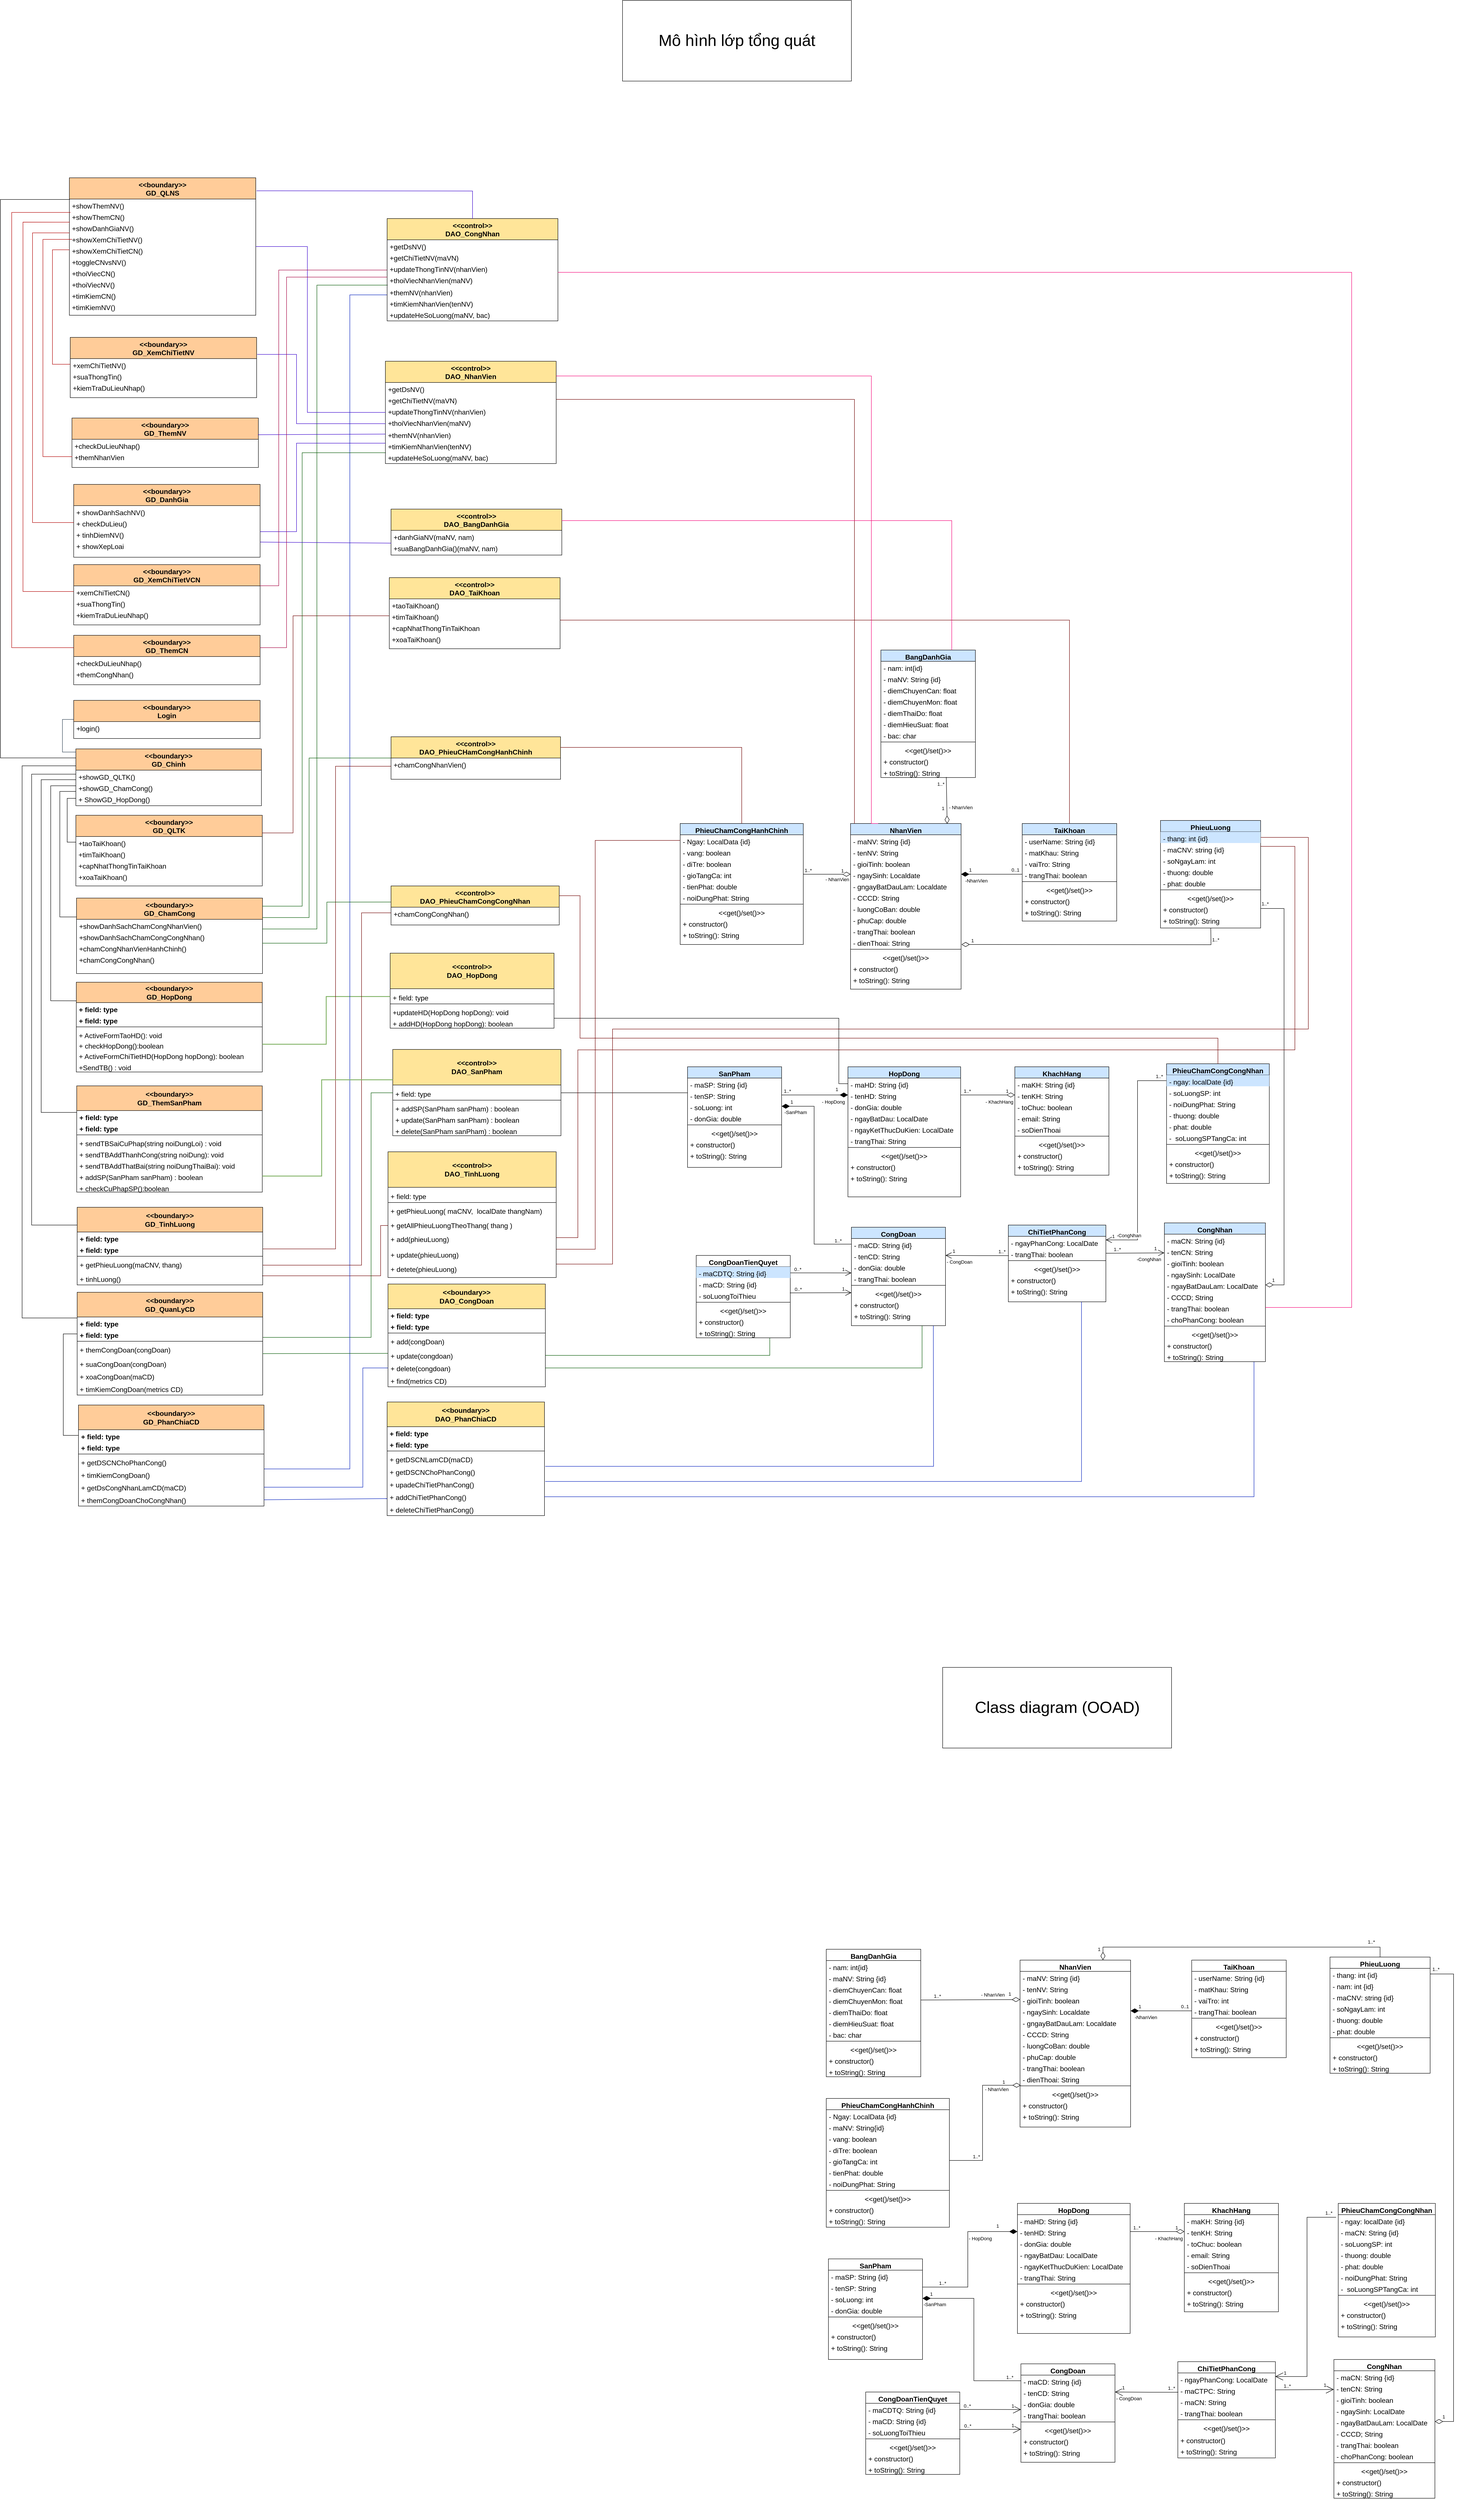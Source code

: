 <mxfile version="22.0.0" type="github">
  <diagram id="C5RBs43oDa-KdzZeNtuy" name="Page-1">
    <mxGraphModel dx="3313" dy="1108" grid="0" gridSize="10" guides="1" tooltips="1" connect="1" arrows="1" fold="1" page="0" pageScale="1" pageWidth="827" pageHeight="1169" math="0" shadow="0">
      <root>
        <mxCell id="WIyWlLk6GJQsqaUBKTNV-0" />
        <mxCell id="WIyWlLk6GJQsqaUBKTNV-1" parent="WIyWlLk6GJQsqaUBKTNV-0" />
        <mxCell id="peWEARGx3W2LzcHwOtgo-0" value="&lt;&lt;boundary&gt;&gt;&#xa;Login" style="swimlane;fontStyle=1;align=center;verticalAlign=top;childLayout=stackLayout;horizontal=1;startSize=49;horizontalStack=0;resizeParent=1;resizeLast=0;collapsible=1;marginBottom=0;rounded=0;shadow=0;strokeWidth=1;fontSize=16;fillColor=#FFCC99;" parent="WIyWlLk6GJQsqaUBKTNV-1" vertex="1">
          <mxGeometry x="-1593" y="1340" width="430" height="88" as="geometry">
            <mxRectangle x="230" y="140" width="160" height="26" as="alternateBounds" />
          </mxGeometry>
        </mxCell>
        <mxCell id="peWEARGx3W2LzcHwOtgo-77" value="+login()" style="text;align=left;verticalAlign=top;spacingLeft=4;spacingRight=4;overflow=hidden;rotatable=0;points=[[0,0.5],[1,0.5]];portConstraint=eastwest;fontSize=16;" parent="peWEARGx3W2LzcHwOtgo-0" vertex="1">
          <mxGeometry y="49" width="430" height="26" as="geometry" />
        </mxCell>
        <mxCell id="plJXOSCFUUshas-PBPHG-0" style="edgeStyle=orthogonalEdgeStyle;rounded=0;orthogonalLoop=1;jettySize=auto;html=1;entryX=0.001;entryY=-0.009;entryDx=0;entryDy=0;entryPerimeter=0;endArrow=none;endFill=0;exitX=0;exitY=0.158;exitDx=0;exitDy=0;exitPerimeter=0;" parent="WIyWlLk6GJQsqaUBKTNV-1" source="peWEARGx3W2LzcHwOtgo-46" target="Z-aUHJsrdYk-rnPowN2--18" edge="1">
          <mxGeometry relative="1" as="geometry">
            <Array as="points">
              <mxPoint x="-1762" y="1473" />
              <mxPoint x="-1762" y="185" />
              <mxPoint x="-1603" y="185" />
            </Array>
          </mxGeometry>
        </mxCell>
        <mxCell id="peWEARGx3W2LzcHwOtgo-46" value="&lt;&lt;boundary&gt;&gt;&#xa;GD_Chinh" style="swimlane;fontStyle=1;align=center;verticalAlign=top;childLayout=stackLayout;horizontal=1;startSize=49;horizontalStack=0;resizeParent=1;resizeLast=0;collapsible=1;marginBottom=0;rounded=0;shadow=0;strokeWidth=1;fontSize=16;fillColor=#FFCC99;" parent="WIyWlLk6GJQsqaUBKTNV-1" vertex="1">
          <mxGeometry x="-1588" y="1452" width="428" height="131" as="geometry">
            <mxRectangle x="230" y="140" width="160" height="26" as="alternateBounds" />
          </mxGeometry>
        </mxCell>
        <mxCell id="peWEARGx3W2LzcHwOtgo-78" value="+showGD_QLTK()" style="text;align=left;verticalAlign=top;spacingLeft=4;spacingRight=4;overflow=hidden;rotatable=0;points=[[0,0.5],[1,0.5]];portConstraint=eastwest;fontSize=16;" parent="peWEARGx3W2LzcHwOtgo-46" vertex="1">
          <mxGeometry y="49" width="428" height="26" as="geometry" />
        </mxCell>
        <mxCell id="peWEARGx3W2LzcHwOtgo-79" value="+showGD_ChamCong()" style="text;align=left;verticalAlign=top;spacingLeft=4;spacingRight=4;overflow=hidden;rotatable=0;points=[[0,0.5],[1,0.5]];portConstraint=eastwest;fontSize=16;" parent="peWEARGx3W2LzcHwOtgo-46" vertex="1">
          <mxGeometry y="75" width="428" height="26" as="geometry" />
        </mxCell>
        <mxCell id="891bXy2E5K4bELxM3DLC-61" value="+ ShowGD_HopDong()" style="text;strokeColor=none;fillColor=none;align=left;verticalAlign=top;spacingLeft=4;spacingRight=4;overflow=hidden;rotatable=0;points=[[0,0.5],[1,0.5]];portConstraint=eastwest;whiteSpace=wrap;html=1;fontSize=16;" parent="peWEARGx3W2LzcHwOtgo-46" vertex="1">
          <mxGeometry y="101" width="428" height="26" as="geometry" />
        </mxCell>
        <mxCell id="peWEARGx3W2LzcHwOtgo-47" value="&lt;&lt;boundary&gt;&gt;&#xa;GD_QLTK" style="swimlane;fontStyle=1;align=center;verticalAlign=top;childLayout=stackLayout;horizontal=1;startSize=49;horizontalStack=0;resizeParent=1;resizeLast=0;collapsible=1;marginBottom=0;rounded=0;shadow=0;strokeWidth=1;fontSize=16;fillColor=#FFCC99;" parent="WIyWlLk6GJQsqaUBKTNV-1" vertex="1">
          <mxGeometry x="-1588" y="1605" width="430" height="163" as="geometry">
            <mxRectangle x="230" y="140" width="160" height="26" as="alternateBounds" />
          </mxGeometry>
        </mxCell>
        <mxCell id="peWEARGx3W2LzcHwOtgo-81" value="+taoTaiKhoan()" style="text;align=left;verticalAlign=top;spacingLeft=4;spacingRight=4;overflow=hidden;rotatable=0;points=[[0,0.5],[1,0.5]];portConstraint=eastwest;fontSize=16;" parent="peWEARGx3W2LzcHwOtgo-47" vertex="1">
          <mxGeometry y="49" width="430" height="26" as="geometry" />
        </mxCell>
        <mxCell id="peWEARGx3W2LzcHwOtgo-83" value="+timTaiKhoan()" style="text;align=left;verticalAlign=top;spacingLeft=4;spacingRight=4;overflow=hidden;rotatable=0;points=[[0,0.5],[1,0.5]];portConstraint=eastwest;fontSize=16;" parent="peWEARGx3W2LzcHwOtgo-47" vertex="1">
          <mxGeometry y="75" width="430" height="26" as="geometry" />
        </mxCell>
        <mxCell id="peWEARGx3W2LzcHwOtgo-85" value="+capNhatThongTinTaiKhoan" style="text;align=left;verticalAlign=top;spacingLeft=4;spacingRight=4;overflow=hidden;rotatable=0;points=[[0,0.5],[1,0.5]];portConstraint=eastwest;fontSize=16;" parent="peWEARGx3W2LzcHwOtgo-47" vertex="1">
          <mxGeometry y="101" width="430" height="26" as="geometry" />
        </mxCell>
        <mxCell id="peWEARGx3W2LzcHwOtgo-87" value="+xoaTaiKhoan()" style="text;align=left;verticalAlign=top;spacingLeft=4;spacingRight=4;overflow=hidden;rotatable=0;points=[[0,0.5],[1,0.5]];portConstraint=eastwest;fontSize=16;" parent="peWEARGx3W2LzcHwOtgo-47" vertex="1">
          <mxGeometry y="127" width="430" height="26" as="geometry" />
        </mxCell>
        <mxCell id="peWEARGx3W2LzcHwOtgo-48" value="&lt;&lt;boundary&gt;&gt;&#xa;GD_ChamCong" style="swimlane;fontStyle=1;align=center;verticalAlign=top;childLayout=stackLayout;horizontal=1;startSize=49;horizontalStack=0;resizeParent=1;resizeLast=0;collapsible=1;marginBottom=0;rounded=0;shadow=0;strokeWidth=1;fontSize=16;fillColor=#FFCC99;" parent="WIyWlLk6GJQsqaUBKTNV-1" vertex="1">
          <mxGeometry x="-1586.5" y="1796" width="429" height="174" as="geometry">
            <mxRectangle x="230" y="140" width="160" height="26" as="alternateBounds" />
          </mxGeometry>
        </mxCell>
        <mxCell id="peWEARGx3W2LzcHwOtgo-89" value="+showDanhSachChamCongNhanVien()" style="text;align=left;verticalAlign=top;spacingLeft=4;spacingRight=4;overflow=hidden;rotatable=0;points=[[0,0.5],[1,0.5]];portConstraint=eastwest;fontSize=16;" parent="peWEARGx3W2LzcHwOtgo-48" vertex="1">
          <mxGeometry y="49" width="429" height="26" as="geometry" />
        </mxCell>
        <mxCell id="peWEARGx3W2LzcHwOtgo-90" value="+showDanhSachChamCongCongNhan()" style="text;align=left;verticalAlign=top;spacingLeft=4;spacingRight=4;overflow=hidden;rotatable=0;points=[[0,0.5],[1,0.5]];portConstraint=eastwest;fontSize=16;" parent="peWEARGx3W2LzcHwOtgo-48" vertex="1">
          <mxGeometry y="75" width="429" height="26" as="geometry" />
        </mxCell>
        <mxCell id="peWEARGx3W2LzcHwOtgo-96" value="+chamCongNhanVienHanhChinh()" style="text;align=left;verticalAlign=top;spacingLeft=4;spacingRight=4;overflow=hidden;rotatable=0;points=[[0,0.5],[1,0.5]];portConstraint=eastwest;fontSize=16;" parent="peWEARGx3W2LzcHwOtgo-48" vertex="1">
          <mxGeometry y="101" width="429" height="26" as="geometry" />
        </mxCell>
        <mxCell id="peWEARGx3W2LzcHwOtgo-97" value="+chamCongCongNhan()" style="text;align=left;verticalAlign=top;spacingLeft=4;spacingRight=4;overflow=hidden;rotatable=0;points=[[0,0.5],[1,0.5]];portConstraint=eastwest;fontSize=16;" parent="peWEARGx3W2LzcHwOtgo-48" vertex="1">
          <mxGeometry y="127" width="429" height="26" as="geometry" />
        </mxCell>
        <mxCell id="peWEARGx3W2LzcHwOtgo-49" value="&lt;&lt;control&gt;&gt;&#xa;DAO_TaiKhoan" style="swimlane;fontStyle=1;align=center;verticalAlign=top;childLayout=stackLayout;horizontal=1;startSize=49;horizontalStack=0;resizeParent=1;resizeLast=0;collapsible=1;marginBottom=0;rounded=0;shadow=0;strokeWidth=1;fontSize=16;fillColor=#FFE599;" parent="WIyWlLk6GJQsqaUBKTNV-1" vertex="1">
          <mxGeometry x="-865" y="1057" width="394" height="164" as="geometry">
            <mxRectangle x="230" y="140" width="160" height="26" as="alternateBounds" />
          </mxGeometry>
        </mxCell>
        <mxCell id="peWEARGx3W2LzcHwOtgo-82" value="+taoTaiKhoan()" style="text;align=left;verticalAlign=top;spacingLeft=4;spacingRight=4;overflow=hidden;rotatable=0;points=[[0,0.5],[1,0.5]];portConstraint=eastwest;fontSize=16;" parent="peWEARGx3W2LzcHwOtgo-49" vertex="1">
          <mxGeometry y="49" width="394" height="26" as="geometry" />
        </mxCell>
        <mxCell id="peWEARGx3W2LzcHwOtgo-84" value="+timTaiKhoan()" style="text;align=left;verticalAlign=top;spacingLeft=4;spacingRight=4;overflow=hidden;rotatable=0;points=[[0,0.5],[1,0.5]];portConstraint=eastwest;fontSize=16;" parent="peWEARGx3W2LzcHwOtgo-49" vertex="1">
          <mxGeometry y="75" width="394" height="26" as="geometry" />
        </mxCell>
        <mxCell id="peWEARGx3W2LzcHwOtgo-86" value="+capNhatThongTinTaiKhoan" style="text;align=left;verticalAlign=top;spacingLeft=4;spacingRight=4;overflow=hidden;rotatable=0;points=[[0,0.5],[1,0.5]];portConstraint=eastwest;fontSize=16;" parent="peWEARGx3W2LzcHwOtgo-49" vertex="1">
          <mxGeometry y="101" width="394" height="26" as="geometry" />
        </mxCell>
        <mxCell id="peWEARGx3W2LzcHwOtgo-88" value="+xoaTaiKhoan()" style="text;align=left;verticalAlign=top;spacingLeft=4;spacingRight=4;overflow=hidden;rotatable=0;points=[[0,0.5],[1,0.5]];portConstraint=eastwest;fontSize=16;" parent="peWEARGx3W2LzcHwOtgo-49" vertex="1">
          <mxGeometry y="127" width="394" height="26" as="geometry" />
        </mxCell>
        <mxCell id="peWEARGx3W2LzcHwOtgo-58" value="&lt;&lt;control&gt;&gt;&#xa;DAO_PhieuChamCongCongNhan" style="swimlane;fontStyle=1;align=center;verticalAlign=top;childLayout=stackLayout;horizontal=1;startSize=49;horizontalStack=0;resizeParent=1;resizeLast=0;collapsible=1;marginBottom=0;rounded=0;shadow=0;strokeWidth=1;fontSize=16;fillColor=#FFE599;" parent="WIyWlLk6GJQsqaUBKTNV-1" vertex="1">
          <mxGeometry x="-861" y="1768" width="388" height="90" as="geometry">
            <mxRectangle x="230" y="140" width="160" height="26" as="alternateBounds" />
          </mxGeometry>
        </mxCell>
        <mxCell id="peWEARGx3W2LzcHwOtgo-100" value="+chamCongCongNhan()" style="text;align=left;verticalAlign=top;spacingLeft=4;spacingRight=4;overflow=hidden;rotatable=0;points=[[0,0.5],[1,0.5]];portConstraint=eastwest;fontSize=16;" parent="peWEARGx3W2LzcHwOtgo-58" vertex="1">
          <mxGeometry y="49" width="388" height="26" as="geometry" />
        </mxCell>
        <mxCell id="peWEARGx3W2LzcHwOtgo-59" value="&lt;&lt;control&gt;&gt;&#xa;DAO_PhieuCHamCongHanhChinh" style="swimlane;fontStyle=1;align=center;verticalAlign=top;childLayout=stackLayout;horizontal=1;startSize=49;horizontalStack=0;resizeParent=1;resizeLast=0;collapsible=1;marginBottom=0;rounded=0;shadow=0;strokeWidth=1;fontSize=16;fillColor=#FFE599;" parent="WIyWlLk6GJQsqaUBKTNV-1" vertex="1">
          <mxGeometry x="-861" y="1424" width="391" height="98" as="geometry">
            <mxRectangle x="230" y="140" width="160" height="26" as="alternateBounds" />
          </mxGeometry>
        </mxCell>
        <mxCell id="peWEARGx3W2LzcHwOtgo-99" value="+chamCongNhanVien()" style="text;align=left;verticalAlign=top;spacingLeft=4;spacingRight=4;overflow=hidden;rotatable=0;points=[[0,0.5],[1,0.5]];portConstraint=eastwest;fontSize=16;" parent="peWEARGx3W2LzcHwOtgo-59" vertex="1">
          <mxGeometry y="49" width="391" height="26" as="geometry" />
        </mxCell>
        <mxCell id="891bXy2E5K4bELxM3DLC-20" value="&amp;lt;&amp;lt;control&amp;gt;&amp;gt;&lt;br style=&quot;font-size: 16px;&quot;&gt;DAO_SanPham" style="swimlane;fontStyle=1;childLayout=stackLayout;horizontal=1;startSize=82;fillColor=#FFE599;horizontalStack=0;resizeParent=1;resizeParentMax=0;resizeLast=0;collapsible=1;marginBottom=0;whiteSpace=wrap;html=1;fontSize=16;" parent="WIyWlLk6GJQsqaUBKTNV-1" vertex="1">
          <mxGeometry x="-857" y="2145" width="388" height="199" as="geometry" />
        </mxCell>
        <mxCell id="891bXy2E5K4bELxM3DLC-21" value="+ field: type" style="text;strokeColor=none;fillColor=none;align=left;verticalAlign=top;spacingLeft=4;spacingRight=4;overflow=hidden;rotatable=0;points=[[0,0.5],[1,0.5]];portConstraint=eastwest;whiteSpace=wrap;html=1;fontSize=16;fontStyle=1" parent="891bXy2E5K4bELxM3DLC-20" vertex="1">
          <mxGeometry y="82" width="388" height="5" as="geometry" />
        </mxCell>
        <mxCell id="891bXy2E5K4bELxM3DLC-22" value="+ field: type" style="text;strokeColor=none;fillColor=none;align=left;verticalAlign=top;spacingLeft=4;spacingRight=4;overflow=hidden;rotatable=0;points=[[0,0.5],[1,0.5]];portConstraint=eastwest;whiteSpace=wrap;html=1;fontSize=16;fontStyle=0" parent="891bXy2E5K4bELxM3DLC-20" vertex="1">
          <mxGeometry y="87" width="388" height="26" as="geometry" />
        </mxCell>
        <mxCell id="891bXy2E5K4bELxM3DLC-32" value="" style="line;strokeWidth=1;fillColor=none;align=left;verticalAlign=middle;spacingTop=-1;spacingLeft=3;spacingRight=3;rotatable=0;labelPosition=right;points=[];portConstraint=eastwest;strokeColor=inherit;fontSize=16;" parent="891bXy2E5K4bELxM3DLC-20" vertex="1">
          <mxGeometry y="113" width="388" height="8" as="geometry" />
        </mxCell>
        <mxCell id="891bXy2E5K4bELxM3DLC-23" value="+ addSP(SanPham sanPham) : boolean" style="text;strokeColor=none;fillColor=none;align=left;verticalAlign=top;spacingLeft=4;spacingRight=4;overflow=hidden;rotatable=0;points=[[0,0.5],[1,0.5]];portConstraint=eastwest;whiteSpace=wrap;html=1;fontSize=16;fontStyle=0" parent="891bXy2E5K4bELxM3DLC-20" vertex="1">
          <mxGeometry y="121" width="388" height="26" as="geometry" />
        </mxCell>
        <mxCell id="FPIbYshRZtDGe_L5_n5g-25" value="+ update(SanPham sanPham) : boolean" style="text;strokeColor=none;fillColor=none;align=left;verticalAlign=top;spacingLeft=4;spacingRight=4;overflow=hidden;rotatable=0;points=[[0,0.5],[1,0.5]];portConstraint=eastwest;whiteSpace=wrap;html=1;fontSize=16;fontStyle=0" parent="891bXy2E5K4bELxM3DLC-20" vertex="1">
          <mxGeometry y="147" width="388" height="26" as="geometry" />
        </mxCell>
        <mxCell id="FPIbYshRZtDGe_L5_n5g-26" value="+ delete(SanPham sanPham) : boolean" style="text;strokeColor=none;fillColor=none;align=left;verticalAlign=top;spacingLeft=4;spacingRight=4;overflow=hidden;rotatable=0;points=[[0,0.5],[1,0.5]];portConstraint=eastwest;whiteSpace=wrap;html=1;fontSize=16;fontStyle=0" parent="891bXy2E5K4bELxM3DLC-20" vertex="1">
          <mxGeometry y="173" width="388" height="26" as="geometry" />
        </mxCell>
        <mxCell id="891bXy2E5K4bELxM3DLC-24" value="&amp;lt;&amp;lt;control&amp;gt;&amp;gt;&lt;br style=&quot;font-size: 16px;&quot;&gt;DAO_HopDong" style="swimlane;fontStyle=1;childLayout=stackLayout;horizontal=1;startSize=82;fillColor=#FFE599;horizontalStack=0;resizeParent=1;resizeParentMax=0;resizeLast=0;collapsible=1;marginBottom=0;whiteSpace=wrap;html=1;fontSize=16;" parent="WIyWlLk6GJQsqaUBKTNV-1" vertex="1">
          <mxGeometry x="-863" y="1923" width="378" height="173" as="geometry" />
        </mxCell>
        <mxCell id="891bXy2E5K4bELxM3DLC-25" value="+ field: type" style="text;strokeColor=none;fillColor=none;align=left;verticalAlign=top;spacingLeft=4;spacingRight=4;overflow=hidden;rotatable=0;points=[[0,0.5],[1,0.5]];portConstraint=eastwest;whiteSpace=wrap;html=1;fontSize=16;fontStyle=1" parent="891bXy2E5K4bELxM3DLC-24" vertex="1">
          <mxGeometry y="82" width="378" height="5" as="geometry" />
        </mxCell>
        <mxCell id="891bXy2E5K4bELxM3DLC-26" value="&lt;span style=&quot;font-weight: normal; font-size: 16px;&quot;&gt;+ field: type&lt;/span&gt;" style="text;strokeColor=none;fillColor=none;align=left;verticalAlign=top;spacingLeft=4;spacingRight=4;overflow=hidden;rotatable=0;points=[[0,0.5],[1,0.5]];portConstraint=eastwest;whiteSpace=wrap;html=1;fontSize=16;fontStyle=1" parent="891bXy2E5K4bELxM3DLC-24" vertex="1">
          <mxGeometry y="87" width="378" height="26" as="geometry" />
        </mxCell>
        <mxCell id="891bXy2E5K4bELxM3DLC-33" value="" style="line;strokeWidth=1;fillColor=none;align=left;verticalAlign=middle;spacingTop=-1;spacingLeft=3;spacingRight=3;rotatable=0;labelPosition=right;points=[];portConstraint=eastwest;strokeColor=inherit;fontSize=16;" parent="891bXy2E5K4bELxM3DLC-24" vertex="1">
          <mxGeometry y="113" width="378" height="8" as="geometry" />
        </mxCell>
        <mxCell id="891bXy2E5K4bELxM3DLC-76" value="+updateHD(HopDong hopDong): void" style="text;strokeColor=none;fillColor=none;align=left;verticalAlign=top;spacingLeft=4;spacingRight=4;overflow=hidden;rotatable=0;points=[[0,0.5],[1,0.5]];portConstraint=eastwest;whiteSpace=wrap;html=1;fontSize=16;" parent="891bXy2E5K4bELxM3DLC-24" vertex="1">
          <mxGeometry y="121" width="378" height="26" as="geometry" />
        </mxCell>
        <mxCell id="891bXy2E5K4bELxM3DLC-27" value="&lt;span style=&quot;font-weight: normal; font-size: 16px;&quot;&gt;+ addHD(HopDong hopDong): boolean&lt;/span&gt;" style="text;strokeColor=none;fillColor=none;align=left;verticalAlign=top;spacingLeft=4;spacingRight=4;overflow=hidden;rotatable=0;points=[[0,0.5],[1,0.5]];portConstraint=eastwest;whiteSpace=wrap;html=1;fontSize=16;fontStyle=1" parent="891bXy2E5K4bELxM3DLC-24" vertex="1">
          <mxGeometry y="147" width="378" height="26" as="geometry" />
        </mxCell>
        <mxCell id="891bXy2E5K4bELxM3DLC-53" value="&amp;lt;&amp;lt;boundary&amp;gt;&amp;gt;&lt;br style=&quot;border-color: var(--border-color); padding: 0px; margin: 0px;&quot;&gt;GD_ThemSanPham" style="swimlane;fontStyle=1;childLayout=stackLayout;horizontal=1;startSize=57;fillColor=#FFCC99;horizontalStack=0;resizeParent=1;resizeParentMax=0;resizeLast=0;collapsible=1;marginBottom=0;whiteSpace=wrap;html=1;fontSize=16;" parent="WIyWlLk6GJQsqaUBKTNV-1" vertex="1">
          <mxGeometry x="-1586" y="2229" width="428" height="245" as="geometry" />
        </mxCell>
        <mxCell id="891bXy2E5K4bELxM3DLC-54" value="+ field: type" style="text;strokeColor=none;fillColor=none;align=left;verticalAlign=top;spacingLeft=4;spacingRight=4;overflow=hidden;rotatable=0;points=[[0,0.5],[1,0.5]];portConstraint=eastwest;whiteSpace=wrap;html=1;fontSize=16;fontStyle=1" parent="891bXy2E5K4bELxM3DLC-53" vertex="1">
          <mxGeometry y="57" width="428" height="26" as="geometry" />
        </mxCell>
        <mxCell id="891bXy2E5K4bELxM3DLC-55" value="+ field: type" style="text;strokeColor=none;fillColor=none;align=left;verticalAlign=top;spacingLeft=4;spacingRight=4;overflow=hidden;rotatable=0;points=[[0,0.5],[1,0.5]];portConstraint=eastwest;whiteSpace=wrap;html=1;fontSize=16;fontStyle=1" parent="891bXy2E5K4bELxM3DLC-53" vertex="1">
          <mxGeometry y="83" width="428" height="26" as="geometry" />
        </mxCell>
        <mxCell id="891bXy2E5K4bELxM3DLC-56" value="" style="line;strokeWidth=1;fillColor=none;align=left;verticalAlign=middle;spacingTop=-1;spacingLeft=3;spacingRight=3;rotatable=0;labelPosition=right;points=[];portConstraint=eastwest;strokeColor=inherit;fontSize=16;" parent="891bXy2E5K4bELxM3DLC-53" vertex="1">
          <mxGeometry y="109" width="428" height="8" as="geometry" />
        </mxCell>
        <mxCell id="891bXy2E5K4bELxM3DLC-57" value="&lt;font style=&quot;font-size: 16px;&quot;&gt;+ sendTBSaiCuPhap(string noiDungLoi) : void&lt;/font&gt;" style="text;strokeColor=none;fillColor=none;align=left;verticalAlign=top;spacingLeft=4;spacingRight=4;overflow=hidden;rotatable=0;points=[[0,0.5],[1,0.5]];portConstraint=eastwest;whiteSpace=wrap;html=1;fontSize=16;" parent="891bXy2E5K4bELxM3DLC-53" vertex="1">
          <mxGeometry y="117" width="428" height="26" as="geometry" />
        </mxCell>
        <mxCell id="891bXy2E5K4bELxM3DLC-58" value="+ sendTBAddThanhCong(string noiDung): void" style="text;strokeColor=none;fillColor=none;align=left;verticalAlign=top;spacingLeft=4;spacingRight=4;overflow=hidden;rotatable=0;points=[[0,0.5],[1,0.5]];portConstraint=eastwest;whiteSpace=wrap;html=1;fontSize=16;" parent="891bXy2E5K4bELxM3DLC-53" vertex="1">
          <mxGeometry y="143" width="428" height="26" as="geometry" />
        </mxCell>
        <mxCell id="891bXy2E5K4bELxM3DLC-59" value="+ sendTBAddThatBai(string noiDungThaiBai): void" style="text;strokeColor=none;fillColor=none;align=left;verticalAlign=top;spacingLeft=4;spacingRight=4;overflow=hidden;rotatable=0;points=[[0,0.5],[1,0.5]];portConstraint=eastwest;whiteSpace=wrap;html=1;fontSize=16;" parent="891bXy2E5K4bELxM3DLC-53" vertex="1">
          <mxGeometry y="169" width="428" height="26" as="geometry" />
        </mxCell>
        <mxCell id="891bXy2E5K4bELxM3DLC-72" value="+ addSP(SanPham sanPham) : boolean" style="text;strokeColor=none;fillColor=none;align=left;verticalAlign=top;spacingLeft=4;spacingRight=4;overflow=hidden;rotatable=0;points=[[0,0.5],[1,0.5]];portConstraint=eastwest;whiteSpace=wrap;html=1;fontSize=16;" parent="891bXy2E5K4bELxM3DLC-53" vertex="1">
          <mxGeometry y="195" width="428" height="26" as="geometry" />
        </mxCell>
        <mxCell id="891bXy2E5K4bELxM3DLC-60" value="&lt;span style=&quot;font-weight: normal; font-size: 16px;&quot;&gt;+ checkCuPhapSP():boolean&lt;/span&gt;" style="text;strokeColor=none;fillColor=none;align=left;verticalAlign=top;spacingLeft=4;spacingRight=4;overflow=hidden;rotatable=0;points=[[0,0.5],[1,0.5]];portConstraint=eastwest;whiteSpace=wrap;html=1;fontSize=16;fontStyle=1" parent="891bXy2E5K4bELxM3DLC-53" vertex="1">
          <mxGeometry y="221" width="428" height="24" as="geometry" />
        </mxCell>
        <mxCell id="O_pE0-xd7alUh3ZDXizb-0" value="&lt;font style=&quot;font-size: 37px;&quot;&gt;Mô hình lớp tổng quát&lt;/font&gt;" style="whiteSpace=wrap;html=1;" parent="WIyWlLk6GJQsqaUBKTNV-1" vertex="1">
          <mxGeometry x="-327" y="-274" width="528" height="186" as="geometry" />
        </mxCell>
        <mxCell id="O_pE0-xd7alUh3ZDXizb-1" value="PhieuChamCongHanhChinh" style="swimlane;fontStyle=1;align=center;verticalAlign=top;childLayout=stackLayout;horizontal=1;startSize=26;horizontalStack=0;resizeParent=1;resizeLast=0;collapsible=1;marginBottom=0;rounded=0;shadow=0;strokeWidth=1;fontSize=16;" parent="WIyWlLk6GJQsqaUBKTNV-1" vertex="1">
          <mxGeometry x="143" y="4564" width="284" height="297" as="geometry">
            <mxRectangle x="230" y="140" width="160" height="26" as="alternateBounds" />
          </mxGeometry>
        </mxCell>
        <mxCell id="O_pE0-xd7alUh3ZDXizb-3" value="- Ngay: LocalData {id}" style="text;align=left;verticalAlign=top;spacingLeft=4;spacingRight=4;overflow=hidden;rotatable=0;points=[[0,0.5],[1,0.5]];portConstraint=eastwest;rounded=0;shadow=0;html=0;fontSize=16;" parent="O_pE0-xd7alUh3ZDXizb-1" vertex="1">
          <mxGeometry y="26" width="284" height="26" as="geometry" />
        </mxCell>
        <mxCell id="tkjyTTtestNpN8okX0N9-7" value="- maNV: String{id}" style="text;align=left;verticalAlign=top;spacingLeft=4;spacingRight=4;overflow=hidden;rotatable=0;points=[[0,0.5],[1,0.5]];portConstraint=eastwest;rounded=0;shadow=0;html=0;fontSize=16;" parent="O_pE0-xd7alUh3ZDXizb-1" vertex="1">
          <mxGeometry y="52" width="284" height="26" as="geometry" />
        </mxCell>
        <mxCell id="O_pE0-xd7alUh3ZDXizb-4" value="- vang: boolean" style="text;align=left;verticalAlign=top;spacingLeft=4;spacingRight=4;overflow=hidden;rotatable=0;points=[[0,0.5],[1,0.5]];portConstraint=eastwest;rounded=0;shadow=0;html=0;fontSize=16;" parent="O_pE0-xd7alUh3ZDXizb-1" vertex="1">
          <mxGeometry y="78" width="284" height="26" as="geometry" />
        </mxCell>
        <mxCell id="O_pE0-xd7alUh3ZDXizb-5" value="- diTre: boolean" style="text;align=left;verticalAlign=top;spacingLeft=4;spacingRight=4;overflow=hidden;rotatable=0;points=[[0,0.5],[1,0.5]];portConstraint=eastwest;rounded=0;shadow=0;html=0;fontSize=16;" parent="O_pE0-xd7alUh3ZDXizb-1" vertex="1">
          <mxGeometry y="104" width="284" height="26" as="geometry" />
        </mxCell>
        <mxCell id="O_pE0-xd7alUh3ZDXizb-6" value="- gioTangCa: int" style="text;align=left;verticalAlign=top;spacingLeft=4;spacingRight=4;overflow=hidden;rotatable=0;points=[[0,0.5],[1,0.5]];portConstraint=eastwest;rounded=0;shadow=0;html=0;fontSize=16;" parent="O_pE0-xd7alUh3ZDXizb-1" vertex="1">
          <mxGeometry y="130" width="284" height="26" as="geometry" />
        </mxCell>
        <mxCell id="O_pE0-xd7alUh3ZDXizb-7" value="- tienPhat: double" style="text;align=left;verticalAlign=top;spacingLeft=4;spacingRight=4;overflow=hidden;rotatable=0;points=[[0,0.5],[1,0.5]];portConstraint=eastwest;rounded=0;shadow=0;html=0;fontSize=16;" parent="O_pE0-xd7alUh3ZDXizb-1" vertex="1">
          <mxGeometry y="156" width="284" height="26" as="geometry" />
        </mxCell>
        <mxCell id="O_pE0-xd7alUh3ZDXizb-8" value="- noiDungPhat: String" style="text;align=left;verticalAlign=top;spacingLeft=4;spacingRight=4;overflow=hidden;rotatable=0;points=[[0,0.5],[1,0.5]];portConstraint=eastwest;rounded=0;shadow=0;html=0;fontSize=16;" parent="O_pE0-xd7alUh3ZDXizb-1" vertex="1">
          <mxGeometry y="182" width="284" height="26" as="geometry" />
        </mxCell>
        <mxCell id="O_pE0-xd7alUh3ZDXizb-9" value="" style="line;html=1;strokeWidth=1;align=left;verticalAlign=middle;spacingTop=-1;spacingLeft=3;spacingRight=3;rotatable=0;labelPosition=right;points=[];portConstraint=eastwest;fontSize=16;" parent="O_pE0-xd7alUh3ZDXizb-1" vertex="1">
          <mxGeometry y="208" width="284" height="8" as="geometry" />
        </mxCell>
        <mxCell id="O_pE0-xd7alUh3ZDXizb-10" value="&lt;&lt;get()/set()&gt;&gt;" style="text;align=center;verticalAlign=top;spacingLeft=4;spacingRight=4;overflow=hidden;rotatable=0;points=[[0,0.5],[1,0.5]];portConstraint=eastwest;rounded=0;shadow=0;html=0;fontSize=16;" parent="O_pE0-xd7alUh3ZDXizb-1" vertex="1">
          <mxGeometry y="216" width="284" height="26" as="geometry" />
        </mxCell>
        <mxCell id="O_pE0-xd7alUh3ZDXizb-11" value="+ constructor() " style="text;align=left;verticalAlign=top;spacingLeft=4;spacingRight=4;overflow=hidden;rotatable=0;points=[[0,0.5],[1,0.5]];portConstraint=eastwest;fontSize=16;" parent="O_pE0-xd7alUh3ZDXizb-1" vertex="1">
          <mxGeometry y="242" width="284" height="26" as="geometry" />
        </mxCell>
        <mxCell id="O_pE0-xd7alUh3ZDXizb-12" value="+ toString(): String" style="text;align=left;verticalAlign=top;spacingLeft=4;spacingRight=4;overflow=hidden;rotatable=0;points=[[0,0.5],[1,0.5]];portConstraint=eastwest;fontSize=16;" parent="O_pE0-xd7alUh3ZDXizb-1" vertex="1">
          <mxGeometry y="268" width="284" height="26" as="geometry" />
        </mxCell>
        <mxCell id="O_pE0-xd7alUh3ZDXizb-13" value="NhanVien" style="swimlane;fontStyle=1;align=center;verticalAlign=top;childLayout=stackLayout;horizontal=1;startSize=26;horizontalStack=0;resizeParent=1;resizeLast=0;collapsible=1;marginBottom=0;rounded=0;shadow=0;strokeWidth=1;fontSize=16;" parent="WIyWlLk6GJQsqaUBKTNV-1" vertex="1">
          <mxGeometry x="590" y="4245" width="255" height="385" as="geometry">
            <mxRectangle x="230" y="140" width="160" height="26" as="alternateBounds" />
          </mxGeometry>
        </mxCell>
        <mxCell id="O_pE0-xd7alUh3ZDXizb-14" value="- maNV: String {id}" style="text;align=left;verticalAlign=top;spacingLeft=4;spacingRight=4;overflow=hidden;rotatable=0;points=[[0,0.5],[1,0.5]];portConstraint=eastwest;fontSize=16;" parent="O_pE0-xd7alUh3ZDXizb-13" vertex="1">
          <mxGeometry y="26" width="255" height="26" as="geometry" />
        </mxCell>
        <mxCell id="O_pE0-xd7alUh3ZDXizb-15" value="- tenNV: String" style="text;align=left;verticalAlign=top;spacingLeft=4;spacingRight=4;overflow=hidden;rotatable=0;points=[[0,0.5],[1,0.5]];portConstraint=eastwest;rounded=0;shadow=0;html=0;fontSize=16;" parent="O_pE0-xd7alUh3ZDXizb-13" vertex="1">
          <mxGeometry y="52" width="255" height="26" as="geometry" />
        </mxCell>
        <mxCell id="O_pE0-xd7alUh3ZDXizb-16" value="- gioiTinh: boolean" style="text;align=left;verticalAlign=top;spacingLeft=4;spacingRight=4;overflow=hidden;rotatable=0;points=[[0,0.5],[1,0.5]];portConstraint=eastwest;rounded=0;shadow=0;html=0;fontSize=16;" parent="O_pE0-xd7alUh3ZDXizb-13" vertex="1">
          <mxGeometry y="78" width="255" height="26" as="geometry" />
        </mxCell>
        <mxCell id="O_pE0-xd7alUh3ZDXizb-17" value="- ngaySinh: Localdate" style="text;align=left;verticalAlign=top;spacingLeft=4;spacingRight=4;overflow=hidden;rotatable=0;points=[[0,0.5],[1,0.5]];portConstraint=eastwest;rounded=0;shadow=0;html=0;fontSize=16;" parent="O_pE0-xd7alUh3ZDXizb-13" vertex="1">
          <mxGeometry y="104" width="255" height="26" as="geometry" />
        </mxCell>
        <mxCell id="O_pE0-xd7alUh3ZDXizb-18" value="- gngayBatDauLam: Localdate" style="text;align=left;verticalAlign=top;spacingLeft=4;spacingRight=4;overflow=hidden;rotatable=0;points=[[0,0.5],[1,0.5]];portConstraint=eastwest;rounded=0;shadow=0;html=0;fontSize=16;" parent="O_pE0-xd7alUh3ZDXizb-13" vertex="1">
          <mxGeometry y="130" width="255" height="26" as="geometry" />
        </mxCell>
        <mxCell id="O_pE0-xd7alUh3ZDXizb-19" value="- CCCD: String" style="text;align=left;verticalAlign=top;spacingLeft=4;spacingRight=4;overflow=hidden;rotatable=0;points=[[0,0.5],[1,0.5]];portConstraint=eastwest;rounded=0;shadow=0;html=0;fontSize=16;" parent="O_pE0-xd7alUh3ZDXizb-13" vertex="1">
          <mxGeometry y="156" width="255" height="26" as="geometry" />
        </mxCell>
        <mxCell id="O_pE0-xd7alUh3ZDXizb-20" value="- luongCoBan: double" style="text;align=left;verticalAlign=top;spacingLeft=4;spacingRight=4;overflow=hidden;rotatable=0;points=[[0,0.5],[1,0.5]];portConstraint=eastwest;rounded=0;shadow=0;html=0;fontSize=16;" parent="O_pE0-xd7alUh3ZDXizb-13" vertex="1">
          <mxGeometry y="182" width="255" height="26" as="geometry" />
        </mxCell>
        <mxCell id="O_pE0-xd7alUh3ZDXizb-21" value="- phuCap: double" style="text;align=left;verticalAlign=top;spacingLeft=4;spacingRight=4;overflow=hidden;rotatable=0;points=[[0,0.5],[1,0.5]];portConstraint=eastwest;rounded=0;shadow=0;html=0;fontSize=16;" parent="O_pE0-xd7alUh3ZDXizb-13" vertex="1">
          <mxGeometry y="208" width="255" height="26" as="geometry" />
        </mxCell>
        <mxCell id="O_pE0-xd7alUh3ZDXizb-24" value="- trangThai: boolean" style="text;align=left;verticalAlign=top;spacingLeft=4;spacingRight=4;overflow=hidden;rotatable=0;points=[[0,0.5],[1,0.5]];portConstraint=eastwest;rounded=0;shadow=0;html=0;fontSize=16;" parent="O_pE0-xd7alUh3ZDXizb-13" vertex="1">
          <mxGeometry y="234" width="255" height="26" as="geometry" />
        </mxCell>
        <mxCell id="O_pE0-xd7alUh3ZDXizb-26" value="- dienThoai: String" style="text;align=left;verticalAlign=top;spacingLeft=4;spacingRight=4;overflow=hidden;rotatable=0;points=[[0,0.5],[1,0.5]];portConstraint=eastwest;rounded=0;shadow=0;html=0;fontSize=16;" parent="O_pE0-xd7alUh3ZDXizb-13" vertex="1">
          <mxGeometry y="260" width="255" height="26" as="geometry" />
        </mxCell>
        <mxCell id="O_pE0-xd7alUh3ZDXizb-27" value="" style="line;html=1;strokeWidth=1;align=left;verticalAlign=middle;spacingTop=-1;spacingLeft=3;spacingRight=3;rotatable=0;labelPosition=right;points=[];portConstraint=eastwest;fontSize=16;" parent="O_pE0-xd7alUh3ZDXizb-13" vertex="1">
          <mxGeometry y="286" width="255" height="8" as="geometry" />
        </mxCell>
        <mxCell id="O_pE0-xd7alUh3ZDXizb-28" value="&lt;&lt;get()/set()&gt;&gt;" style="text;align=center;verticalAlign=top;spacingLeft=4;spacingRight=4;overflow=hidden;rotatable=0;points=[[0,0.5],[1,0.5]];portConstraint=eastwest;fontSize=16;" parent="O_pE0-xd7alUh3ZDXizb-13" vertex="1">
          <mxGeometry y="294" width="255" height="26" as="geometry" />
        </mxCell>
        <mxCell id="O_pE0-xd7alUh3ZDXizb-29" value="+ constructor()" style="text;align=left;verticalAlign=top;spacingLeft=4;spacingRight=4;overflow=hidden;rotatable=0;points=[[0,0.5],[1,0.5]];portConstraint=eastwest;fontSize=16;" parent="O_pE0-xd7alUh3ZDXizb-13" vertex="1">
          <mxGeometry y="320" width="255" height="26" as="geometry" />
        </mxCell>
        <mxCell id="O_pE0-xd7alUh3ZDXizb-30" value="+ toString(): String" style="text;align=left;verticalAlign=top;spacingLeft=4;spacingRight=4;overflow=hidden;rotatable=0;points=[[0,0.5],[1,0.5]];portConstraint=eastwest;fontSize=16;" parent="O_pE0-xd7alUh3ZDXizb-13" vertex="1">
          <mxGeometry y="346" width="255" height="26" as="geometry" />
        </mxCell>
        <mxCell id="O_pE0-xd7alUh3ZDXizb-31" value="TaiKhoan" style="swimlane;fontStyle=1;align=center;verticalAlign=top;childLayout=stackLayout;horizontal=1;startSize=26;horizontalStack=0;resizeParent=1;resizeLast=0;collapsible=1;marginBottom=0;rounded=0;shadow=0;strokeWidth=1;fontSize=16;" parent="WIyWlLk6GJQsqaUBKTNV-1" vertex="1">
          <mxGeometry x="986" y="4245" width="218" height="225" as="geometry">
            <mxRectangle x="230" y="140" width="160" height="26" as="alternateBounds" />
          </mxGeometry>
        </mxCell>
        <mxCell id="O_pE0-xd7alUh3ZDXizb-32" value="- userName: String {id}" style="text;align=left;verticalAlign=top;spacingLeft=4;spacingRight=4;overflow=hidden;rotatable=0;points=[[0,0.5],[1,0.5]];portConstraint=eastwest;fontSize=16;" parent="O_pE0-xd7alUh3ZDXizb-31" vertex="1">
          <mxGeometry y="26" width="218" height="26" as="geometry" />
        </mxCell>
        <mxCell id="O_pE0-xd7alUh3ZDXizb-34" value="- matKhau: String" style="text;align=left;verticalAlign=top;spacingLeft=4;spacingRight=4;overflow=hidden;rotatable=0;points=[[0,0.5],[1,0.5]];portConstraint=eastwest;rounded=0;shadow=0;html=0;fontSize=16;" parent="O_pE0-xd7alUh3ZDXizb-31" vertex="1">
          <mxGeometry y="52" width="218" height="26" as="geometry" />
        </mxCell>
        <mxCell id="O_pE0-xd7alUh3ZDXizb-35" value="- vaiTro: int" style="text;align=left;verticalAlign=top;spacingLeft=4;spacingRight=4;overflow=hidden;rotatable=0;points=[[0,0.5],[1,0.5]];portConstraint=eastwest;rounded=0;shadow=0;html=0;fontSize=16;" parent="O_pE0-xd7alUh3ZDXizb-31" vertex="1">
          <mxGeometry y="78" width="218" height="26" as="geometry" />
        </mxCell>
        <mxCell id="O_pE0-xd7alUh3ZDXizb-36" value="- trangThai: boolean" style="text;align=left;verticalAlign=top;spacingLeft=4;spacingRight=4;overflow=hidden;rotatable=0;points=[[0,0.5],[1,0.5]];portConstraint=eastwest;rounded=0;shadow=0;html=0;fontSize=16;" parent="O_pE0-xd7alUh3ZDXizb-31" vertex="1">
          <mxGeometry y="104" width="218" height="26" as="geometry" />
        </mxCell>
        <mxCell id="O_pE0-xd7alUh3ZDXizb-37" value="" style="line;html=1;strokeWidth=1;align=left;verticalAlign=middle;spacingTop=-1;spacingLeft=3;spacingRight=3;rotatable=0;labelPosition=right;points=[];portConstraint=eastwest;fontSize=16;" parent="O_pE0-xd7alUh3ZDXizb-31" vertex="1">
          <mxGeometry y="130" width="218" height="8" as="geometry" />
        </mxCell>
        <mxCell id="O_pE0-xd7alUh3ZDXizb-38" value="&lt;&lt;get()/set()&gt;&gt;" style="text;align=center;verticalAlign=top;spacingLeft=4;spacingRight=4;overflow=hidden;rotatable=0;points=[[0,0.5],[1,0.5]];portConstraint=eastwest;fontSize=16;" parent="O_pE0-xd7alUh3ZDXizb-31" vertex="1">
          <mxGeometry y="138" width="218" height="26" as="geometry" />
        </mxCell>
        <mxCell id="O_pE0-xd7alUh3ZDXizb-39" value="+ constructor()" style="text;align=left;verticalAlign=top;spacingLeft=4;spacingRight=4;overflow=hidden;rotatable=0;points=[[0,0.5],[1,0.5]];portConstraint=eastwest;fontSize=16;" parent="O_pE0-xd7alUh3ZDXizb-31" vertex="1">
          <mxGeometry y="164" width="218" height="26" as="geometry" />
        </mxCell>
        <mxCell id="O_pE0-xd7alUh3ZDXizb-40" value="+ toString(): String" style="text;align=left;verticalAlign=top;spacingLeft=4;spacingRight=4;overflow=hidden;rotatable=0;points=[[0,0.5],[1,0.5]];portConstraint=eastwest;fontSize=16;" parent="O_pE0-xd7alUh3ZDXizb-31" vertex="1">
          <mxGeometry y="190" width="218" height="26" as="geometry" />
        </mxCell>
        <mxCell id="O_pE0-xd7alUh3ZDXizb-41" value="PhieuLuong" style="swimlane;fontStyle=1;align=center;verticalAlign=top;childLayout=stackLayout;horizontal=1;startSize=26;horizontalStack=0;resizeParent=1;resizeLast=0;collapsible=1;marginBottom=0;rounded=0;shadow=0;strokeWidth=1;fontSize=16;" parent="WIyWlLk6GJQsqaUBKTNV-1" vertex="1">
          <mxGeometry x="1305" y="4238" width="231" height="268" as="geometry">
            <mxRectangle x="230" y="140" width="160" height="26" as="alternateBounds" />
          </mxGeometry>
        </mxCell>
        <mxCell id="O_pE0-xd7alUh3ZDXizb-43" value="- thang: int {id}" style="text;align=left;verticalAlign=top;spacingLeft=4;spacingRight=4;overflow=hidden;rotatable=0;points=[[0,0.5],[1,0.5]];portConstraint=eastwest;rounded=0;shadow=0;html=0;fontSize=16;" parent="O_pE0-xd7alUh3ZDXizb-41" vertex="1">
          <mxGeometry y="26" width="231" height="26" as="geometry" />
        </mxCell>
        <mxCell id="FPIbYshRZtDGe_L5_n5g-0" value="- nam: int {id}" style="text;align=left;verticalAlign=top;spacingLeft=4;spacingRight=4;overflow=hidden;rotatable=0;points=[[0,0.5],[1,0.5]];portConstraint=eastwest;rounded=0;shadow=0;html=0;fontSize=16;" parent="O_pE0-xd7alUh3ZDXizb-41" vertex="1">
          <mxGeometry y="52" width="231" height="26" as="geometry" />
        </mxCell>
        <mxCell id="O_pE0-xd7alUh3ZDXizb-441" value="- maCNV: string {id}" style="text;align=left;verticalAlign=top;spacingLeft=4;spacingRight=4;overflow=hidden;rotatable=0;points=[[0,0.5],[1,0.5]];portConstraint=eastwest;rounded=0;shadow=0;html=0;fontSize=16;" parent="O_pE0-xd7alUh3ZDXizb-41" vertex="1">
          <mxGeometry y="78" width="231" height="26" as="geometry" />
        </mxCell>
        <mxCell id="O_pE0-xd7alUh3ZDXizb-44" value="- soNgayLam: int" style="text;align=left;verticalAlign=top;spacingLeft=4;spacingRight=4;overflow=hidden;rotatable=0;points=[[0,0.5],[1,0.5]];portConstraint=eastwest;rounded=0;shadow=0;html=0;fontSize=16;" parent="O_pE0-xd7alUh3ZDXizb-41" vertex="1">
          <mxGeometry y="104" width="231" height="26" as="geometry" />
        </mxCell>
        <mxCell id="O_pE0-xd7alUh3ZDXizb-45" value="- thuong: double" style="text;align=left;verticalAlign=top;spacingLeft=4;spacingRight=4;overflow=hidden;rotatable=0;points=[[0,0.5],[1,0.5]];portConstraint=eastwest;rounded=0;shadow=0;html=0;fontSize=16;" parent="O_pE0-xd7alUh3ZDXizb-41" vertex="1">
          <mxGeometry y="130" width="231" height="26" as="geometry" />
        </mxCell>
        <mxCell id="O_pE0-xd7alUh3ZDXizb-46" value="- phat: double" style="text;align=left;verticalAlign=top;spacingLeft=4;spacingRight=4;overflow=hidden;rotatable=0;points=[[0,0.5],[1,0.5]];portConstraint=eastwest;rounded=0;shadow=0;html=0;fontSize=16;" parent="O_pE0-xd7alUh3ZDXizb-41" vertex="1">
          <mxGeometry y="156" width="231" height="26" as="geometry" />
        </mxCell>
        <mxCell id="O_pE0-xd7alUh3ZDXizb-47" value="" style="line;html=1;strokeWidth=1;align=left;verticalAlign=middle;spacingTop=-1;spacingLeft=3;spacingRight=3;rotatable=0;labelPosition=right;points=[];portConstraint=eastwest;fontSize=16;" parent="O_pE0-xd7alUh3ZDXizb-41" vertex="1">
          <mxGeometry y="182" width="231" height="8" as="geometry" />
        </mxCell>
        <mxCell id="O_pE0-xd7alUh3ZDXizb-48" value="&lt;&lt;get()/set()&gt;&gt;" style="text;align=center;verticalAlign=top;spacingLeft=4;spacingRight=4;overflow=hidden;rotatable=0;points=[[0,0.5],[1,0.5]];portConstraint=eastwest;fontSize=16;" parent="O_pE0-xd7alUh3ZDXizb-41" vertex="1">
          <mxGeometry y="190" width="231" height="26" as="geometry" />
        </mxCell>
        <mxCell id="O_pE0-xd7alUh3ZDXizb-49" value="+ constructor()" style="text;align=left;verticalAlign=top;spacingLeft=4;spacingRight=4;overflow=hidden;rotatable=0;points=[[0,0.5],[1,0.5]];portConstraint=eastwest;fontSize=16;" parent="O_pE0-xd7alUh3ZDXizb-41" vertex="1">
          <mxGeometry y="216" width="231" height="26" as="geometry" />
        </mxCell>
        <mxCell id="O_pE0-xd7alUh3ZDXizb-50" value="+ toString(): String" style="text;align=left;verticalAlign=top;spacingLeft=4;spacingRight=4;overflow=hidden;rotatable=0;points=[[0,0.5],[1,0.5]];portConstraint=eastwest;fontSize=16;" parent="O_pE0-xd7alUh3ZDXizb-41" vertex="1">
          <mxGeometry y="242" width="231" height="26" as="geometry" />
        </mxCell>
        <mxCell id="O_pE0-xd7alUh3ZDXizb-51" value="SanPham" style="swimlane;fontStyle=1;align=center;verticalAlign=top;childLayout=stackLayout;horizontal=1;startSize=26;horizontalStack=0;resizeParent=1;resizeLast=0;collapsible=1;marginBottom=0;rounded=0;shadow=0;strokeWidth=1;fontSize=16;" parent="WIyWlLk6GJQsqaUBKTNV-1" vertex="1">
          <mxGeometry x="148" y="4934" width="217" height="232" as="geometry">
            <mxRectangle x="230" y="140" width="160" height="26" as="alternateBounds" />
          </mxGeometry>
        </mxCell>
        <mxCell id="O_pE0-xd7alUh3ZDXizb-52" value="- maSP: String {id}" style="text;align=left;verticalAlign=top;spacingLeft=4;spacingRight=4;overflow=hidden;rotatable=0;points=[[0,0.5],[1,0.5]];portConstraint=eastwest;fontSize=16;" parent="O_pE0-xd7alUh3ZDXizb-51" vertex="1">
          <mxGeometry y="26" width="217" height="26" as="geometry" />
        </mxCell>
        <mxCell id="O_pE0-xd7alUh3ZDXizb-54" value="- tenSP: String" style="text;align=left;verticalAlign=top;spacingLeft=4;spacingRight=4;overflow=hidden;rotatable=0;points=[[0,0.5],[1,0.5]];portConstraint=eastwest;rounded=0;shadow=0;html=0;fontSize=16;" parent="O_pE0-xd7alUh3ZDXizb-51" vertex="1">
          <mxGeometry y="52" width="217" height="26" as="geometry" />
        </mxCell>
        <mxCell id="O_pE0-xd7alUh3ZDXizb-55" value="- soLuong: int" style="text;align=left;verticalAlign=top;spacingLeft=4;spacingRight=4;overflow=hidden;rotatable=0;points=[[0,0.5],[1,0.5]];portConstraint=eastwest;rounded=0;shadow=0;html=0;fontSize=16;" parent="O_pE0-xd7alUh3ZDXizb-51" vertex="1">
          <mxGeometry y="78" width="217" height="26" as="geometry" />
        </mxCell>
        <mxCell id="O_pE0-xd7alUh3ZDXizb-56" value="- donGia: double" style="text;align=left;verticalAlign=top;spacingLeft=4;spacingRight=4;overflow=hidden;rotatable=0;points=[[0,0.5],[1,0.5]];portConstraint=eastwest;rounded=0;shadow=0;html=0;fontSize=16;" parent="O_pE0-xd7alUh3ZDXizb-51" vertex="1">
          <mxGeometry y="104" width="217" height="26" as="geometry" />
        </mxCell>
        <mxCell id="O_pE0-xd7alUh3ZDXizb-57" value="" style="line;html=1;strokeWidth=1;align=left;verticalAlign=middle;spacingTop=-1;spacingLeft=3;spacingRight=3;rotatable=0;labelPosition=right;points=[];portConstraint=eastwest;fontSize=16;" parent="O_pE0-xd7alUh3ZDXizb-51" vertex="1">
          <mxGeometry y="130" width="217" height="8" as="geometry" />
        </mxCell>
        <mxCell id="O_pE0-xd7alUh3ZDXizb-58" value="&lt;&lt;get()/set()&gt;&gt;" style="text;align=center;verticalAlign=top;spacingLeft=4;spacingRight=4;overflow=hidden;rotatable=0;points=[[0,0.5],[1,0.5]];portConstraint=eastwest;rounded=0;shadow=0;html=0;fontSize=16;" parent="O_pE0-xd7alUh3ZDXizb-51" vertex="1">
          <mxGeometry y="138" width="217" height="26" as="geometry" />
        </mxCell>
        <mxCell id="O_pE0-xd7alUh3ZDXizb-59" value="+ constructor() " style="text;align=left;verticalAlign=top;spacingLeft=4;spacingRight=4;overflow=hidden;rotatable=0;points=[[0,0.5],[1,0.5]];portConstraint=eastwest;fontSize=16;" parent="O_pE0-xd7alUh3ZDXizb-51" vertex="1">
          <mxGeometry y="164" width="217" height="26" as="geometry" />
        </mxCell>
        <mxCell id="O_pE0-xd7alUh3ZDXizb-60" value="+ toString(): String" style="text;align=left;verticalAlign=top;spacingLeft=4;spacingRight=4;overflow=hidden;rotatable=0;points=[[0,0.5],[1,0.5]];portConstraint=eastwest;fontSize=16;" parent="O_pE0-xd7alUh3ZDXizb-51" vertex="1">
          <mxGeometry y="190" width="217" height="26" as="geometry" />
        </mxCell>
        <mxCell id="O_pE0-xd7alUh3ZDXizb-61" value="HopDong" style="swimlane;fontStyle=1;align=center;verticalAlign=top;childLayout=stackLayout;horizontal=1;startSize=26;horizontalStack=0;resizeParent=1;resizeLast=0;collapsible=1;marginBottom=0;rounded=0;shadow=0;strokeWidth=1;fontSize=16;" parent="WIyWlLk6GJQsqaUBKTNV-1" vertex="1">
          <mxGeometry x="584" y="4806" width="260" height="300" as="geometry">
            <mxRectangle x="230" y="140" width="160" height="26" as="alternateBounds" />
          </mxGeometry>
        </mxCell>
        <mxCell id="O_pE0-xd7alUh3ZDXizb-62" value="- maHD: String {id}" style="text;align=left;verticalAlign=top;spacingLeft=4;spacingRight=4;overflow=hidden;rotatable=0;points=[[0,0.5],[1,0.5]];portConstraint=eastwest;fontSize=16;" parent="O_pE0-xd7alUh3ZDXizb-61" vertex="1">
          <mxGeometry y="26" width="260" height="26" as="geometry" />
        </mxCell>
        <mxCell id="O_pE0-xd7alUh3ZDXizb-64" value="- tenHD: String" style="text;align=left;verticalAlign=top;spacingLeft=4;spacingRight=4;overflow=hidden;rotatable=0;points=[[0,0.5],[1,0.5]];portConstraint=eastwest;rounded=0;shadow=0;html=0;fontSize=16;" parent="O_pE0-xd7alUh3ZDXizb-61" vertex="1">
          <mxGeometry y="52" width="260" height="26" as="geometry" />
        </mxCell>
        <mxCell id="O_pE0-xd7alUh3ZDXizb-65" value="- donGia: double" style="text;align=left;verticalAlign=top;spacingLeft=4;spacingRight=4;overflow=hidden;rotatable=0;points=[[0,0.5],[1,0.5]];portConstraint=eastwest;rounded=0;shadow=0;html=0;fontSize=16;" parent="O_pE0-xd7alUh3ZDXizb-61" vertex="1">
          <mxGeometry y="78" width="260" height="26" as="geometry" />
        </mxCell>
        <mxCell id="O_pE0-xd7alUh3ZDXizb-66" value="- ngayBatDau: LocalDate" style="text;align=left;verticalAlign=top;spacingLeft=4;spacingRight=4;overflow=hidden;rotatable=0;points=[[0,0.5],[1,0.5]];portConstraint=eastwest;rounded=0;shadow=0;html=0;fontSize=16;" parent="O_pE0-xd7alUh3ZDXizb-61" vertex="1">
          <mxGeometry y="104" width="260" height="26" as="geometry" />
        </mxCell>
        <mxCell id="O_pE0-xd7alUh3ZDXizb-67" value="- ngayKetThucDuKien: LocalDate" style="text;align=left;verticalAlign=top;spacingLeft=4;spacingRight=4;overflow=hidden;rotatable=0;points=[[0,0.5],[1,0.5]];portConstraint=eastwest;rounded=0;shadow=0;html=0;fontSize=16;" parent="O_pE0-xd7alUh3ZDXizb-61" vertex="1">
          <mxGeometry y="130" width="260" height="26" as="geometry" />
        </mxCell>
        <mxCell id="O_pE0-xd7alUh3ZDXizb-68" value="- trangThai: String" style="text;align=left;verticalAlign=top;spacingLeft=4;spacingRight=4;overflow=hidden;rotatable=0;points=[[0,0.5],[1,0.5]];portConstraint=eastwest;rounded=0;shadow=0;html=0;fontSize=16;" parent="O_pE0-xd7alUh3ZDXizb-61" vertex="1">
          <mxGeometry y="156" width="260" height="26" as="geometry" />
        </mxCell>
        <mxCell id="O_pE0-xd7alUh3ZDXizb-69" value="" style="line;html=1;strokeWidth=1;align=left;verticalAlign=middle;spacingTop=-1;spacingLeft=3;spacingRight=3;rotatable=0;labelPosition=right;points=[];portConstraint=eastwest;fontSize=16;" parent="O_pE0-xd7alUh3ZDXizb-61" vertex="1">
          <mxGeometry y="182" width="260" height="8" as="geometry" />
        </mxCell>
        <mxCell id="O_pE0-xd7alUh3ZDXizb-70" value="&lt;&lt;get()/set()&gt;&gt;" style="text;align=center;verticalAlign=top;spacingLeft=4;spacingRight=4;overflow=hidden;rotatable=0;points=[[0,0.5],[1,0.5]];portConstraint=eastwest;rounded=0;shadow=0;html=0;fontSize=16;" parent="O_pE0-xd7alUh3ZDXizb-61" vertex="1">
          <mxGeometry y="190" width="260" height="26" as="geometry" />
        </mxCell>
        <mxCell id="O_pE0-xd7alUh3ZDXizb-71" value="+ constructor() " style="text;align=left;verticalAlign=top;spacingLeft=4;spacingRight=4;overflow=hidden;rotatable=0;points=[[0,0.5],[1,0.5]];portConstraint=eastwest;fontSize=16;" parent="O_pE0-xd7alUh3ZDXizb-61" vertex="1">
          <mxGeometry y="216" width="260" height="26" as="geometry" />
        </mxCell>
        <mxCell id="O_pE0-xd7alUh3ZDXizb-72" value="+ toString(): String" style="text;align=left;verticalAlign=top;spacingLeft=4;spacingRight=4;overflow=hidden;rotatable=0;points=[[0,0.5],[1,0.5]];portConstraint=eastwest;fontSize=16;" parent="O_pE0-xd7alUh3ZDXizb-61" vertex="1">
          <mxGeometry y="242" width="260" height="26" as="geometry" />
        </mxCell>
        <mxCell id="O_pE0-xd7alUh3ZDXizb-73" value="KhachHang" style="swimlane;fontStyle=1;align=center;verticalAlign=top;childLayout=stackLayout;horizontal=1;startSize=26;horizontalStack=0;resizeParent=1;resizeLast=0;collapsible=1;marginBottom=0;rounded=0;shadow=0;strokeWidth=1;fontSize=16;" parent="WIyWlLk6GJQsqaUBKTNV-1" vertex="1">
          <mxGeometry x="969" y="4806" width="217" height="250" as="geometry">
            <mxRectangle x="230" y="140" width="160" height="26" as="alternateBounds" />
          </mxGeometry>
        </mxCell>
        <mxCell id="O_pE0-xd7alUh3ZDXizb-74" value="- maKH: String {id}" style="text;align=left;verticalAlign=top;spacingLeft=4;spacingRight=4;overflow=hidden;rotatable=0;points=[[0,0.5],[1,0.5]];portConstraint=eastwest;fontSize=16;" parent="O_pE0-xd7alUh3ZDXizb-73" vertex="1">
          <mxGeometry y="26" width="217" height="26" as="geometry" />
        </mxCell>
        <mxCell id="O_pE0-xd7alUh3ZDXizb-75" value="- tenKH: String " style="text;align=left;verticalAlign=top;spacingLeft=4;spacingRight=4;overflow=hidden;rotatable=0;points=[[0,0.5],[1,0.5]];portConstraint=eastwest;rounded=0;shadow=0;html=0;fontSize=16;" parent="O_pE0-xd7alUh3ZDXizb-73" vertex="1">
          <mxGeometry y="52" width="217" height="26" as="geometry" />
        </mxCell>
        <mxCell id="O_pE0-xd7alUh3ZDXizb-76" value="- toChuc: boolean" style="text;align=left;verticalAlign=top;spacingLeft=4;spacingRight=4;overflow=hidden;rotatable=0;points=[[0,0.5],[1,0.5]];portConstraint=eastwest;rounded=0;shadow=0;html=0;fontSize=16;" parent="O_pE0-xd7alUh3ZDXizb-73" vertex="1">
          <mxGeometry y="78" width="217" height="26" as="geometry" />
        </mxCell>
        <mxCell id="O_pE0-xd7alUh3ZDXizb-77" value="- email: String" style="text;align=left;verticalAlign=top;spacingLeft=4;spacingRight=4;overflow=hidden;rotatable=0;points=[[0,0.5],[1,0.5]];portConstraint=eastwest;rounded=0;shadow=0;html=0;fontSize=16;" parent="O_pE0-xd7alUh3ZDXizb-73" vertex="1">
          <mxGeometry y="104" width="217" height="26" as="geometry" />
        </mxCell>
        <mxCell id="O_pE0-xd7alUh3ZDXizb-78" value="- soDienThoai" style="text;align=left;verticalAlign=top;spacingLeft=4;spacingRight=4;overflow=hidden;rotatable=0;points=[[0,0.5],[1,0.5]];portConstraint=eastwest;rounded=0;shadow=0;html=0;fontSize=16;" parent="O_pE0-xd7alUh3ZDXizb-73" vertex="1">
          <mxGeometry y="130" width="217" height="26" as="geometry" />
        </mxCell>
        <mxCell id="O_pE0-xd7alUh3ZDXizb-79" value="" style="line;html=1;strokeWidth=1;align=left;verticalAlign=middle;spacingTop=-1;spacingLeft=3;spacingRight=3;rotatable=0;labelPosition=right;points=[];portConstraint=eastwest;fontSize=16;" parent="O_pE0-xd7alUh3ZDXizb-73" vertex="1">
          <mxGeometry y="156" width="217" height="8" as="geometry" />
        </mxCell>
        <mxCell id="O_pE0-xd7alUh3ZDXizb-80" value="&lt;&lt;get()/set()&gt;&gt;" style="text;align=center;verticalAlign=top;spacingLeft=4;spacingRight=4;overflow=hidden;rotatable=0;points=[[0,0.5],[1,0.5]];portConstraint=eastwest;rounded=0;shadow=0;html=0;fontSize=16;" parent="O_pE0-xd7alUh3ZDXizb-73" vertex="1">
          <mxGeometry y="164" width="217" height="26" as="geometry" />
        </mxCell>
        <mxCell id="O_pE0-xd7alUh3ZDXizb-81" value="+ constructor() " style="text;align=left;verticalAlign=top;spacingLeft=4;spacingRight=4;overflow=hidden;rotatable=0;points=[[0,0.5],[1,0.5]];portConstraint=eastwest;fontSize=16;" parent="O_pE0-xd7alUh3ZDXizb-73" vertex="1">
          <mxGeometry y="190" width="217" height="26" as="geometry" />
        </mxCell>
        <mxCell id="O_pE0-xd7alUh3ZDXizb-82" value="+ toString(): String" style="text;align=left;verticalAlign=top;spacingLeft=4;spacingRight=4;overflow=hidden;rotatable=0;points=[[0,0.5],[1,0.5]];portConstraint=eastwest;fontSize=16;" parent="O_pE0-xd7alUh3ZDXizb-73" vertex="1">
          <mxGeometry y="216" width="217" height="26" as="geometry" />
        </mxCell>
        <mxCell id="O_pE0-xd7alUh3ZDXizb-83" value="PhieuChamCongCongNhan" style="swimlane;fontStyle=1;align=center;verticalAlign=top;childLayout=stackLayout;horizontal=1;startSize=26;horizontalStack=0;resizeParent=1;resizeLast=0;collapsible=1;marginBottom=0;rounded=0;shadow=0;strokeWidth=1;fontSize=16;" parent="WIyWlLk6GJQsqaUBKTNV-1" vertex="1">
          <mxGeometry x="1324" y="4806" width="224" height="308" as="geometry">
            <mxRectangle x="230" y="140" width="160" height="26" as="alternateBounds" />
          </mxGeometry>
        </mxCell>
        <mxCell id="O_pE0-xd7alUh3ZDXizb-85" value="- ngay: localDate {id}" style="text;align=left;verticalAlign=top;spacingLeft=4;spacingRight=4;overflow=hidden;rotatable=0;points=[[0,0.5],[1,0.5]];portConstraint=eastwest;rounded=0;shadow=0;html=0;fontSize=16;" parent="O_pE0-xd7alUh3ZDXizb-83" vertex="1">
          <mxGeometry y="26" width="224" height="26" as="geometry" />
        </mxCell>
        <mxCell id="tkjyTTtestNpN8okX0N9-6" value="- maCN: String {id}" style="text;align=left;verticalAlign=top;spacingLeft=4;spacingRight=4;overflow=hidden;rotatable=0;points=[[0,0.5],[1,0.5]];portConstraint=eastwest;rounded=0;shadow=0;html=0;fontSize=16;" parent="O_pE0-xd7alUh3ZDXizb-83" vertex="1">
          <mxGeometry y="52" width="224" height="26" as="geometry" />
        </mxCell>
        <mxCell id="O_pE0-xd7alUh3ZDXizb-86" value="- soLuongSP: int" style="text;align=left;verticalAlign=top;spacingLeft=4;spacingRight=4;overflow=hidden;rotatable=0;points=[[0,0.5],[1,0.5]];portConstraint=eastwest;rounded=0;shadow=0;html=0;fontSize=16;" parent="O_pE0-xd7alUh3ZDXizb-83" vertex="1">
          <mxGeometry y="78" width="224" height="26" as="geometry" />
        </mxCell>
        <mxCell id="O_pE0-xd7alUh3ZDXizb-88" value="- thuong: double" style="text;align=left;verticalAlign=top;spacingLeft=4;spacingRight=4;overflow=hidden;rotatable=0;points=[[0,0.5],[1,0.5]];portConstraint=eastwest;rounded=0;shadow=0;html=0;fontSize=16;" parent="O_pE0-xd7alUh3ZDXizb-83" vertex="1">
          <mxGeometry y="104" width="224" height="26" as="geometry" />
        </mxCell>
        <mxCell id="O_pE0-xd7alUh3ZDXizb-89" value="- phat: double" style="text;align=left;verticalAlign=top;spacingLeft=4;spacingRight=4;overflow=hidden;rotatable=0;points=[[0,0.5],[1,0.5]];portConstraint=eastwest;rounded=0;shadow=0;html=0;fontSize=16;" parent="O_pE0-xd7alUh3ZDXizb-83" vertex="1">
          <mxGeometry y="130" width="224" height="26" as="geometry" />
        </mxCell>
        <mxCell id="O_pE0-xd7alUh3ZDXizb-87" value="- noiDungPhat: String" style="text;align=left;verticalAlign=top;spacingLeft=4;spacingRight=4;overflow=hidden;rotatable=0;points=[[0,0.5],[1,0.5]];portConstraint=eastwest;rounded=0;shadow=0;html=0;fontSize=16;" parent="O_pE0-xd7alUh3ZDXizb-83" vertex="1">
          <mxGeometry y="156" width="224" height="26" as="geometry" />
        </mxCell>
        <mxCell id="O_pE0-xd7alUh3ZDXizb-90" value="-  soLuongSPTangCa: int" style="text;align=left;verticalAlign=top;spacingLeft=4;spacingRight=4;overflow=hidden;rotatable=0;points=[[0,0.5],[1,0.5]];portConstraint=eastwest;rounded=0;shadow=0;html=0;fontSize=16;" parent="O_pE0-xd7alUh3ZDXizb-83" vertex="1">
          <mxGeometry y="182" width="224" height="26" as="geometry" />
        </mxCell>
        <mxCell id="O_pE0-xd7alUh3ZDXizb-91" value="" style="line;html=1;strokeWidth=1;align=left;verticalAlign=middle;spacingTop=-1;spacingLeft=3;spacingRight=3;rotatable=0;labelPosition=right;points=[];portConstraint=eastwest;fontSize=16;" parent="O_pE0-xd7alUh3ZDXizb-83" vertex="1">
          <mxGeometry y="208" width="224" height="8" as="geometry" />
        </mxCell>
        <mxCell id="O_pE0-xd7alUh3ZDXizb-92" value="&lt;&lt;get()/set()&gt;&gt;" style="text;align=center;verticalAlign=top;spacingLeft=4;spacingRight=4;overflow=hidden;rotatable=0;points=[[0,0.5],[1,0.5]];portConstraint=eastwest;rounded=0;shadow=0;html=0;fontSize=16;" parent="O_pE0-xd7alUh3ZDXizb-83" vertex="1">
          <mxGeometry y="216" width="224" height="26" as="geometry" />
        </mxCell>
        <mxCell id="O_pE0-xd7alUh3ZDXizb-93" value="+ constructor() " style="text;align=left;verticalAlign=top;spacingLeft=4;spacingRight=4;overflow=hidden;rotatable=0;points=[[0,0.5],[1,0.5]];portConstraint=eastwest;fontSize=16;" parent="O_pE0-xd7alUh3ZDXizb-83" vertex="1">
          <mxGeometry y="242" width="224" height="26" as="geometry" />
        </mxCell>
        <mxCell id="O_pE0-xd7alUh3ZDXizb-94" value="+ toString(): String" style="text;align=left;verticalAlign=top;spacingLeft=4;spacingRight=4;overflow=hidden;rotatable=0;points=[[0,0.5],[1,0.5]];portConstraint=eastwest;fontSize=16;" parent="O_pE0-xd7alUh3ZDXizb-83" vertex="1">
          <mxGeometry y="268" width="224" height="31" as="geometry" />
        </mxCell>
        <mxCell id="O_pE0-xd7alUh3ZDXizb-95" value="CongDoan" style="swimlane;fontStyle=1;align=center;verticalAlign=top;childLayout=stackLayout;horizontal=1;startSize=26;horizontalStack=0;resizeParent=1;resizeLast=0;collapsible=1;marginBottom=0;rounded=0;shadow=0;strokeWidth=1;fontSize=16;" parent="WIyWlLk6GJQsqaUBKTNV-1" vertex="1">
          <mxGeometry x="592" y="5176" width="217" height="227" as="geometry">
            <mxRectangle x="230" y="140" width="160" height="26" as="alternateBounds" />
          </mxGeometry>
        </mxCell>
        <mxCell id="O_pE0-xd7alUh3ZDXizb-96" value="- maCD: String {id}" style="text;align=left;verticalAlign=top;spacingLeft=4;spacingRight=4;overflow=hidden;rotatable=0;points=[[0,0.5],[1,0.5]];portConstraint=eastwest;fontSize=16;" parent="O_pE0-xd7alUh3ZDXizb-95" vertex="1">
          <mxGeometry y="26" width="217" height="26" as="geometry" />
        </mxCell>
        <mxCell id="O_pE0-xd7alUh3ZDXizb-98" value="- tenCD: String " style="text;align=left;verticalAlign=top;spacingLeft=4;spacingRight=4;overflow=hidden;rotatable=0;points=[[0,0.5],[1,0.5]];portConstraint=eastwest;fontSize=16;" parent="O_pE0-xd7alUh3ZDXizb-95" vertex="1">
          <mxGeometry y="52" width="217" height="26" as="geometry" />
        </mxCell>
        <mxCell id="O_pE0-xd7alUh3ZDXizb-99" value="- donGia: double" style="text;align=left;verticalAlign=top;spacingLeft=4;spacingRight=4;overflow=hidden;rotatable=0;points=[[0,0.5],[1,0.5]];portConstraint=eastwest;fontSize=16;" parent="O_pE0-xd7alUh3ZDXizb-95" vertex="1">
          <mxGeometry y="78" width="217" height="26" as="geometry" />
        </mxCell>
        <mxCell id="O_pE0-xd7alUh3ZDXizb-100" value="- trangThai: boolean" style="text;align=left;verticalAlign=top;spacingLeft=4;spacingRight=4;overflow=hidden;rotatable=0;points=[[0,0.5],[1,0.5]];portConstraint=eastwest;fontSize=16;" parent="O_pE0-xd7alUh3ZDXizb-95" vertex="1">
          <mxGeometry y="104" width="217" height="26" as="geometry" />
        </mxCell>
        <mxCell id="O_pE0-xd7alUh3ZDXizb-101" value="" style="line;html=1;strokeWidth=1;align=left;verticalAlign=middle;spacingTop=-1;spacingLeft=3;spacingRight=3;rotatable=0;labelPosition=right;points=[];portConstraint=eastwest;fontSize=16;" parent="O_pE0-xd7alUh3ZDXizb-95" vertex="1">
          <mxGeometry y="130" width="217" height="8" as="geometry" />
        </mxCell>
        <mxCell id="O_pE0-xd7alUh3ZDXizb-102" value="&lt;&lt;get()/set()&gt;&gt;" style="text;align=center;verticalAlign=top;spacingLeft=4;spacingRight=4;overflow=hidden;rotatable=0;points=[[0,0.5],[1,0.5]];portConstraint=eastwest;rounded=0;shadow=0;html=0;fontSize=16;" parent="O_pE0-xd7alUh3ZDXizb-95" vertex="1">
          <mxGeometry y="138" width="217" height="26" as="geometry" />
        </mxCell>
        <mxCell id="O_pE0-xd7alUh3ZDXizb-103" value="+ constructor() " style="text;align=left;verticalAlign=top;spacingLeft=4;spacingRight=4;overflow=hidden;rotatable=0;points=[[0,0.5],[1,0.5]];portConstraint=eastwest;fontSize=16;" parent="O_pE0-xd7alUh3ZDXizb-95" vertex="1">
          <mxGeometry y="164" width="217" height="26" as="geometry" />
        </mxCell>
        <mxCell id="O_pE0-xd7alUh3ZDXizb-104" value="+ toString(): String" style="text;align=left;verticalAlign=top;spacingLeft=4;spacingRight=4;overflow=hidden;rotatable=0;points=[[0,0.5],[1,0.5]];portConstraint=eastwest;fontSize=16;" parent="O_pE0-xd7alUh3ZDXizb-95" vertex="1">
          <mxGeometry y="190" width="217" height="26" as="geometry" />
        </mxCell>
        <mxCell id="O_pE0-xd7alUh3ZDXizb-105" value="ChiTietPhanCong" style="swimlane;fontStyle=1;align=center;verticalAlign=top;childLayout=stackLayout;horizontal=1;startSize=26;horizontalStack=0;resizeParent=1;resizeLast=0;collapsible=1;marginBottom=0;rounded=0;shadow=0;strokeWidth=1;fontSize=16;" parent="WIyWlLk6GJQsqaUBKTNV-1" vertex="1">
          <mxGeometry x="954" y="5171" width="225" height="222" as="geometry">
            <mxRectangle x="230" y="140" width="160" height="26" as="alternateBounds" />
          </mxGeometry>
        </mxCell>
        <mxCell id="O_pE0-xd7alUh3ZDXizb-108" value="- ngayPhanCong: LocalDate" style="text;align=left;verticalAlign=top;spacingLeft=4;spacingRight=4;overflow=hidden;rotatable=0;points=[[0,0.5],[1,0.5]];portConstraint=eastwest;fontSize=16;" parent="O_pE0-xd7alUh3ZDXizb-105" vertex="1">
          <mxGeometry y="26" width="225" height="26" as="geometry" />
        </mxCell>
        <mxCell id="RHIF9l4gocQVzKREiho8-2" value="- maCTPC: String" style="text;align=left;verticalAlign=top;spacingLeft=4;spacingRight=4;overflow=hidden;rotatable=0;points=[[0,0.5],[1,0.5]];portConstraint=eastwest;fontSize=16;" parent="O_pE0-xd7alUh3ZDXizb-105" vertex="1">
          <mxGeometry y="52" width="225" height="26" as="geometry" />
        </mxCell>
        <mxCell id="O_pE0-xd7alUh3ZDXizb-109" value="- maCN: String" style="text;align=left;verticalAlign=top;spacingLeft=4;spacingRight=4;overflow=hidden;rotatable=0;points=[[0,0.5],[1,0.5]];portConstraint=eastwest;fontSize=16;" parent="O_pE0-xd7alUh3ZDXizb-105" vertex="1">
          <mxGeometry y="78" width="225" height="26" as="geometry" />
        </mxCell>
        <mxCell id="RHIF9l4gocQVzKREiho8-0" value="- trangThai: boolean" style="text;align=left;verticalAlign=top;spacingLeft=4;spacingRight=4;overflow=hidden;rotatable=0;points=[[0,0.5],[1,0.5]];portConstraint=eastwest;fontSize=16;" parent="O_pE0-xd7alUh3ZDXizb-105" vertex="1">
          <mxGeometry y="104" width="225" height="26" as="geometry" />
        </mxCell>
        <mxCell id="O_pE0-xd7alUh3ZDXizb-110" value="" style="line;html=1;strokeWidth=1;align=left;verticalAlign=middle;spacingTop=-1;spacingLeft=3;spacingRight=3;rotatable=0;labelPosition=right;points=[];portConstraint=eastwest;fontSize=16;" parent="O_pE0-xd7alUh3ZDXizb-105" vertex="1">
          <mxGeometry y="130" width="225" height="8" as="geometry" />
        </mxCell>
        <mxCell id="O_pE0-xd7alUh3ZDXizb-111" value="&lt;&lt;get()/set()&gt;&gt;" style="text;align=center;verticalAlign=top;spacingLeft=4;spacingRight=4;overflow=hidden;rotatable=0;points=[[0,0.5],[1,0.5]];portConstraint=eastwest;rounded=0;shadow=0;html=0;fontSize=16;" parent="O_pE0-xd7alUh3ZDXizb-105" vertex="1">
          <mxGeometry y="138" width="225" height="28" as="geometry" />
        </mxCell>
        <mxCell id="O_pE0-xd7alUh3ZDXizb-112" value="+ constructor() " style="text;align=left;verticalAlign=top;spacingLeft=4;spacingRight=4;overflow=hidden;rotatable=0;points=[[0,0.5],[1,0.5]];portConstraint=eastwest;fontSize=16;" parent="O_pE0-xd7alUh3ZDXizb-105" vertex="1">
          <mxGeometry y="166" width="225" height="26" as="geometry" />
        </mxCell>
        <mxCell id="O_pE0-xd7alUh3ZDXizb-113" value="+ toString(): String" style="text;align=left;verticalAlign=top;spacingLeft=4;spacingRight=4;overflow=hidden;rotatable=0;points=[[0,0.5],[1,0.5]];portConstraint=eastwest;fontSize=16;" parent="O_pE0-xd7alUh3ZDXizb-105" vertex="1">
          <mxGeometry y="192" width="225" height="28" as="geometry" />
        </mxCell>
        <mxCell id="O_pE0-xd7alUh3ZDXizb-114" value="CongNhan" style="swimlane;fontStyle=1;align=center;verticalAlign=top;childLayout=stackLayout;horizontal=1;startSize=26;horizontalStack=0;resizeParent=1;resizeLast=0;collapsible=1;marginBottom=0;rounded=0;shadow=0;strokeWidth=1;fontSize=16;" parent="WIyWlLk6GJQsqaUBKTNV-1" vertex="1">
          <mxGeometry x="1314" y="5166" width="233" height="320" as="geometry">
            <mxRectangle x="230" y="140" width="160" height="26" as="alternateBounds" />
          </mxGeometry>
        </mxCell>
        <mxCell id="O_pE0-xd7alUh3ZDXizb-115" value="- maCN: String {id}" style="text;align=left;verticalAlign=top;spacingLeft=4;spacingRight=4;overflow=hidden;rotatable=0;points=[[0,0.5],[1,0.5]];portConstraint=eastwest;fontSize=16;" parent="O_pE0-xd7alUh3ZDXizb-114" vertex="1">
          <mxGeometry y="26" width="233" height="26" as="geometry" />
        </mxCell>
        <mxCell id="O_pE0-xd7alUh3ZDXizb-116" value="- tenCN: String " style="text;align=left;verticalAlign=top;spacingLeft=4;spacingRight=4;overflow=hidden;rotatable=0;points=[[0,0.5],[1,0.5]];portConstraint=eastwest;fontSize=16;" parent="O_pE0-xd7alUh3ZDXizb-114" vertex="1">
          <mxGeometry y="52" width="233" height="26" as="geometry" />
        </mxCell>
        <mxCell id="O_pE0-xd7alUh3ZDXizb-117" value="- gioiTinh: boolean" style="text;align=left;verticalAlign=top;spacingLeft=4;spacingRight=4;overflow=hidden;rotatable=0;points=[[0,0.5],[1,0.5]];portConstraint=eastwest;fontSize=16;" parent="O_pE0-xd7alUh3ZDXizb-114" vertex="1">
          <mxGeometry y="78" width="233" height="26" as="geometry" />
        </mxCell>
        <mxCell id="O_pE0-xd7alUh3ZDXizb-118" value="- ngaySinh: LocalDate" style="text;align=left;verticalAlign=top;spacingLeft=4;spacingRight=4;overflow=hidden;rotatable=0;points=[[0,0.5],[1,0.5]];portConstraint=eastwest;fontSize=16;" parent="O_pE0-xd7alUh3ZDXizb-114" vertex="1">
          <mxGeometry y="104" width="233" height="26" as="geometry" />
        </mxCell>
        <mxCell id="O_pE0-xd7alUh3ZDXizb-119" value="- ngayBatDauLam: LocalDate" style="text;align=left;verticalAlign=top;spacingLeft=4;spacingRight=4;overflow=hidden;rotatable=0;points=[[0,0.5],[1,0.5]];portConstraint=eastwest;fontSize=16;" parent="O_pE0-xd7alUh3ZDXizb-114" vertex="1">
          <mxGeometry y="130" width="233" height="26" as="geometry" />
        </mxCell>
        <mxCell id="O_pE0-xd7alUh3ZDXizb-120" value="- CCCD; String" style="text;align=left;verticalAlign=top;spacingLeft=4;spacingRight=4;overflow=hidden;rotatable=0;points=[[0,0.5],[1,0.5]];portConstraint=eastwest;fontSize=16;" parent="O_pE0-xd7alUh3ZDXizb-114" vertex="1">
          <mxGeometry y="156" width="233" height="26" as="geometry" />
        </mxCell>
        <mxCell id="O_pE0-xd7alUh3ZDXizb-121" value="- trangThai: boolean" style="text;align=left;verticalAlign=top;spacingLeft=4;spacingRight=4;overflow=hidden;rotatable=0;points=[[0,0.5],[1,0.5]];portConstraint=eastwest;fontSize=16;" parent="O_pE0-xd7alUh3ZDXizb-114" vertex="1">
          <mxGeometry y="182" width="233" height="26" as="geometry" />
        </mxCell>
        <mxCell id="O_pE0-xd7alUh3ZDXizb-122" value="- choPhanCong: boolean" style="text;align=left;verticalAlign=top;spacingLeft=4;spacingRight=4;overflow=hidden;rotatable=0;points=[[0,0.5],[1,0.5]];portConstraint=eastwest;fontSize=16;" parent="O_pE0-xd7alUh3ZDXizb-114" vertex="1">
          <mxGeometry y="208" width="233" height="26" as="geometry" />
        </mxCell>
        <mxCell id="O_pE0-xd7alUh3ZDXizb-123" value="" style="line;html=1;strokeWidth=1;align=left;verticalAlign=middle;spacingTop=-1;spacingLeft=3;spacingRight=3;rotatable=0;labelPosition=right;points=[];portConstraint=eastwest;fontSize=16;" parent="O_pE0-xd7alUh3ZDXizb-114" vertex="1">
          <mxGeometry y="234" width="233" height="8" as="geometry" />
        </mxCell>
        <mxCell id="O_pE0-xd7alUh3ZDXizb-124" value="&lt;&lt;get()/set()&gt;&gt;" style="text;align=center;verticalAlign=top;spacingLeft=4;spacingRight=4;overflow=hidden;rotatable=0;points=[[0,0.5],[1,0.5]];portConstraint=eastwest;rounded=0;shadow=0;html=0;fontSize=16;" parent="O_pE0-xd7alUh3ZDXizb-114" vertex="1">
          <mxGeometry y="242" width="233" height="26" as="geometry" />
        </mxCell>
        <mxCell id="O_pE0-xd7alUh3ZDXizb-125" value="+ constructor() " style="text;align=left;verticalAlign=top;spacingLeft=4;spacingRight=4;overflow=hidden;rotatable=0;points=[[0,0.5],[1,0.5]];portConstraint=eastwest;fontSize=16;" parent="O_pE0-xd7alUh3ZDXizb-114" vertex="1">
          <mxGeometry y="268" width="233" height="26" as="geometry" />
        </mxCell>
        <mxCell id="O_pE0-xd7alUh3ZDXizb-126" value="+ toString(): String" style="text;align=left;verticalAlign=top;spacingLeft=4;spacingRight=4;overflow=hidden;rotatable=0;points=[[0,0.5],[1,0.5]];portConstraint=eastwest;fontSize=16;" parent="O_pE0-xd7alUh3ZDXizb-114" vertex="1">
          <mxGeometry y="294" width="233" height="26" as="geometry" />
        </mxCell>
        <mxCell id="O_pE0-xd7alUh3ZDXizb-132" value="&lt;font style=&quot;font-size: 37px;&quot;&gt;Class diagram (OOAD)&lt;/font&gt;" style="whiteSpace=wrap;html=1;" parent="WIyWlLk6GJQsqaUBKTNV-1" vertex="1">
          <mxGeometry x="411.5" y="3570" width="528" height="186" as="geometry" />
        </mxCell>
        <mxCell id="O_pE0-xd7alUh3ZDXizb-133" value="CongDoanTienQuyet" style="swimlane;fontStyle=1;align=center;verticalAlign=top;childLayout=stackLayout;horizontal=1;startSize=26;horizontalStack=0;resizeParent=1;resizeLast=0;collapsible=1;marginBottom=0;rounded=0;shadow=0;strokeWidth=1;fontSize=16;" parent="WIyWlLk6GJQsqaUBKTNV-1" vertex="1">
          <mxGeometry x="234" y="5241" width="217" height="190" as="geometry">
            <mxRectangle x="230" y="140" width="160" height="26" as="alternateBounds" />
          </mxGeometry>
        </mxCell>
        <mxCell id="O_pE0-xd7alUh3ZDXizb-135" value="- maCDTQ: String {id}" style="text;align=left;verticalAlign=top;spacingLeft=4;spacingRight=4;overflow=hidden;rotatable=0;points=[[0,0.5],[1,0.5]];portConstraint=eastwest;rounded=0;shadow=0;html=0;fontSize=16;" parent="O_pE0-xd7alUh3ZDXizb-133" vertex="1">
          <mxGeometry y="26" width="217" height="26" as="geometry" />
        </mxCell>
        <mxCell id="O_pE0-xd7alUh3ZDXizb-134" value="- maCD: String {id}" style="text;align=left;verticalAlign=top;spacingLeft=4;spacingRight=4;overflow=hidden;rotatable=0;points=[[0,0.5],[1,0.5]];portConstraint=eastwest;fontSize=16;" parent="O_pE0-xd7alUh3ZDXizb-133" vertex="1">
          <mxGeometry y="52" width="217" height="26" as="geometry" />
        </mxCell>
        <mxCell id="O_pE0-xd7alUh3ZDXizb-136" value="- soLuongToiThieu" style="text;align=left;verticalAlign=top;spacingLeft=4;spacingRight=4;overflow=hidden;rotatable=0;points=[[0,0.5],[1,0.5]];portConstraint=eastwest;rounded=0;shadow=0;html=0;fontSize=16;" parent="O_pE0-xd7alUh3ZDXizb-133" vertex="1">
          <mxGeometry y="78" width="217" height="26" as="geometry" />
        </mxCell>
        <mxCell id="O_pE0-xd7alUh3ZDXizb-137" value="" style="line;html=1;strokeWidth=1;align=left;verticalAlign=middle;spacingTop=-1;spacingLeft=3;spacingRight=3;rotatable=0;labelPosition=right;points=[];portConstraint=eastwest;fontSize=16;" parent="O_pE0-xd7alUh3ZDXizb-133" vertex="1">
          <mxGeometry y="104" width="217" height="8" as="geometry" />
        </mxCell>
        <mxCell id="O_pE0-xd7alUh3ZDXizb-138" value="&lt;&lt;get()/set()&gt;&gt;" style="text;align=center;verticalAlign=top;spacingLeft=4;spacingRight=4;overflow=hidden;rotatable=0;points=[[0,0.5],[1,0.5]];portConstraint=eastwest;rounded=0;shadow=0;html=0;fontSize=16;" parent="O_pE0-xd7alUh3ZDXizb-133" vertex="1">
          <mxGeometry y="112" width="217" height="26" as="geometry" />
        </mxCell>
        <mxCell id="O_pE0-xd7alUh3ZDXizb-139" value="+ constructor() " style="text;align=left;verticalAlign=top;spacingLeft=4;spacingRight=4;overflow=hidden;rotatable=0;points=[[0,0.5],[1,0.5]];portConstraint=eastwest;fontSize=16;" parent="O_pE0-xd7alUh3ZDXizb-133" vertex="1">
          <mxGeometry y="138" width="217" height="26" as="geometry" />
        </mxCell>
        <mxCell id="O_pE0-xd7alUh3ZDXizb-140" value="+ toString(): String" style="text;align=left;verticalAlign=top;spacingLeft=4;spacingRight=4;overflow=hidden;rotatable=0;points=[[0,0.5],[1,0.5]];portConstraint=eastwest;fontSize=16;" parent="O_pE0-xd7alUh3ZDXizb-133" vertex="1">
          <mxGeometry y="164" width="217" height="26" as="geometry" />
        </mxCell>
        <mxCell id="O_pE0-xd7alUh3ZDXizb-397" style="rounded=0;orthogonalLoop=1;jettySize=auto;html=1;entryX=1;entryY=0.5;entryDx=0;entryDy=0;endArrow=none;endFill=0;endSize=16;startArrow=diamondThin;startFill=0;startSize=16;exitX=0.006;exitY=0.325;exitDx=0;exitDy=0;exitPerimeter=0;edgeStyle=orthogonalEdgeStyle;" parent="WIyWlLk6GJQsqaUBKTNV-1" source="O_pE0-xd7alUh3ZDXizb-27" target="O_pE0-xd7alUh3ZDXizb-6" edge="1">
          <mxGeometry relative="1" as="geometry" />
        </mxCell>
        <mxCell id="O_pE0-xd7alUh3ZDXizb-399" value="1" style="edgeLabel;html=1;align=center;verticalAlign=middle;resizable=0;points=[];" parent="O_pE0-xd7alUh3ZDXizb-397" vertex="1" connectable="0">
          <mxGeometry x="-0.823" relative="1" as="geometry">
            <mxPoint x="-10" y="-8" as="offset" />
          </mxGeometry>
        </mxCell>
        <mxCell id="O_pE0-xd7alUh3ZDXizb-400" value="1..*" style="edgeLabel;html=1;align=center;verticalAlign=middle;resizable=0;points=[];" parent="O_pE0-xd7alUh3ZDXizb-397" vertex="1" connectable="0">
          <mxGeometry x="0.551" relative="1" as="geometry">
            <mxPoint x="-14" y="-9" as="offset" />
          </mxGeometry>
        </mxCell>
        <mxCell id="O_pE0-xd7alUh3ZDXizb-438" value="- NhanVien" style="edgeLabel;html=1;align=center;verticalAlign=middle;resizable=0;points=[];" parent="O_pE0-xd7alUh3ZDXizb-397" vertex="1" connectable="0">
          <mxGeometry x="-0.689" relative="1" as="geometry">
            <mxPoint x="-3" y="9" as="offset" />
          </mxGeometry>
        </mxCell>
        <mxCell id="O_pE0-xd7alUh3ZDXizb-401" style="edgeStyle=orthogonalEdgeStyle;rounded=0;orthogonalLoop=1;jettySize=auto;html=1;entryX=0;entryY=0.5;entryDx=0;entryDy=0;endArrow=none;endFill=0;endSize=16;startArrow=diamondThin;startFill=1;startSize=16;" parent="WIyWlLk6GJQsqaUBKTNV-1" source="O_pE0-xd7alUh3ZDXizb-17" target="O_pE0-xd7alUh3ZDXizb-36" edge="1">
          <mxGeometry relative="1" as="geometry" />
        </mxCell>
        <mxCell id="O_pE0-xd7alUh3ZDXizb-403" value="1" style="edgeLabel;html=1;align=center;verticalAlign=middle;resizable=0;points=[];" parent="O_pE0-xd7alUh3ZDXizb-401" vertex="1" connectable="0">
          <mxGeometry x="-0.796" y="1" relative="1" as="geometry">
            <mxPoint x="6" y="-9" as="offset" />
          </mxGeometry>
        </mxCell>
        <mxCell id="O_pE0-xd7alUh3ZDXizb-404" value="0..1" style="edgeLabel;html=1;align=center;verticalAlign=middle;resizable=0;points=[];" parent="O_pE0-xd7alUh3ZDXizb-401" vertex="1" connectable="0">
          <mxGeometry x="0.583" y="2" relative="1" as="geometry">
            <mxPoint x="13" y="-8" as="offset" />
          </mxGeometry>
        </mxCell>
        <mxCell id="O_pE0-xd7alUh3ZDXizb-440" value="-NhanVien" style="edgeLabel;html=1;align=center;verticalAlign=middle;resizable=0;points=[];" parent="O_pE0-xd7alUh3ZDXizb-401" vertex="1" connectable="0">
          <mxGeometry x="-0.692" y="1" relative="1" as="geometry">
            <mxPoint x="13" y="16" as="offset" />
          </mxGeometry>
        </mxCell>
        <mxCell id="O_pE0-xd7alUh3ZDXizb-405" style="edgeStyle=orthogonalEdgeStyle;rounded=0;orthogonalLoop=1;jettySize=auto;html=1;entryX=0.5;entryY=0;entryDx=0;entryDy=0;endArrow=none;endFill=0;endSize=16;exitX=0.75;exitY=0;exitDx=0;exitDy=0;startArrow=diamondThin;startFill=0;startSize=16;" parent="WIyWlLk6GJQsqaUBKTNV-1" source="O_pE0-xd7alUh3ZDXizb-13" target="O_pE0-xd7alUh3ZDXizb-41" edge="1">
          <mxGeometry relative="1" as="geometry">
            <mxPoint x="845" y="4321" as="sourcePoint" />
            <mxPoint x="941" y="4321" as="targetPoint" />
          </mxGeometry>
        </mxCell>
        <mxCell id="O_pE0-xd7alUh3ZDXizb-406" value="1" style="edgeLabel;html=1;align=center;verticalAlign=middle;resizable=0;points=[];" parent="O_pE0-xd7alUh3ZDXizb-405" vertex="1" connectable="0">
          <mxGeometry x="-0.796" y="1" relative="1" as="geometry">
            <mxPoint x="-50" y="6" as="offset" />
          </mxGeometry>
        </mxCell>
        <mxCell id="O_pE0-xd7alUh3ZDXizb-407" value="1..*" style="edgeLabel;html=1;align=center;verticalAlign=middle;resizable=0;points=[];" parent="O_pE0-xd7alUh3ZDXizb-405" vertex="1" connectable="0">
          <mxGeometry x="0.583" y="2" relative="1" as="geometry">
            <mxPoint x="100" y="-10" as="offset" />
          </mxGeometry>
        </mxCell>
        <mxCell id="O_pE0-xd7alUh3ZDXizb-408" style="rounded=0;orthogonalLoop=1;jettySize=auto;html=1;entryX=1;entryY=0.5;entryDx=0;entryDy=0;endArrow=none;endFill=0;endSize=16;startArrow=diamondThin;startFill=1;startSize=16;exitX=0;exitY=0.5;exitDx=0;exitDy=0;edgeStyle=orthogonalEdgeStyle;" parent="WIyWlLk6GJQsqaUBKTNV-1" source="O_pE0-xd7alUh3ZDXizb-64" target="O_pE0-xd7alUh3ZDXizb-54" edge="1">
          <mxGeometry relative="1" as="geometry">
            <mxPoint x="583" y="4870" as="sourcePoint" />
          </mxGeometry>
        </mxCell>
        <mxCell id="O_pE0-xd7alUh3ZDXizb-409" value="1" style="edgeLabel;html=1;align=center;verticalAlign=middle;resizable=0;points=[];" parent="O_pE0-xd7alUh3ZDXizb-408" vertex="1" connectable="0">
          <mxGeometry x="-0.798" y="-1" relative="1" as="geometry">
            <mxPoint x="-11" y="-12" as="offset" />
          </mxGeometry>
        </mxCell>
        <mxCell id="O_pE0-xd7alUh3ZDXizb-410" value="1..*" style="edgeLabel;html=1;align=center;verticalAlign=middle;resizable=0;points=[];" parent="O_pE0-xd7alUh3ZDXizb-408" vertex="1" connectable="0">
          <mxGeometry x="0.663" relative="1" as="geometry">
            <mxPoint x="-13" y="-9" as="offset" />
          </mxGeometry>
        </mxCell>
        <mxCell id="O_pE0-xd7alUh3ZDXizb-435" value="- HopDong" style="edgeLabel;html=1;align=center;verticalAlign=middle;resizable=0;points=[];" parent="O_pE0-xd7alUh3ZDXizb-408" vertex="1" connectable="0">
          <mxGeometry x="-0.46" y="1" relative="1" as="geometry">
            <mxPoint x="7" y="15" as="offset" />
          </mxGeometry>
        </mxCell>
        <mxCell id="O_pE0-xd7alUh3ZDXizb-411" style="edgeStyle=orthogonalEdgeStyle;rounded=0;orthogonalLoop=1;jettySize=auto;html=1;entryX=1;entryY=0.5;entryDx=0;entryDy=0;endArrow=none;endFill=0;endSize=16;startArrow=diamondThin;startFill=0;startSize=16;exitX=0;exitY=0.5;exitDx=0;exitDy=0;" parent="WIyWlLk6GJQsqaUBKTNV-1" source="O_pE0-xd7alUh3ZDXizb-75" target="O_pE0-xd7alUh3ZDXizb-64" edge="1">
          <mxGeometry relative="1" as="geometry" />
        </mxCell>
        <mxCell id="O_pE0-xd7alUh3ZDXizb-412" value="1" style="edgeLabel;html=1;align=center;verticalAlign=middle;resizable=0;points=[];" parent="O_pE0-xd7alUh3ZDXizb-411" vertex="1" connectable="0">
          <mxGeometry x="-0.786" relative="1" as="geometry">
            <mxPoint x="-5" y="-9" as="offset" />
          </mxGeometry>
        </mxCell>
        <mxCell id="O_pE0-xd7alUh3ZDXizb-413" value="1..*" style="edgeLabel;html=1;align=center;verticalAlign=middle;resizable=0;points=[];" parent="O_pE0-xd7alUh3ZDXizb-411" vertex="1" connectable="0">
          <mxGeometry x="0.64" y="1" relative="1" as="geometry">
            <mxPoint x="-8" y="-10" as="offset" />
          </mxGeometry>
        </mxCell>
        <mxCell id="O_pE0-xd7alUh3ZDXizb-442" value="- KhachHang" style="edgeLabel;html=1;align=center;verticalAlign=middle;resizable=0;points=[];" parent="O_pE0-xd7alUh3ZDXizb-411" vertex="1" connectable="0">
          <mxGeometry x="-0.55" y="1" relative="1" as="geometry">
            <mxPoint x="-8" y="15" as="offset" />
          </mxGeometry>
        </mxCell>
        <mxCell id="O_pE0-xd7alUh3ZDXizb-414" style="edgeStyle=orthogonalEdgeStyle;rounded=0;orthogonalLoop=1;jettySize=auto;html=1;endArrow=none;endFill=0;endSize=16;exitX=1;exitY=0.5;exitDx=0;exitDy=0;startArrow=diamondThin;startFill=1;startSize=16;" parent="WIyWlLk6GJQsqaUBKTNV-1" source="O_pE0-xd7alUh3ZDXizb-55" target="O_pE0-xd7alUh3ZDXizb-96" edge="1">
          <mxGeometry relative="1" as="geometry" />
        </mxCell>
        <mxCell id="O_pE0-xd7alUh3ZDXizb-415" value="1" style="edgeLabel;html=1;align=center;verticalAlign=middle;resizable=0;points=[];" parent="O_pE0-xd7alUh3ZDXizb-414" vertex="1" connectable="0">
          <mxGeometry x="-0.932" relative="1" as="geometry">
            <mxPoint x="6" y="-10" as="offset" />
          </mxGeometry>
        </mxCell>
        <mxCell id="O_pE0-xd7alUh3ZDXizb-416" value="1..*" style="edgeLabel;html=1;align=center;verticalAlign=middle;resizable=0;points=[];" parent="O_pE0-xd7alUh3ZDXizb-414" vertex="1" connectable="0">
          <mxGeometry x="0.84" y="-1" relative="1" as="geometry">
            <mxPoint x="7" y="-9" as="offset" />
          </mxGeometry>
        </mxCell>
        <mxCell id="O_pE0-xd7alUh3ZDXizb-437" value="-SanPham" style="edgeLabel;html=1;align=center;verticalAlign=middle;resizable=0;points=[];" parent="O_pE0-xd7alUh3ZDXizb-414" vertex="1" connectable="0">
          <mxGeometry x="-0.87" relative="1" as="geometry">
            <mxPoint x="1" y="14" as="offset" />
          </mxGeometry>
        </mxCell>
        <mxCell id="O_pE0-xd7alUh3ZDXizb-417" style="edgeStyle=orthogonalEdgeStyle;rounded=0;orthogonalLoop=1;jettySize=auto;html=1;endArrow=none;endFill=0;endSize=16;startArrow=open;startFill=0;startSize=16;" parent="WIyWlLk6GJQsqaUBKTNV-1" edge="1">
          <mxGeometry relative="1" as="geometry">
            <mxPoint x="592" y="5281.32" as="sourcePoint" />
            <mxPoint x="451" y="5281.32" as="targetPoint" />
            <Array as="points">
              <mxPoint x="451" y="5281.32" />
            </Array>
          </mxGeometry>
        </mxCell>
        <mxCell id="O_pE0-xd7alUh3ZDXizb-418" value="1" style="edgeLabel;html=1;align=center;verticalAlign=middle;resizable=0;points=[];" parent="O_pE0-xd7alUh3ZDXizb-417" vertex="1" connectable="0">
          <mxGeometry x="-0.733" y="1" relative="1" as="geometry">
            <mxPoint y="-10" as="offset" />
          </mxGeometry>
        </mxCell>
        <mxCell id="O_pE0-xd7alUh3ZDXizb-419" value="0..*" style="edgeLabel;html=1;align=center;verticalAlign=middle;resizable=0;points=[];" parent="O_pE0-xd7alUh3ZDXizb-417" vertex="1" connectable="0">
          <mxGeometry x="0.772" relative="1" as="geometry">
            <mxPoint x="1" y="-9" as="offset" />
          </mxGeometry>
        </mxCell>
        <mxCell id="O_pE0-xd7alUh3ZDXizb-420" style="rounded=0;orthogonalLoop=1;jettySize=auto;html=1;endArrow=none;endFill=0;endSize=16;exitX=0;exitY=0.5;exitDx=0;exitDy=0;startArrow=open;startFill=0;startSize=16;entryX=0.996;entryY=0.321;entryDx=0;entryDy=0;entryPerimeter=0;" parent="WIyWlLk6GJQsqaUBKTNV-1" source="O_pE0-xd7alUh3ZDXizb-102" target="O_pE0-xd7alUh3ZDXizb-136" edge="1">
          <mxGeometry relative="1" as="geometry">
            <mxPoint x="592" y="5315.02" as="sourcePoint" />
            <mxPoint x="452" y="5315" as="targetPoint" />
          </mxGeometry>
        </mxCell>
        <mxCell id="O_pE0-xd7alUh3ZDXizb-421" value="1" style="edgeLabel;html=1;align=center;verticalAlign=middle;resizable=0;points=[];" parent="O_pE0-xd7alUh3ZDXizb-420" vertex="1" connectable="0">
          <mxGeometry x="-0.733" y="1" relative="1" as="geometry">
            <mxPoint y="-10" as="offset" />
          </mxGeometry>
        </mxCell>
        <mxCell id="O_pE0-xd7alUh3ZDXizb-422" value="0..*" style="edgeLabel;html=1;align=center;verticalAlign=middle;resizable=0;points=[];" parent="O_pE0-xd7alUh3ZDXizb-420" vertex="1" connectable="0">
          <mxGeometry x="0.772" relative="1" as="geometry">
            <mxPoint x="2" y="-9" as="offset" />
          </mxGeometry>
        </mxCell>
        <mxCell id="O_pE0-xd7alUh3ZDXizb-423" style="edgeStyle=orthogonalEdgeStyle;rounded=0;orthogonalLoop=1;jettySize=auto;html=1;entryX=0.004;entryY=0.711;entryDx=0;entryDy=0;entryPerimeter=0;endArrow=none;endFill=0;endSize=16;startArrow=open;startFill=0;startSize=16;" parent="WIyWlLk6GJQsqaUBKTNV-1" edge="1">
          <mxGeometry relative="1" as="geometry">
            <mxPoint x="809" y="5241.029" as="sourcePoint" />
            <mxPoint x="954.9" y="5241.486" as="targetPoint" />
          </mxGeometry>
        </mxCell>
        <mxCell id="O_pE0-xd7alUh3ZDXizb-424" value="1" style="edgeLabel;html=1;align=center;verticalAlign=middle;resizable=0;points=[];" parent="O_pE0-xd7alUh3ZDXizb-423" vertex="1" connectable="0">
          <mxGeometry x="-0.83" relative="1" as="geometry">
            <mxPoint x="6" y="-10" as="offset" />
          </mxGeometry>
        </mxCell>
        <mxCell id="O_pE0-xd7alUh3ZDXizb-425" value="1..*" style="edgeLabel;html=1;align=center;verticalAlign=middle;resizable=0;points=[];" parent="O_pE0-xd7alUh3ZDXizb-423" vertex="1" connectable="0">
          <mxGeometry x="0.609" y="1" relative="1" as="geometry">
            <mxPoint x="12" y="-9" as="offset" />
          </mxGeometry>
        </mxCell>
        <mxCell id="O_pE0-xd7alUh3ZDXizb-443" value="- CongDoan" style="edgeLabel;html=1;align=center;verticalAlign=middle;resizable=0;points=[];" parent="O_pE0-xd7alUh3ZDXizb-423" vertex="1" connectable="0">
          <mxGeometry x="-0.741" y="-2" relative="1" as="geometry">
            <mxPoint x="13" y="13" as="offset" />
          </mxGeometry>
        </mxCell>
        <mxCell id="O_pE0-xd7alUh3ZDXizb-426" style="rounded=0;orthogonalLoop=1;jettySize=auto;html=1;entryX=1;entryY=0.5;entryDx=0;entryDy=0;exitX=-0.001;exitY=0.659;exitDx=0;exitDy=0;exitPerimeter=0;endArrow=none;endFill=0;endSize=16;startArrow=open;startFill=0;startSize=16;" parent="WIyWlLk6GJQsqaUBKTNV-1" source="O_pE0-xd7alUh3ZDXizb-116" edge="1">
          <mxGeometry relative="1" as="geometry">
            <mxPoint x="1179" y="5236.0" as="targetPoint" />
          </mxGeometry>
        </mxCell>
        <mxCell id="O_pE0-xd7alUh3ZDXizb-427" value="1" style="edgeLabel;html=1;align=center;verticalAlign=middle;resizable=0;points=[];" parent="O_pE0-xd7alUh3ZDXizb-426" vertex="1" connectable="0">
          <mxGeometry x="-0.802" relative="1" as="geometry">
            <mxPoint x="-8" y="-10" as="offset" />
          </mxGeometry>
        </mxCell>
        <mxCell id="O_pE0-xd7alUh3ZDXizb-428" value="1..*" style="edgeLabel;html=1;align=center;verticalAlign=middle;resizable=0;points=[];" parent="O_pE0-xd7alUh3ZDXizb-426" vertex="1" connectable="0">
          <mxGeometry x="0.666" relative="1" as="geometry">
            <mxPoint x="4" y="-9" as="offset" />
          </mxGeometry>
        </mxCell>
        <mxCell id="O_pE0-xd7alUh3ZDXizb-429" style="edgeStyle=orthogonalEdgeStyle;rounded=0;orthogonalLoop=1;jettySize=auto;html=1;entryX=0;entryY=0.5;entryDx=0;entryDy=0;endArrow=none;endFill=0;endSize=16;startArrow=open;startFill=0;startSize=16;exitX=0.999;exitY=0.316;exitDx=0;exitDy=0;exitPerimeter=0;" parent="WIyWlLk6GJQsqaUBKTNV-1" source="O_pE0-xd7alUh3ZDXizb-108" edge="1">
          <mxGeometry relative="1" as="geometry">
            <mxPoint x="1227" y="5206" as="sourcePoint" />
            <mxPoint x="1319" y="4838.0" as="targetPoint" />
            <Array as="points">
              <mxPoint x="1252" y="5205" />
              <mxPoint x="1252" y="4838" />
            </Array>
          </mxGeometry>
        </mxCell>
        <mxCell id="O_pE0-xd7alUh3ZDXizb-430" value="1" style="edgeLabel;html=1;align=center;verticalAlign=middle;resizable=0;points=[];" parent="O_pE0-xd7alUh3ZDXizb-429" vertex="1" connectable="0">
          <mxGeometry x="-0.926" y="1" relative="1" as="geometry">
            <mxPoint x="3" y="-7" as="offset" />
          </mxGeometry>
        </mxCell>
        <mxCell id="O_pE0-xd7alUh3ZDXizb-431" value="1..*" style="edgeLabel;html=1;align=center;verticalAlign=middle;resizable=0;points=[];" parent="O_pE0-xd7alUh3ZDXizb-429" vertex="1" connectable="0">
          <mxGeometry x="0.896" relative="1" as="geometry">
            <mxPoint x="9" y="-10" as="offset" />
          </mxGeometry>
        </mxCell>
        <mxCell id="O_pE0-xd7alUh3ZDXizb-432" style="edgeStyle=orthogonalEdgeStyle;rounded=0;orthogonalLoop=1;jettySize=auto;html=1;entryX=1;entryY=0.5;entryDx=0;entryDy=0;endArrow=none;endFill=0;endSize=16;startArrow=diamondThin;startFill=0;startSize=16;" parent="WIyWlLk6GJQsqaUBKTNV-1" source="O_pE0-xd7alUh3ZDXizb-119" edge="1">
          <mxGeometry relative="1" as="geometry">
            <mxPoint x="1536" y="4277" as="targetPoint" />
            <Array as="points">
              <mxPoint x="1590" y="5309" />
              <mxPoint x="1590" y="4277" />
            </Array>
          </mxGeometry>
        </mxCell>
        <mxCell id="O_pE0-xd7alUh3ZDXizb-433" value="1" style="edgeLabel;html=1;align=center;verticalAlign=middle;resizable=0;points=[];" parent="O_pE0-xd7alUh3ZDXizb-432" vertex="1" connectable="0">
          <mxGeometry x="-0.976" y="1" relative="1" as="geometry">
            <mxPoint x="6" y="-10" as="offset" />
          </mxGeometry>
        </mxCell>
        <mxCell id="O_pE0-xd7alUh3ZDXizb-434" value="1..*" style="edgeLabel;html=1;align=center;verticalAlign=middle;resizable=0;points=[];" parent="O_pE0-xd7alUh3ZDXizb-432" vertex="1" connectable="0">
          <mxGeometry x="0.96" y="-2" relative="1" as="geometry">
            <mxPoint x="-10" y="-9" as="offset" />
          </mxGeometry>
        </mxCell>
        <mxCell id="O_pE0-xd7alUh3ZDXizb-446" value="PhieuChamCongHanhChinh" style="swimlane;fontStyle=1;align=center;verticalAlign=top;childLayout=stackLayout;horizontal=1;startSize=26;horizontalStack=0;resizeParent=1;resizeLast=0;collapsible=1;marginBottom=0;rounded=0;shadow=0;strokeWidth=1;fontSize=16;fillColor=#CCE5FF;" parent="WIyWlLk6GJQsqaUBKTNV-1" vertex="1">
          <mxGeometry x="-194" y="1624" width="284" height="279" as="geometry">
            <mxRectangle x="230" y="140" width="160" height="26" as="alternateBounds" />
          </mxGeometry>
        </mxCell>
        <mxCell id="O_pE0-xd7alUh3ZDXizb-447" value="- Ngay: LocalData {id}" style="text;align=left;verticalAlign=top;spacingLeft=4;spacingRight=4;overflow=hidden;rotatable=0;points=[[0,0.5],[1,0.5]];portConstraint=eastwest;rounded=0;shadow=0;html=0;fontSize=16;" parent="O_pE0-xd7alUh3ZDXizb-446" vertex="1">
          <mxGeometry y="26" width="284" height="26" as="geometry" />
        </mxCell>
        <mxCell id="O_pE0-xd7alUh3ZDXizb-448" value="- vang: boolean" style="text;align=left;verticalAlign=top;spacingLeft=4;spacingRight=4;overflow=hidden;rotatable=0;points=[[0,0.5],[1,0.5]];portConstraint=eastwest;rounded=0;shadow=0;html=0;fontSize=16;" parent="O_pE0-xd7alUh3ZDXizb-446" vertex="1">
          <mxGeometry y="52" width="284" height="26" as="geometry" />
        </mxCell>
        <mxCell id="O_pE0-xd7alUh3ZDXizb-449" value="- diTre: boolean" style="text;align=left;verticalAlign=top;spacingLeft=4;spacingRight=4;overflow=hidden;rotatable=0;points=[[0,0.5],[1,0.5]];portConstraint=eastwest;rounded=0;shadow=0;html=0;fontSize=16;" parent="O_pE0-xd7alUh3ZDXizb-446" vertex="1">
          <mxGeometry y="78" width="284" height="26" as="geometry" />
        </mxCell>
        <mxCell id="O_pE0-xd7alUh3ZDXizb-450" value="- gioTangCa: int" style="text;align=left;verticalAlign=top;spacingLeft=4;spacingRight=4;overflow=hidden;rotatable=0;points=[[0,0.5],[1,0.5]];portConstraint=eastwest;rounded=0;shadow=0;html=0;fontSize=16;" parent="O_pE0-xd7alUh3ZDXizb-446" vertex="1">
          <mxGeometry y="104" width="284" height="26" as="geometry" />
        </mxCell>
        <mxCell id="O_pE0-xd7alUh3ZDXizb-451" value="- tienPhat: double" style="text;align=left;verticalAlign=top;spacingLeft=4;spacingRight=4;overflow=hidden;rotatable=0;points=[[0,0.5],[1,0.5]];portConstraint=eastwest;rounded=0;shadow=0;html=0;fontSize=16;" parent="O_pE0-xd7alUh3ZDXizb-446" vertex="1">
          <mxGeometry y="130" width="284" height="26" as="geometry" />
        </mxCell>
        <mxCell id="O_pE0-xd7alUh3ZDXizb-452" value="- noiDungPhat: String" style="text;align=left;verticalAlign=top;spacingLeft=4;spacingRight=4;overflow=hidden;rotatable=0;points=[[0,0.5],[1,0.5]];portConstraint=eastwest;rounded=0;shadow=0;html=0;fontSize=16;" parent="O_pE0-xd7alUh3ZDXizb-446" vertex="1">
          <mxGeometry y="156" width="284" height="26" as="geometry" />
        </mxCell>
        <mxCell id="O_pE0-xd7alUh3ZDXizb-453" value="" style="line;html=1;strokeWidth=1;align=left;verticalAlign=middle;spacingTop=-1;spacingLeft=3;spacingRight=3;rotatable=0;labelPosition=right;points=[];portConstraint=eastwest;fontSize=16;" parent="O_pE0-xd7alUh3ZDXizb-446" vertex="1">
          <mxGeometry y="182" width="284" height="8" as="geometry" />
        </mxCell>
        <mxCell id="O_pE0-xd7alUh3ZDXizb-454" value="&lt;&lt;get()/set()&gt;&gt;" style="text;align=center;verticalAlign=top;spacingLeft=4;spacingRight=4;overflow=hidden;rotatable=0;points=[[0,0.5],[1,0.5]];portConstraint=eastwest;rounded=0;shadow=0;html=0;fontSize=16;" parent="O_pE0-xd7alUh3ZDXizb-446" vertex="1">
          <mxGeometry y="190" width="284" height="26" as="geometry" />
        </mxCell>
        <mxCell id="O_pE0-xd7alUh3ZDXizb-455" value="+ constructor() " style="text;align=left;verticalAlign=top;spacingLeft=4;spacingRight=4;overflow=hidden;rotatable=0;points=[[0,0.5],[1,0.5]];portConstraint=eastwest;fontSize=16;" parent="O_pE0-xd7alUh3ZDXizb-446" vertex="1">
          <mxGeometry y="216" width="284" height="26" as="geometry" />
        </mxCell>
        <mxCell id="O_pE0-xd7alUh3ZDXizb-456" value="+ toString(): String" style="text;align=left;verticalAlign=top;spacingLeft=4;spacingRight=4;overflow=hidden;rotatable=0;points=[[0,0.5],[1,0.5]];portConstraint=eastwest;fontSize=16;" parent="O_pE0-xd7alUh3ZDXizb-446" vertex="1">
          <mxGeometry y="242" width="284" height="26" as="geometry" />
        </mxCell>
        <mxCell id="O_pE0-xd7alUh3ZDXizb-457" value="NhanVien" style="swimlane;fontStyle=1;align=center;verticalAlign=top;childLayout=stackLayout;horizontal=1;startSize=26;horizontalStack=0;resizeParent=1;resizeLast=0;collapsible=1;marginBottom=0;rounded=0;shadow=0;strokeWidth=1;fontSize=16;fillColor=#CCE5FF;" parent="WIyWlLk6GJQsqaUBKTNV-1" vertex="1">
          <mxGeometry x="199" y="1624" width="255" height="382" as="geometry">
            <mxRectangle x="230" y="140" width="160" height="26" as="alternateBounds" />
          </mxGeometry>
        </mxCell>
        <mxCell id="O_pE0-xd7alUh3ZDXizb-458" value="- maNV: String {id}" style="text;align=left;verticalAlign=top;spacingLeft=4;spacingRight=4;overflow=hidden;rotatable=0;points=[[0,0.5],[1,0.5]];portConstraint=eastwest;fontSize=16;" parent="O_pE0-xd7alUh3ZDXizb-457" vertex="1">
          <mxGeometry y="26" width="255" height="26" as="geometry" />
        </mxCell>
        <mxCell id="O_pE0-xd7alUh3ZDXizb-459" value="- tenNV: String" style="text;align=left;verticalAlign=top;spacingLeft=4;spacingRight=4;overflow=hidden;rotatable=0;points=[[0,0.5],[1,0.5]];portConstraint=eastwest;rounded=0;shadow=0;html=0;fontSize=16;" parent="O_pE0-xd7alUh3ZDXizb-457" vertex="1">
          <mxGeometry y="52" width="255" height="26" as="geometry" />
        </mxCell>
        <mxCell id="O_pE0-xd7alUh3ZDXizb-460" value="- gioiTinh: boolean" style="text;align=left;verticalAlign=top;spacingLeft=4;spacingRight=4;overflow=hidden;rotatable=0;points=[[0,0.5],[1,0.5]];portConstraint=eastwest;rounded=0;shadow=0;html=0;fontSize=16;" parent="O_pE0-xd7alUh3ZDXizb-457" vertex="1">
          <mxGeometry y="78" width="255" height="26" as="geometry" />
        </mxCell>
        <mxCell id="O_pE0-xd7alUh3ZDXizb-461" value="- ngaySinh: Localdate" style="text;align=left;verticalAlign=top;spacingLeft=4;spacingRight=4;overflow=hidden;rotatable=0;points=[[0,0.5],[1,0.5]];portConstraint=eastwest;rounded=0;shadow=0;html=0;fontSize=16;" parent="O_pE0-xd7alUh3ZDXizb-457" vertex="1">
          <mxGeometry y="104" width="255" height="26" as="geometry" />
        </mxCell>
        <mxCell id="O_pE0-xd7alUh3ZDXizb-462" value="- gngayBatDauLam: Localdate" style="text;align=left;verticalAlign=top;spacingLeft=4;spacingRight=4;overflow=hidden;rotatable=0;points=[[0,0.5],[1,0.5]];portConstraint=eastwest;rounded=0;shadow=0;html=0;fontSize=16;" parent="O_pE0-xd7alUh3ZDXizb-457" vertex="1">
          <mxGeometry y="130" width="255" height="26" as="geometry" />
        </mxCell>
        <mxCell id="O_pE0-xd7alUh3ZDXizb-463" value="- CCCD: String" style="text;align=left;verticalAlign=top;spacingLeft=4;spacingRight=4;overflow=hidden;rotatable=0;points=[[0,0.5],[1,0.5]];portConstraint=eastwest;rounded=0;shadow=0;html=0;fontSize=16;" parent="O_pE0-xd7alUh3ZDXizb-457" vertex="1">
          <mxGeometry y="156" width="255" height="26" as="geometry" />
        </mxCell>
        <mxCell id="O_pE0-xd7alUh3ZDXizb-464" value="- luongCoBan: double" style="text;align=left;verticalAlign=top;spacingLeft=4;spacingRight=4;overflow=hidden;rotatable=0;points=[[0,0.5],[1,0.5]];portConstraint=eastwest;rounded=0;shadow=0;html=0;fontSize=16;" parent="O_pE0-xd7alUh3ZDXizb-457" vertex="1">
          <mxGeometry y="182" width="255" height="26" as="geometry" />
        </mxCell>
        <mxCell id="O_pE0-xd7alUh3ZDXizb-465" value="- phuCap: double" style="text;align=left;verticalAlign=top;spacingLeft=4;spacingRight=4;overflow=hidden;rotatable=0;points=[[0,0.5],[1,0.5]];portConstraint=eastwest;rounded=0;shadow=0;html=0;fontSize=16;" parent="O_pE0-xd7alUh3ZDXizb-457" vertex="1">
          <mxGeometry y="208" width="255" height="26" as="geometry" />
        </mxCell>
        <mxCell id="O_pE0-xd7alUh3ZDXizb-468" value="- trangThai: boolean" style="text;align=left;verticalAlign=top;spacingLeft=4;spacingRight=4;overflow=hidden;rotatable=0;points=[[0,0.5],[1,0.5]];portConstraint=eastwest;rounded=0;shadow=0;html=0;fontSize=16;" parent="O_pE0-xd7alUh3ZDXizb-457" vertex="1">
          <mxGeometry y="234" width="255" height="26" as="geometry" />
        </mxCell>
        <mxCell id="O_pE0-xd7alUh3ZDXizb-470" value="- dienThoai: String" style="text;align=left;verticalAlign=top;spacingLeft=4;spacingRight=4;overflow=hidden;rotatable=0;points=[[0,0.5],[1,0.5]];portConstraint=eastwest;rounded=0;shadow=0;html=0;fontSize=16;" parent="O_pE0-xd7alUh3ZDXizb-457" vertex="1">
          <mxGeometry y="260" width="255" height="26" as="geometry" />
        </mxCell>
        <mxCell id="O_pE0-xd7alUh3ZDXizb-471" value="" style="line;html=1;strokeWidth=1;align=left;verticalAlign=middle;spacingTop=-1;spacingLeft=3;spacingRight=3;rotatable=0;labelPosition=right;points=[];portConstraint=eastwest;fontSize=16;" parent="O_pE0-xd7alUh3ZDXizb-457" vertex="1">
          <mxGeometry y="286" width="255" height="8" as="geometry" />
        </mxCell>
        <mxCell id="O_pE0-xd7alUh3ZDXizb-472" value="&lt;&lt;get()/set()&gt;&gt;" style="text;align=center;verticalAlign=top;spacingLeft=4;spacingRight=4;overflow=hidden;rotatable=0;points=[[0,0.5],[1,0.5]];portConstraint=eastwest;fontSize=16;" parent="O_pE0-xd7alUh3ZDXizb-457" vertex="1">
          <mxGeometry y="294" width="255" height="26" as="geometry" />
        </mxCell>
        <mxCell id="O_pE0-xd7alUh3ZDXizb-473" value="+ constructor()" style="text;align=left;verticalAlign=top;spacingLeft=4;spacingRight=4;overflow=hidden;rotatable=0;points=[[0,0.5],[1,0.5]];portConstraint=eastwest;fontSize=16;" parent="O_pE0-xd7alUh3ZDXizb-457" vertex="1">
          <mxGeometry y="320" width="255" height="26" as="geometry" />
        </mxCell>
        <mxCell id="O_pE0-xd7alUh3ZDXizb-474" value="+ toString(): String" style="text;align=left;verticalAlign=top;spacingLeft=4;spacingRight=4;overflow=hidden;rotatable=0;points=[[0,0.5],[1,0.5]];portConstraint=eastwest;fontSize=16;" parent="O_pE0-xd7alUh3ZDXizb-457" vertex="1">
          <mxGeometry y="346" width="255" height="26" as="geometry" />
        </mxCell>
        <mxCell id="O_pE0-xd7alUh3ZDXizb-475" value="TaiKhoan" style="swimlane;fontStyle=1;align=center;verticalAlign=top;childLayout=stackLayout;horizontal=1;startSize=26;horizontalStack=0;resizeParent=1;resizeLast=0;collapsible=1;marginBottom=0;rounded=0;shadow=0;strokeWidth=1;fontSize=16;fillColor=#CCE5FF;" parent="WIyWlLk6GJQsqaUBKTNV-1" vertex="1">
          <mxGeometry x="595" y="1624" width="218" height="225" as="geometry">
            <mxRectangle x="230" y="140" width="160" height="26" as="alternateBounds" />
          </mxGeometry>
        </mxCell>
        <mxCell id="O_pE0-xd7alUh3ZDXizb-476" value="- userName: String {id}" style="text;align=left;verticalAlign=top;spacingLeft=4;spacingRight=4;overflow=hidden;rotatable=0;points=[[0,0.5],[1,0.5]];portConstraint=eastwest;fontSize=16;" parent="O_pE0-xd7alUh3ZDXizb-475" vertex="1">
          <mxGeometry y="26" width="218" height="26" as="geometry" />
        </mxCell>
        <mxCell id="O_pE0-xd7alUh3ZDXizb-477" value="- matKhau: String" style="text;align=left;verticalAlign=top;spacingLeft=4;spacingRight=4;overflow=hidden;rotatable=0;points=[[0,0.5],[1,0.5]];portConstraint=eastwest;rounded=0;shadow=0;html=0;fontSize=16;" parent="O_pE0-xd7alUh3ZDXizb-475" vertex="1">
          <mxGeometry y="52" width="218" height="26" as="geometry" />
        </mxCell>
        <mxCell id="O_pE0-xd7alUh3ZDXizb-478" value="- vaiTro: String" style="text;align=left;verticalAlign=top;spacingLeft=4;spacingRight=4;overflow=hidden;rotatable=0;points=[[0,0.5],[1,0.5]];portConstraint=eastwest;rounded=0;shadow=0;html=0;fontSize=16;" parent="O_pE0-xd7alUh3ZDXizb-475" vertex="1">
          <mxGeometry y="78" width="218" height="26" as="geometry" />
        </mxCell>
        <mxCell id="O_pE0-xd7alUh3ZDXizb-479" value="- trangThai: boolean" style="text;align=left;verticalAlign=top;spacingLeft=4;spacingRight=4;overflow=hidden;rotatable=0;points=[[0,0.5],[1,0.5]];portConstraint=eastwest;rounded=0;shadow=0;html=0;fontSize=16;" parent="O_pE0-xd7alUh3ZDXizb-475" vertex="1">
          <mxGeometry y="104" width="218" height="26" as="geometry" />
        </mxCell>
        <mxCell id="O_pE0-xd7alUh3ZDXizb-480" value="" style="line;html=1;strokeWidth=1;align=left;verticalAlign=middle;spacingTop=-1;spacingLeft=3;spacingRight=3;rotatable=0;labelPosition=right;points=[];portConstraint=eastwest;fontSize=16;" parent="O_pE0-xd7alUh3ZDXizb-475" vertex="1">
          <mxGeometry y="130" width="218" height="8" as="geometry" />
        </mxCell>
        <mxCell id="O_pE0-xd7alUh3ZDXizb-481" value="&lt;&lt;get()/set()&gt;&gt;" style="text;align=center;verticalAlign=top;spacingLeft=4;spacingRight=4;overflow=hidden;rotatable=0;points=[[0,0.5],[1,0.5]];portConstraint=eastwest;fontSize=16;" parent="O_pE0-xd7alUh3ZDXizb-475" vertex="1">
          <mxGeometry y="138" width="218" height="26" as="geometry" />
        </mxCell>
        <mxCell id="O_pE0-xd7alUh3ZDXizb-482" value="+ constructor()" style="text;align=left;verticalAlign=top;spacingLeft=4;spacingRight=4;overflow=hidden;rotatable=0;points=[[0,0.5],[1,0.5]];portConstraint=eastwest;fontSize=16;" parent="O_pE0-xd7alUh3ZDXizb-475" vertex="1">
          <mxGeometry y="164" width="218" height="26" as="geometry" />
        </mxCell>
        <mxCell id="O_pE0-xd7alUh3ZDXizb-483" value="+ toString(): String" style="text;align=left;verticalAlign=top;spacingLeft=4;spacingRight=4;overflow=hidden;rotatable=0;points=[[0,0.5],[1,0.5]];portConstraint=eastwest;fontSize=16;" parent="O_pE0-xd7alUh3ZDXizb-475" vertex="1">
          <mxGeometry y="190" width="218" height="26" as="geometry" />
        </mxCell>
        <mxCell id="O_pE0-xd7alUh3ZDXizb-484" value="PhieuLuong" style="swimlane;fontStyle=1;align=center;verticalAlign=top;childLayout=stackLayout;horizontal=1;startSize=26;horizontalStack=0;resizeParent=1;resizeLast=0;collapsible=1;marginBottom=0;rounded=0;shadow=0;strokeWidth=1;fontSize=16;fillColor=#CCE5FF;" parent="WIyWlLk6GJQsqaUBKTNV-1" vertex="1">
          <mxGeometry x="914" y="1617" width="231" height="248" as="geometry">
            <mxRectangle x="230" y="140" width="160" height="26" as="alternateBounds" />
          </mxGeometry>
        </mxCell>
        <mxCell id="O_pE0-xd7alUh3ZDXizb-485" value="- thang: int {id}" style="text;align=left;verticalAlign=top;spacingLeft=4;spacingRight=4;overflow=hidden;rotatable=0;points=[[0,0.5],[1,0.5]];portConstraint=eastwest;rounded=0;shadow=0;html=0;fontSize=16;fillColor=#CCE5FF;" parent="O_pE0-xd7alUh3ZDXizb-484" vertex="1">
          <mxGeometry y="26" width="231" height="26" as="geometry" />
        </mxCell>
        <mxCell id="O_pE0-xd7alUh3ZDXizb-486" value="- maCNV: string {id}" style="text;align=left;verticalAlign=top;spacingLeft=4;spacingRight=4;overflow=hidden;rotatable=0;points=[[0,0.5],[1,0.5]];portConstraint=eastwest;rounded=0;shadow=0;html=0;fontSize=16;" parent="O_pE0-xd7alUh3ZDXizb-484" vertex="1">
          <mxGeometry y="52" width="231" height="26" as="geometry" />
        </mxCell>
        <mxCell id="O_pE0-xd7alUh3ZDXizb-487" value="- soNgayLam: int" style="text;align=left;verticalAlign=top;spacingLeft=4;spacingRight=4;overflow=hidden;rotatable=0;points=[[0,0.5],[1,0.5]];portConstraint=eastwest;rounded=0;shadow=0;html=0;fontSize=16;" parent="O_pE0-xd7alUh3ZDXizb-484" vertex="1">
          <mxGeometry y="78" width="231" height="26" as="geometry" />
        </mxCell>
        <mxCell id="O_pE0-xd7alUh3ZDXizb-488" value="- thuong: double" style="text;align=left;verticalAlign=top;spacingLeft=4;spacingRight=4;overflow=hidden;rotatable=0;points=[[0,0.5],[1,0.5]];portConstraint=eastwest;rounded=0;shadow=0;html=0;fontSize=16;" parent="O_pE0-xd7alUh3ZDXizb-484" vertex="1">
          <mxGeometry y="104" width="231" height="26" as="geometry" />
        </mxCell>
        <mxCell id="O_pE0-xd7alUh3ZDXizb-489" value="- phat: double" style="text;align=left;verticalAlign=top;spacingLeft=4;spacingRight=4;overflow=hidden;rotatable=0;points=[[0,0.5],[1,0.5]];portConstraint=eastwest;rounded=0;shadow=0;html=0;fontSize=16;" parent="O_pE0-xd7alUh3ZDXizb-484" vertex="1">
          <mxGeometry y="130" width="231" height="26" as="geometry" />
        </mxCell>
        <mxCell id="O_pE0-xd7alUh3ZDXizb-490" value="" style="line;html=1;strokeWidth=1;align=left;verticalAlign=middle;spacingTop=-1;spacingLeft=3;spacingRight=3;rotatable=0;labelPosition=right;points=[];portConstraint=eastwest;fontSize=16;" parent="O_pE0-xd7alUh3ZDXizb-484" vertex="1">
          <mxGeometry y="156" width="231" height="8" as="geometry" />
        </mxCell>
        <mxCell id="O_pE0-xd7alUh3ZDXizb-491" value="&lt;&lt;get()/set()&gt;&gt;" style="text;align=center;verticalAlign=top;spacingLeft=4;spacingRight=4;overflow=hidden;rotatable=0;points=[[0,0.5],[1,0.5]];portConstraint=eastwest;fontSize=16;" parent="O_pE0-xd7alUh3ZDXizb-484" vertex="1">
          <mxGeometry y="164" width="231" height="26" as="geometry" />
        </mxCell>
        <mxCell id="O_pE0-xd7alUh3ZDXizb-492" value="+ constructor()" style="text;align=left;verticalAlign=top;spacingLeft=4;spacingRight=4;overflow=hidden;rotatable=0;points=[[0,0.5],[1,0.5]];portConstraint=eastwest;fontSize=16;" parent="O_pE0-xd7alUh3ZDXizb-484" vertex="1">
          <mxGeometry y="190" width="231" height="26" as="geometry" />
        </mxCell>
        <mxCell id="O_pE0-xd7alUh3ZDXizb-493" value="+ toString(): String" style="text;align=left;verticalAlign=top;spacingLeft=4;spacingRight=4;overflow=hidden;rotatable=0;points=[[0,0.5],[1,0.5]];portConstraint=eastwest;fontSize=16;" parent="O_pE0-xd7alUh3ZDXizb-484" vertex="1">
          <mxGeometry y="216" width="231" height="26" as="geometry" />
        </mxCell>
        <mxCell id="O_pE0-xd7alUh3ZDXizb-494" value="SanPham" style="swimlane;fontStyle=1;align=center;verticalAlign=top;childLayout=stackLayout;horizontal=1;startSize=26;horizontalStack=0;resizeParent=1;resizeLast=0;collapsible=1;marginBottom=0;rounded=0;shadow=0;strokeWidth=1;fontSize=16;fillColor=#CCE5FF;" parent="WIyWlLk6GJQsqaUBKTNV-1" vertex="1">
          <mxGeometry x="-177" y="2185" width="217" height="232" as="geometry">
            <mxRectangle x="230" y="140" width="160" height="26" as="alternateBounds" />
          </mxGeometry>
        </mxCell>
        <mxCell id="O_pE0-xd7alUh3ZDXizb-495" value="- maSP: String {id}" style="text;align=left;verticalAlign=top;spacingLeft=4;spacingRight=4;overflow=hidden;rotatable=0;points=[[0,0.5],[1,0.5]];portConstraint=eastwest;fontSize=16;" parent="O_pE0-xd7alUh3ZDXizb-494" vertex="1">
          <mxGeometry y="26" width="217" height="26" as="geometry" />
        </mxCell>
        <mxCell id="O_pE0-xd7alUh3ZDXizb-496" value="- tenSP: String" style="text;align=left;verticalAlign=top;spacingLeft=4;spacingRight=4;overflow=hidden;rotatable=0;points=[[0,0.5],[1,0.5]];portConstraint=eastwest;rounded=0;shadow=0;html=0;fontSize=16;" parent="O_pE0-xd7alUh3ZDXizb-494" vertex="1">
          <mxGeometry y="52" width="217" height="26" as="geometry" />
        </mxCell>
        <mxCell id="O_pE0-xd7alUh3ZDXizb-497" value="- soLuong: int" style="text;align=left;verticalAlign=top;spacingLeft=4;spacingRight=4;overflow=hidden;rotatable=0;points=[[0,0.5],[1,0.5]];portConstraint=eastwest;rounded=0;shadow=0;html=0;fontSize=16;" parent="O_pE0-xd7alUh3ZDXizb-494" vertex="1">
          <mxGeometry y="78" width="217" height="26" as="geometry" />
        </mxCell>
        <mxCell id="O_pE0-xd7alUh3ZDXizb-498" value="- donGia: double" style="text;align=left;verticalAlign=top;spacingLeft=4;spacingRight=4;overflow=hidden;rotatable=0;points=[[0,0.5],[1,0.5]];portConstraint=eastwest;rounded=0;shadow=0;html=0;fontSize=16;" parent="O_pE0-xd7alUh3ZDXizb-494" vertex="1">
          <mxGeometry y="104" width="217" height="26" as="geometry" />
        </mxCell>
        <mxCell id="O_pE0-xd7alUh3ZDXizb-499" value="" style="line;html=1;strokeWidth=1;align=left;verticalAlign=middle;spacingTop=-1;spacingLeft=3;spacingRight=3;rotatable=0;labelPosition=right;points=[];portConstraint=eastwest;fontSize=16;" parent="O_pE0-xd7alUh3ZDXizb-494" vertex="1">
          <mxGeometry y="130" width="217" height="8" as="geometry" />
        </mxCell>
        <mxCell id="O_pE0-xd7alUh3ZDXizb-500" value="&lt;&lt;get()/set()&gt;&gt;" style="text;align=center;verticalAlign=top;spacingLeft=4;spacingRight=4;overflow=hidden;rotatable=0;points=[[0,0.5],[1,0.5]];portConstraint=eastwest;rounded=0;shadow=0;html=0;fontSize=16;" parent="O_pE0-xd7alUh3ZDXizb-494" vertex="1">
          <mxGeometry y="138" width="217" height="26" as="geometry" />
        </mxCell>
        <mxCell id="O_pE0-xd7alUh3ZDXizb-501" value="+ constructor() " style="text;align=left;verticalAlign=top;spacingLeft=4;spacingRight=4;overflow=hidden;rotatable=0;points=[[0,0.5],[1,0.5]];portConstraint=eastwest;fontSize=16;" parent="O_pE0-xd7alUh3ZDXizb-494" vertex="1">
          <mxGeometry y="164" width="217" height="26" as="geometry" />
        </mxCell>
        <mxCell id="O_pE0-xd7alUh3ZDXizb-502" value="+ toString(): String" style="text;align=left;verticalAlign=top;spacingLeft=4;spacingRight=4;overflow=hidden;rotatable=0;points=[[0,0.5],[1,0.5]];portConstraint=eastwest;fontSize=16;" parent="O_pE0-xd7alUh3ZDXizb-494" vertex="1">
          <mxGeometry y="190" width="217" height="26" as="geometry" />
        </mxCell>
        <mxCell id="O_pE0-xd7alUh3ZDXizb-503" value="HopDong" style="swimlane;fontStyle=1;align=center;verticalAlign=top;childLayout=stackLayout;horizontal=1;startSize=26;horizontalStack=0;resizeParent=1;resizeLast=0;collapsible=1;marginBottom=0;rounded=0;shadow=0;strokeWidth=1;fontSize=16;fillColor=#CCE5FF;" parent="WIyWlLk6GJQsqaUBKTNV-1" vertex="1">
          <mxGeometry x="193" y="2185" width="260" height="300" as="geometry">
            <mxRectangle x="230" y="140" width="160" height="26" as="alternateBounds" />
          </mxGeometry>
        </mxCell>
        <mxCell id="O_pE0-xd7alUh3ZDXizb-504" value="- maHD: String {id}" style="text;align=left;verticalAlign=top;spacingLeft=4;spacingRight=4;overflow=hidden;rotatable=0;points=[[0,0.5],[1,0.5]];portConstraint=eastwest;fontSize=16;html=1;" parent="O_pE0-xd7alUh3ZDXizb-503" vertex="1">
          <mxGeometry y="26" width="260" height="26" as="geometry" />
        </mxCell>
        <mxCell id="O_pE0-xd7alUh3ZDXizb-505" value="- tenHD: String" style="text;align=left;verticalAlign=top;spacingLeft=4;spacingRight=4;overflow=hidden;rotatable=0;points=[[0,0.5],[1,0.5]];portConstraint=eastwest;rounded=0;shadow=0;html=0;fontSize=16;" parent="O_pE0-xd7alUh3ZDXizb-503" vertex="1">
          <mxGeometry y="52" width="260" height="26" as="geometry" />
        </mxCell>
        <mxCell id="O_pE0-xd7alUh3ZDXizb-506" value="- donGia: double" style="text;align=left;verticalAlign=top;spacingLeft=4;spacingRight=4;overflow=hidden;rotatable=0;points=[[0,0.5],[1,0.5]];portConstraint=eastwest;rounded=0;shadow=0;html=0;fontSize=16;" parent="O_pE0-xd7alUh3ZDXizb-503" vertex="1">
          <mxGeometry y="78" width="260" height="26" as="geometry" />
        </mxCell>
        <mxCell id="O_pE0-xd7alUh3ZDXizb-507" value="- ngayBatDau: LocalDate" style="text;align=left;verticalAlign=top;spacingLeft=4;spacingRight=4;overflow=hidden;rotatable=0;points=[[0,0.5],[1,0.5]];portConstraint=eastwest;rounded=0;shadow=0;html=0;fontSize=16;" parent="O_pE0-xd7alUh3ZDXizb-503" vertex="1">
          <mxGeometry y="104" width="260" height="26" as="geometry" />
        </mxCell>
        <mxCell id="O_pE0-xd7alUh3ZDXizb-509" value="- ngayKetThucDuKien: LocalDate" style="text;align=left;verticalAlign=top;spacingLeft=4;spacingRight=4;overflow=hidden;rotatable=0;points=[[0,0.5],[1,0.5]];portConstraint=eastwest;rounded=0;shadow=0;html=0;fontSize=16;" parent="O_pE0-xd7alUh3ZDXizb-503" vertex="1">
          <mxGeometry y="130" width="260" height="26" as="geometry" />
        </mxCell>
        <mxCell id="O_pE0-xd7alUh3ZDXizb-510" value="- trangThai: String" style="text;align=left;verticalAlign=top;spacingLeft=4;spacingRight=4;overflow=hidden;rotatable=0;points=[[0,0.5],[1,0.5]];portConstraint=eastwest;rounded=0;shadow=0;html=0;fontSize=16;" parent="O_pE0-xd7alUh3ZDXizb-503" vertex="1">
          <mxGeometry y="156" width="260" height="26" as="geometry" />
        </mxCell>
        <mxCell id="O_pE0-xd7alUh3ZDXizb-511" value="" style="line;html=1;strokeWidth=1;align=left;verticalAlign=middle;spacingTop=-1;spacingLeft=3;spacingRight=3;rotatable=0;labelPosition=right;points=[];portConstraint=eastwest;fontSize=16;" parent="O_pE0-xd7alUh3ZDXizb-503" vertex="1">
          <mxGeometry y="182" width="260" height="8" as="geometry" />
        </mxCell>
        <mxCell id="O_pE0-xd7alUh3ZDXizb-512" value="&lt;&lt;get()/set()&gt;&gt;" style="text;align=center;verticalAlign=top;spacingLeft=4;spacingRight=4;overflow=hidden;rotatable=0;points=[[0,0.5],[1,0.5]];portConstraint=eastwest;rounded=0;shadow=0;html=0;fontSize=16;" parent="O_pE0-xd7alUh3ZDXizb-503" vertex="1">
          <mxGeometry y="190" width="260" height="26" as="geometry" />
        </mxCell>
        <mxCell id="O_pE0-xd7alUh3ZDXizb-513" value="+ constructor() " style="text;align=left;verticalAlign=top;spacingLeft=4;spacingRight=4;overflow=hidden;rotatable=0;points=[[0,0.5],[1,0.5]];portConstraint=eastwest;fontSize=16;" parent="O_pE0-xd7alUh3ZDXizb-503" vertex="1">
          <mxGeometry y="216" width="260" height="26" as="geometry" />
        </mxCell>
        <mxCell id="O_pE0-xd7alUh3ZDXizb-514" value="+ toString(): String" style="text;align=left;verticalAlign=top;spacingLeft=4;spacingRight=4;overflow=hidden;rotatable=0;points=[[0,0.5],[1,0.5]];portConstraint=eastwest;fontSize=16;" parent="O_pE0-xd7alUh3ZDXizb-503" vertex="1">
          <mxGeometry y="242" width="260" height="26" as="geometry" />
        </mxCell>
        <mxCell id="O_pE0-xd7alUh3ZDXizb-515" value="KhachHang" style="swimlane;fontStyle=1;align=center;verticalAlign=top;childLayout=stackLayout;horizontal=1;startSize=26;horizontalStack=0;resizeParent=1;resizeLast=0;collapsible=1;marginBottom=0;rounded=0;shadow=0;strokeWidth=1;fontSize=16;fillColor=#CCE5FF;" parent="WIyWlLk6GJQsqaUBKTNV-1" vertex="1">
          <mxGeometry x="578" y="2185" width="217" height="250" as="geometry">
            <mxRectangle x="230" y="140" width="160" height="26" as="alternateBounds" />
          </mxGeometry>
        </mxCell>
        <mxCell id="O_pE0-xd7alUh3ZDXizb-516" value="- maKH: String {id}" style="text;align=left;verticalAlign=top;spacingLeft=4;spacingRight=4;overflow=hidden;rotatable=0;points=[[0,0.5],[1,0.5]];portConstraint=eastwest;fontSize=16;" parent="O_pE0-xd7alUh3ZDXizb-515" vertex="1">
          <mxGeometry y="26" width="217" height="26" as="geometry" />
        </mxCell>
        <mxCell id="O_pE0-xd7alUh3ZDXizb-517" value="- tenKH: String " style="text;align=left;verticalAlign=top;spacingLeft=4;spacingRight=4;overflow=hidden;rotatable=0;points=[[0,0.5],[1,0.5]];portConstraint=eastwest;rounded=0;shadow=0;html=0;fontSize=16;" parent="O_pE0-xd7alUh3ZDXizb-515" vertex="1">
          <mxGeometry y="52" width="217" height="26" as="geometry" />
        </mxCell>
        <mxCell id="O_pE0-xd7alUh3ZDXizb-518" value="- toChuc: boolean" style="text;align=left;verticalAlign=top;spacingLeft=4;spacingRight=4;overflow=hidden;rotatable=0;points=[[0,0.5],[1,0.5]];portConstraint=eastwest;rounded=0;shadow=0;html=0;fontSize=16;" parent="O_pE0-xd7alUh3ZDXizb-515" vertex="1">
          <mxGeometry y="78" width="217" height="26" as="geometry" />
        </mxCell>
        <mxCell id="O_pE0-xd7alUh3ZDXizb-519" value="- email: String" style="text;align=left;verticalAlign=top;spacingLeft=4;spacingRight=4;overflow=hidden;rotatable=0;points=[[0,0.5],[1,0.5]];portConstraint=eastwest;rounded=0;shadow=0;html=0;fontSize=16;" parent="O_pE0-xd7alUh3ZDXizb-515" vertex="1">
          <mxGeometry y="104" width="217" height="26" as="geometry" />
        </mxCell>
        <mxCell id="O_pE0-xd7alUh3ZDXizb-520" value="- soDienThoai" style="text;align=left;verticalAlign=top;spacingLeft=4;spacingRight=4;overflow=hidden;rotatable=0;points=[[0,0.5],[1,0.5]];portConstraint=eastwest;rounded=0;shadow=0;html=0;fontSize=16;" parent="O_pE0-xd7alUh3ZDXizb-515" vertex="1">
          <mxGeometry y="130" width="217" height="26" as="geometry" />
        </mxCell>
        <mxCell id="O_pE0-xd7alUh3ZDXizb-521" value="" style="line;html=1;strokeWidth=1;align=left;verticalAlign=middle;spacingTop=-1;spacingLeft=3;spacingRight=3;rotatable=0;labelPosition=right;points=[];portConstraint=eastwest;fontSize=16;" parent="O_pE0-xd7alUh3ZDXizb-515" vertex="1">
          <mxGeometry y="156" width="217" height="8" as="geometry" />
        </mxCell>
        <mxCell id="O_pE0-xd7alUh3ZDXizb-522" value="&lt;&lt;get()/set()&gt;&gt;" style="text;align=center;verticalAlign=top;spacingLeft=4;spacingRight=4;overflow=hidden;rotatable=0;points=[[0,0.5],[1,0.5]];portConstraint=eastwest;rounded=0;shadow=0;html=0;fontSize=16;" parent="O_pE0-xd7alUh3ZDXizb-515" vertex="1">
          <mxGeometry y="164" width="217" height="26" as="geometry" />
        </mxCell>
        <mxCell id="O_pE0-xd7alUh3ZDXizb-523" value="+ constructor() " style="text;align=left;verticalAlign=top;spacingLeft=4;spacingRight=4;overflow=hidden;rotatable=0;points=[[0,0.5],[1,0.5]];portConstraint=eastwest;fontSize=16;" parent="O_pE0-xd7alUh3ZDXizb-515" vertex="1">
          <mxGeometry y="190" width="217" height="26" as="geometry" />
        </mxCell>
        <mxCell id="O_pE0-xd7alUh3ZDXizb-524" value="+ toString(): String" style="text;align=left;verticalAlign=top;spacingLeft=4;spacingRight=4;overflow=hidden;rotatable=0;points=[[0,0.5],[1,0.5]];portConstraint=eastwest;fontSize=16;" parent="O_pE0-xd7alUh3ZDXizb-515" vertex="1">
          <mxGeometry y="216" width="217" height="26" as="geometry" />
        </mxCell>
        <mxCell id="O_pE0-xd7alUh3ZDXizb-525" value="PhieuChamCongCongNhan" style="swimlane;fontStyle=1;align=center;verticalAlign=top;childLayout=stackLayout;horizontal=1;startSize=26;horizontalStack=0;resizeParent=1;resizeLast=0;collapsible=1;marginBottom=0;rounded=0;shadow=0;strokeWidth=1;fontSize=16;fillColor=#CCE5FF;" parent="WIyWlLk6GJQsqaUBKTNV-1" vertex="1">
          <mxGeometry x="928" y="2178" width="237" height="276" as="geometry">
            <mxRectangle x="230" y="140" width="160" height="26" as="alternateBounds" />
          </mxGeometry>
        </mxCell>
        <mxCell id="O_pE0-xd7alUh3ZDXizb-526" value="- ngay: localDate {id}" style="text;align=left;verticalAlign=top;spacingLeft=4;spacingRight=4;overflow=hidden;rotatable=0;points=[[0,0.5],[1,0.5]];portConstraint=eastwest;rounded=0;shadow=0;html=0;fontSize=16;fillColor=#CCE5FF;" parent="O_pE0-xd7alUh3ZDXizb-525" vertex="1">
          <mxGeometry y="26" width="237" height="26" as="geometry" />
        </mxCell>
        <mxCell id="O_pE0-xd7alUh3ZDXizb-527" value="- soLuongSP: int" style="text;align=left;verticalAlign=top;spacingLeft=4;spacingRight=4;overflow=hidden;rotatable=0;points=[[0,0.5],[1,0.5]];portConstraint=eastwest;rounded=0;shadow=0;html=0;fontSize=16;" parent="O_pE0-xd7alUh3ZDXizb-525" vertex="1">
          <mxGeometry y="52" width="237" height="26" as="geometry" />
        </mxCell>
        <mxCell id="O_pE0-xd7alUh3ZDXizb-528" value="- noiDungPhat: String" style="text;align=left;verticalAlign=top;spacingLeft=4;spacingRight=4;overflow=hidden;rotatable=0;points=[[0,0.5],[1,0.5]];portConstraint=eastwest;rounded=0;shadow=0;html=0;fontSize=16;" parent="O_pE0-xd7alUh3ZDXizb-525" vertex="1">
          <mxGeometry y="78" width="237" height="26" as="geometry" />
        </mxCell>
        <mxCell id="O_pE0-xd7alUh3ZDXizb-529" value="- thuong: double" style="text;align=left;verticalAlign=top;spacingLeft=4;spacingRight=4;overflow=hidden;rotatable=0;points=[[0,0.5],[1,0.5]];portConstraint=eastwest;rounded=0;shadow=0;html=0;fontSize=16;" parent="O_pE0-xd7alUh3ZDXizb-525" vertex="1">
          <mxGeometry y="104" width="237" height="26" as="geometry" />
        </mxCell>
        <mxCell id="O_pE0-xd7alUh3ZDXizb-530" value="- phat: double" style="text;align=left;verticalAlign=top;spacingLeft=4;spacingRight=4;overflow=hidden;rotatable=0;points=[[0,0.5],[1,0.5]];portConstraint=eastwest;rounded=0;shadow=0;html=0;fontSize=16;" parent="O_pE0-xd7alUh3ZDXizb-525" vertex="1">
          <mxGeometry y="130" width="237" height="26" as="geometry" />
        </mxCell>
        <mxCell id="O_pE0-xd7alUh3ZDXizb-531" value="-  soLuongSPTangCa: int" style="text;align=left;verticalAlign=top;spacingLeft=4;spacingRight=4;overflow=hidden;rotatable=0;points=[[0,0.5],[1,0.5]];portConstraint=eastwest;rounded=0;shadow=0;html=0;fontSize=16;" parent="O_pE0-xd7alUh3ZDXizb-525" vertex="1">
          <mxGeometry y="156" width="237" height="26" as="geometry" />
        </mxCell>
        <mxCell id="O_pE0-xd7alUh3ZDXizb-532" value="" style="line;html=1;strokeWidth=1;align=left;verticalAlign=middle;spacingTop=-1;spacingLeft=3;spacingRight=3;rotatable=0;labelPosition=right;points=[];portConstraint=eastwest;fontSize=16;" parent="O_pE0-xd7alUh3ZDXizb-525" vertex="1">
          <mxGeometry y="182" width="237" height="8" as="geometry" />
        </mxCell>
        <mxCell id="O_pE0-xd7alUh3ZDXizb-533" value="&lt;&lt;get()/set()&gt;&gt;" style="text;align=center;verticalAlign=top;spacingLeft=4;spacingRight=4;overflow=hidden;rotatable=0;points=[[0,0.5],[1,0.5]];portConstraint=eastwest;rounded=0;shadow=0;html=0;fontSize=16;" parent="O_pE0-xd7alUh3ZDXizb-525" vertex="1">
          <mxGeometry y="190" width="237" height="26" as="geometry" />
        </mxCell>
        <mxCell id="O_pE0-xd7alUh3ZDXizb-534" value="+ constructor() " style="text;align=left;verticalAlign=top;spacingLeft=4;spacingRight=4;overflow=hidden;rotatable=0;points=[[0,0.5],[1,0.5]];portConstraint=eastwest;fontSize=16;" parent="O_pE0-xd7alUh3ZDXizb-525" vertex="1">
          <mxGeometry y="216" width="237" height="26" as="geometry" />
        </mxCell>
        <mxCell id="O_pE0-xd7alUh3ZDXizb-535" value="+ toString(): String" style="text;align=left;verticalAlign=top;spacingLeft=4;spacingRight=4;overflow=hidden;rotatable=0;points=[[0,0.5],[1,0.5]];portConstraint=eastwest;fontSize=16;" parent="O_pE0-xd7alUh3ZDXizb-525" vertex="1">
          <mxGeometry y="242" width="237" height="26" as="geometry" />
        </mxCell>
        <mxCell id="O_pE0-xd7alUh3ZDXizb-536" value="CongDoan" style="swimlane;fontStyle=1;align=center;verticalAlign=top;childLayout=stackLayout;horizontal=1;startSize=26;horizontalStack=0;resizeParent=1;resizeLast=0;collapsible=1;marginBottom=0;rounded=0;shadow=0;strokeWidth=1;fontSize=16;fillColor=#CCE5FF;" parent="WIyWlLk6GJQsqaUBKTNV-1" vertex="1">
          <mxGeometry x="201" y="2555" width="217" height="227" as="geometry">
            <mxRectangle x="230" y="140" width="160" height="26" as="alternateBounds" />
          </mxGeometry>
        </mxCell>
        <mxCell id="O_pE0-xd7alUh3ZDXizb-537" value="- maCD: String {id}" style="text;align=left;verticalAlign=top;spacingLeft=4;spacingRight=4;overflow=hidden;rotatable=0;points=[[0,0.5],[1,0.5]];portConstraint=eastwest;fontSize=16;" parent="O_pE0-xd7alUh3ZDXizb-536" vertex="1">
          <mxGeometry y="26" width="217" height="26" as="geometry" />
        </mxCell>
        <mxCell id="O_pE0-xd7alUh3ZDXizb-538" value="- tenCD: String " style="text;align=left;verticalAlign=top;spacingLeft=4;spacingRight=4;overflow=hidden;rotatable=0;points=[[0,0.5],[1,0.5]];portConstraint=eastwest;fontSize=16;" parent="O_pE0-xd7alUh3ZDXizb-536" vertex="1">
          <mxGeometry y="52" width="217" height="26" as="geometry" />
        </mxCell>
        <mxCell id="O_pE0-xd7alUh3ZDXizb-539" value="- donGia: double" style="text;align=left;verticalAlign=top;spacingLeft=4;spacingRight=4;overflow=hidden;rotatable=0;points=[[0,0.5],[1,0.5]];portConstraint=eastwest;fontSize=16;" parent="O_pE0-xd7alUh3ZDXizb-536" vertex="1">
          <mxGeometry y="78" width="217" height="26" as="geometry" />
        </mxCell>
        <mxCell id="O_pE0-xd7alUh3ZDXizb-540" value="- trangThai: boolean" style="text;align=left;verticalAlign=top;spacingLeft=4;spacingRight=4;overflow=hidden;rotatable=0;points=[[0,0.5],[1,0.5]];portConstraint=eastwest;fontSize=16;" parent="O_pE0-xd7alUh3ZDXizb-536" vertex="1">
          <mxGeometry y="104" width="217" height="26" as="geometry" />
        </mxCell>
        <mxCell id="O_pE0-xd7alUh3ZDXizb-541" value="" style="line;html=1;strokeWidth=1;align=left;verticalAlign=middle;spacingTop=-1;spacingLeft=3;spacingRight=3;rotatable=0;labelPosition=right;points=[];portConstraint=eastwest;fontSize=16;" parent="O_pE0-xd7alUh3ZDXizb-536" vertex="1">
          <mxGeometry y="130" width="217" height="8" as="geometry" />
        </mxCell>
        <mxCell id="O_pE0-xd7alUh3ZDXizb-542" value="&lt;&lt;get()/set()&gt;&gt;" style="text;align=center;verticalAlign=top;spacingLeft=4;spacingRight=4;overflow=hidden;rotatable=0;points=[[0,0.5],[1,0.5]];portConstraint=eastwest;rounded=0;shadow=0;html=0;fontSize=16;" parent="O_pE0-xd7alUh3ZDXizb-536" vertex="1">
          <mxGeometry y="138" width="217" height="26" as="geometry" />
        </mxCell>
        <mxCell id="O_pE0-xd7alUh3ZDXizb-543" value="+ constructor() " style="text;align=left;verticalAlign=top;spacingLeft=4;spacingRight=4;overflow=hidden;rotatable=0;points=[[0,0.5],[1,0.5]];portConstraint=eastwest;fontSize=16;" parent="O_pE0-xd7alUh3ZDXizb-536" vertex="1">
          <mxGeometry y="164" width="217" height="26" as="geometry" />
        </mxCell>
        <mxCell id="O_pE0-xd7alUh3ZDXizb-544" value="+ toString(): String" style="text;align=left;verticalAlign=top;spacingLeft=4;spacingRight=4;overflow=hidden;rotatable=0;points=[[0,0.5],[1,0.5]];portConstraint=eastwest;fontSize=16;" parent="O_pE0-xd7alUh3ZDXizb-536" vertex="1">
          <mxGeometry y="190" width="217" height="26" as="geometry" />
        </mxCell>
        <mxCell id="O_pE0-xd7alUh3ZDXizb-545" value="ChiTietPhanCong" style="swimlane;fontStyle=1;align=center;verticalAlign=top;childLayout=stackLayout;horizontal=1;startSize=26;horizontalStack=0;resizeParent=1;resizeLast=0;collapsible=1;marginBottom=0;rounded=0;shadow=0;strokeWidth=1;fontSize=16;fillColor=#CCE5FF;" parent="WIyWlLk6GJQsqaUBKTNV-1" vertex="1">
          <mxGeometry x="563" y="2550" width="225" height="177" as="geometry">
            <mxRectangle x="230" y="140" width="160" height="26" as="alternateBounds" />
          </mxGeometry>
        </mxCell>
        <mxCell id="O_pE0-xd7alUh3ZDXizb-546" value="- ngayPhanCong: LocalDate" style="text;align=left;verticalAlign=top;spacingLeft=4;spacingRight=4;overflow=hidden;rotatable=0;points=[[0,0.5],[1,0.5]];portConstraint=eastwest;fontSize=16;" parent="O_pE0-xd7alUh3ZDXizb-545" vertex="1">
          <mxGeometry y="26" width="225" height="26" as="geometry" />
        </mxCell>
        <mxCell id="O_pE0-xd7alUh3ZDXizb-547" value="- trangThai: boolean" style="text;align=left;verticalAlign=top;spacingLeft=4;spacingRight=4;overflow=hidden;rotatable=0;points=[[0,0.5],[1,0.5]];portConstraint=eastwest;fontSize=16;" parent="O_pE0-xd7alUh3ZDXizb-545" vertex="1">
          <mxGeometry y="52" width="225" height="26" as="geometry" />
        </mxCell>
        <mxCell id="O_pE0-xd7alUh3ZDXizb-548" value="" style="line;html=1;strokeWidth=1;align=left;verticalAlign=middle;spacingTop=-1;spacingLeft=3;spacingRight=3;rotatable=0;labelPosition=right;points=[];portConstraint=eastwest;fontSize=16;" parent="O_pE0-xd7alUh3ZDXizb-545" vertex="1">
          <mxGeometry y="78" width="225" height="8" as="geometry" />
        </mxCell>
        <mxCell id="O_pE0-xd7alUh3ZDXizb-549" value="&lt;&lt;get()/set()&gt;&gt;" style="text;align=center;verticalAlign=top;spacingLeft=4;spacingRight=4;overflow=hidden;rotatable=0;points=[[0,0.5],[1,0.5]];portConstraint=eastwest;rounded=0;shadow=0;html=0;fontSize=16;" parent="O_pE0-xd7alUh3ZDXizb-545" vertex="1">
          <mxGeometry y="86" width="225" height="26" as="geometry" />
        </mxCell>
        <mxCell id="O_pE0-xd7alUh3ZDXizb-550" value="+ constructor() " style="text;align=left;verticalAlign=top;spacingLeft=4;spacingRight=4;overflow=hidden;rotatable=0;points=[[0,0.5],[1,0.5]];portConstraint=eastwest;fontSize=16;" parent="O_pE0-xd7alUh3ZDXizb-545" vertex="1">
          <mxGeometry y="112" width="225" height="26" as="geometry" />
        </mxCell>
        <mxCell id="O_pE0-xd7alUh3ZDXizb-551" value="+ toString(): String" style="text;align=left;verticalAlign=top;spacingLeft=4;spacingRight=4;overflow=hidden;rotatable=0;points=[[0,0.5],[1,0.5]];portConstraint=eastwest;fontSize=16;" parent="O_pE0-xd7alUh3ZDXizb-545" vertex="1">
          <mxGeometry y="138" width="225" height="26" as="geometry" />
        </mxCell>
        <mxCell id="O_pE0-xd7alUh3ZDXizb-552" value="CongNhan" style="swimlane;fontStyle=1;align=center;verticalAlign=top;childLayout=stackLayout;horizontal=1;startSize=26;horizontalStack=0;resizeParent=1;resizeLast=0;collapsible=1;marginBottom=0;rounded=0;shadow=0;strokeWidth=1;fontSize=16;fillColor=#CCE5FF;" parent="WIyWlLk6GJQsqaUBKTNV-1" vertex="1">
          <mxGeometry x="923" y="2545" width="233" height="320" as="geometry">
            <mxRectangle x="230" y="140" width="160" height="26" as="alternateBounds" />
          </mxGeometry>
        </mxCell>
        <mxCell id="O_pE0-xd7alUh3ZDXizb-553" value="- maCN: String {id}" style="text;align=left;verticalAlign=top;spacingLeft=4;spacingRight=4;overflow=hidden;rotatable=0;points=[[0,0.5],[1,0.5]];portConstraint=eastwest;fontSize=16;" parent="O_pE0-xd7alUh3ZDXizb-552" vertex="1">
          <mxGeometry y="26" width="233" height="26" as="geometry" />
        </mxCell>
        <mxCell id="O_pE0-xd7alUh3ZDXizb-554" value="- tenCN: String " style="text;align=left;verticalAlign=top;spacingLeft=4;spacingRight=4;overflow=hidden;rotatable=0;points=[[0,0.5],[1,0.5]];portConstraint=eastwest;fontSize=16;" parent="O_pE0-xd7alUh3ZDXizb-552" vertex="1">
          <mxGeometry y="52" width="233" height="26" as="geometry" />
        </mxCell>
        <mxCell id="O_pE0-xd7alUh3ZDXizb-555" value="- gioiTinh: boolean" style="text;align=left;verticalAlign=top;spacingLeft=4;spacingRight=4;overflow=hidden;rotatable=0;points=[[0,0.5],[1,0.5]];portConstraint=eastwest;fontSize=16;" parent="O_pE0-xd7alUh3ZDXizb-552" vertex="1">
          <mxGeometry y="78" width="233" height="26" as="geometry" />
        </mxCell>
        <mxCell id="O_pE0-xd7alUh3ZDXizb-556" value="- ngaySinh: LocalDate" style="text;align=left;verticalAlign=top;spacingLeft=4;spacingRight=4;overflow=hidden;rotatable=0;points=[[0,0.5],[1,0.5]];portConstraint=eastwest;fontSize=16;" parent="O_pE0-xd7alUh3ZDXizb-552" vertex="1">
          <mxGeometry y="104" width="233" height="26" as="geometry" />
        </mxCell>
        <mxCell id="O_pE0-xd7alUh3ZDXizb-557" value="- ngayBatDauLam: LocalDate" style="text;align=left;verticalAlign=top;spacingLeft=4;spacingRight=4;overflow=hidden;rotatable=0;points=[[0,0.5],[1,0.5]];portConstraint=eastwest;fontSize=16;" parent="O_pE0-xd7alUh3ZDXizb-552" vertex="1">
          <mxGeometry y="130" width="233" height="26" as="geometry" />
        </mxCell>
        <mxCell id="O_pE0-xd7alUh3ZDXizb-558" value="- CCCD; String" style="text;align=left;verticalAlign=top;spacingLeft=4;spacingRight=4;overflow=hidden;rotatable=0;points=[[0,0.5],[1,0.5]];portConstraint=eastwest;fontSize=16;" parent="O_pE0-xd7alUh3ZDXizb-552" vertex="1">
          <mxGeometry y="156" width="233" height="26" as="geometry" />
        </mxCell>
        <mxCell id="O_pE0-xd7alUh3ZDXizb-559" value="- trangThai: boolean" style="text;align=left;verticalAlign=top;spacingLeft=4;spacingRight=4;overflow=hidden;rotatable=0;points=[[0,0.5],[1,0.5]];portConstraint=eastwest;fontSize=16;" parent="O_pE0-xd7alUh3ZDXizb-552" vertex="1">
          <mxGeometry y="182" width="233" height="26" as="geometry" />
        </mxCell>
        <mxCell id="O_pE0-xd7alUh3ZDXizb-560" value="- choPhanCong: boolean" style="text;align=left;verticalAlign=top;spacingLeft=4;spacingRight=4;overflow=hidden;rotatable=0;points=[[0,0.5],[1,0.5]];portConstraint=eastwest;fontSize=16;" parent="O_pE0-xd7alUh3ZDXizb-552" vertex="1">
          <mxGeometry y="208" width="233" height="26" as="geometry" />
        </mxCell>
        <mxCell id="O_pE0-xd7alUh3ZDXizb-561" value="" style="line;html=1;strokeWidth=1;align=left;verticalAlign=middle;spacingTop=-1;spacingLeft=3;spacingRight=3;rotatable=0;labelPosition=right;points=[];portConstraint=eastwest;fontSize=16;" parent="O_pE0-xd7alUh3ZDXizb-552" vertex="1">
          <mxGeometry y="234" width="233" height="8" as="geometry" />
        </mxCell>
        <mxCell id="O_pE0-xd7alUh3ZDXizb-562" value="&lt;&lt;get()/set()&gt;&gt;" style="text;align=center;verticalAlign=top;spacingLeft=4;spacingRight=4;overflow=hidden;rotatable=0;points=[[0,0.5],[1,0.5]];portConstraint=eastwest;rounded=0;shadow=0;html=0;fontSize=16;" parent="O_pE0-xd7alUh3ZDXizb-552" vertex="1">
          <mxGeometry y="242" width="233" height="26" as="geometry" />
        </mxCell>
        <mxCell id="O_pE0-xd7alUh3ZDXizb-563" value="+ constructor() " style="text;align=left;verticalAlign=top;spacingLeft=4;spacingRight=4;overflow=hidden;rotatable=0;points=[[0,0.5],[1,0.5]];portConstraint=eastwest;fontSize=16;" parent="O_pE0-xd7alUh3ZDXizb-552" vertex="1">
          <mxGeometry y="268" width="233" height="26" as="geometry" />
        </mxCell>
        <mxCell id="O_pE0-xd7alUh3ZDXizb-564" value="+ toString(): String" style="text;align=left;verticalAlign=top;spacingLeft=4;spacingRight=4;overflow=hidden;rotatable=0;points=[[0,0.5],[1,0.5]];portConstraint=eastwest;fontSize=16;" parent="O_pE0-xd7alUh3ZDXizb-552" vertex="1">
          <mxGeometry y="294" width="233" height="26" as="geometry" />
        </mxCell>
        <mxCell id="O_pE0-xd7alUh3ZDXizb-565" value="CongDoanTienQuyet" style="swimlane;fontStyle=1;align=center;verticalAlign=top;childLayout=stackLayout;horizontal=1;startSize=26;horizontalStack=0;resizeParent=1;resizeLast=0;collapsible=1;marginBottom=0;rounded=0;shadow=0;strokeWidth=1;fontSize=16;" parent="WIyWlLk6GJQsqaUBKTNV-1" vertex="1">
          <mxGeometry x="-157" y="2620" width="217" height="190" as="geometry">
            <mxRectangle x="230" y="140" width="160" height="26" as="alternateBounds" />
          </mxGeometry>
        </mxCell>
        <mxCell id="O_pE0-xd7alUh3ZDXizb-566" value="- maCDTQ: String {id}" style="text;align=left;verticalAlign=top;spacingLeft=4;spacingRight=4;overflow=hidden;rotatable=0;points=[[0,0.5],[1,0.5]];portConstraint=eastwest;rounded=0;shadow=0;html=0;fontSize=16;fillColor=#CCE5FF;" parent="O_pE0-xd7alUh3ZDXizb-565" vertex="1">
          <mxGeometry y="26" width="217" height="26" as="geometry" />
        </mxCell>
        <mxCell id="O_pE0-xd7alUh3ZDXizb-567" value="- maCD: String {id}" style="text;align=left;verticalAlign=top;spacingLeft=4;spacingRight=4;overflow=hidden;rotatable=0;points=[[0,0.5],[1,0.5]];portConstraint=eastwest;fontSize=16;" parent="O_pE0-xd7alUh3ZDXizb-565" vertex="1">
          <mxGeometry y="52" width="217" height="26" as="geometry" />
        </mxCell>
        <mxCell id="O_pE0-xd7alUh3ZDXizb-568" value="- soLuongToiThieu" style="text;align=left;verticalAlign=top;spacingLeft=4;spacingRight=4;overflow=hidden;rotatable=0;points=[[0,0.5],[1,0.5]];portConstraint=eastwest;rounded=0;shadow=0;html=0;fontSize=16;" parent="O_pE0-xd7alUh3ZDXizb-565" vertex="1">
          <mxGeometry y="78" width="217" height="26" as="geometry" />
        </mxCell>
        <mxCell id="O_pE0-xd7alUh3ZDXizb-569" value="" style="line;html=1;strokeWidth=1;align=left;verticalAlign=middle;spacingTop=-1;spacingLeft=3;spacingRight=3;rotatable=0;labelPosition=right;points=[];portConstraint=eastwest;fontSize=16;" parent="O_pE0-xd7alUh3ZDXizb-565" vertex="1">
          <mxGeometry y="104" width="217" height="8" as="geometry" />
        </mxCell>
        <mxCell id="O_pE0-xd7alUh3ZDXizb-570" value="&lt;&lt;get()/set()&gt;&gt;" style="text;align=center;verticalAlign=top;spacingLeft=4;spacingRight=4;overflow=hidden;rotatable=0;points=[[0,0.5],[1,0.5]];portConstraint=eastwest;rounded=0;shadow=0;html=0;fontSize=16;" parent="O_pE0-xd7alUh3ZDXizb-565" vertex="1">
          <mxGeometry y="112" width="217" height="26" as="geometry" />
        </mxCell>
        <mxCell id="O_pE0-xd7alUh3ZDXizb-571" value="+ constructor() " style="text;align=left;verticalAlign=top;spacingLeft=4;spacingRight=4;overflow=hidden;rotatable=0;points=[[0,0.5],[1,0.5]];portConstraint=eastwest;fontSize=16;" parent="O_pE0-xd7alUh3ZDXizb-565" vertex="1">
          <mxGeometry y="138" width="217" height="26" as="geometry" />
        </mxCell>
        <mxCell id="O_pE0-xd7alUh3ZDXizb-572" value="+ toString(): String" style="text;align=left;verticalAlign=top;spacingLeft=4;spacingRight=4;overflow=hidden;rotatable=0;points=[[0,0.5],[1,0.5]];portConstraint=eastwest;fontSize=16;" parent="O_pE0-xd7alUh3ZDXizb-565" vertex="1">
          <mxGeometry y="164" width="217" height="26" as="geometry" />
        </mxCell>
        <mxCell id="O_pE0-xd7alUh3ZDXizb-573" style="edgeStyle=orthogonalEdgeStyle;rounded=0;orthogonalLoop=1;jettySize=auto;html=1;entryX=1;entryY=0.5;entryDx=0;entryDy=0;endArrow=none;endFill=0;endSize=12;startArrow=diamondThin;startFill=0;startSize=16;" parent="WIyWlLk6GJQsqaUBKTNV-1" source="O_pE0-xd7alUh3ZDXizb-461" target="O_pE0-xd7alUh3ZDXizb-450" edge="1">
          <mxGeometry relative="1" as="geometry" />
        </mxCell>
        <mxCell id="O_pE0-xd7alUh3ZDXizb-574" value="1" style="edgeLabel;html=1;align=center;verticalAlign=middle;resizable=0;points=[];" parent="O_pE0-xd7alUh3ZDXizb-573" vertex="1" connectable="0">
          <mxGeometry x="-0.823" relative="1" as="geometry">
            <mxPoint x="-10" y="-8" as="offset" />
          </mxGeometry>
        </mxCell>
        <mxCell id="O_pE0-xd7alUh3ZDXizb-575" value="1..*" style="edgeLabel;html=1;align=center;verticalAlign=middle;resizable=0;points=[];" parent="O_pE0-xd7alUh3ZDXizb-573" vertex="1" connectable="0">
          <mxGeometry x="0.551" relative="1" as="geometry">
            <mxPoint x="-14" y="-9" as="offset" />
          </mxGeometry>
        </mxCell>
        <mxCell id="O_pE0-xd7alUh3ZDXizb-576" value="- NhanVien" style="edgeLabel;html=1;align=center;verticalAlign=middle;resizable=0;points=[];" parent="O_pE0-xd7alUh3ZDXizb-573" vertex="1" connectable="0">
          <mxGeometry x="-0.689" relative="1" as="geometry">
            <mxPoint x="-14" y="12" as="offset" />
          </mxGeometry>
        </mxCell>
        <mxCell id="O_pE0-xd7alUh3ZDXizb-577" style="edgeStyle=orthogonalEdgeStyle;rounded=0;orthogonalLoop=1;jettySize=auto;html=1;entryX=0;entryY=0.5;entryDx=0;entryDy=0;endArrow=none;endFill=0;endSize=12;startArrow=diamondThin;startFill=1;startSize=16;" parent="WIyWlLk6GJQsqaUBKTNV-1" source="O_pE0-xd7alUh3ZDXizb-461" target="O_pE0-xd7alUh3ZDXizb-479" edge="1">
          <mxGeometry relative="1" as="geometry" />
        </mxCell>
        <mxCell id="O_pE0-xd7alUh3ZDXizb-578" value="1" style="edgeLabel;html=1;align=center;verticalAlign=middle;resizable=0;points=[];" parent="O_pE0-xd7alUh3ZDXizb-577" vertex="1" connectable="0">
          <mxGeometry x="-0.796" y="1" relative="1" as="geometry">
            <mxPoint x="6" y="-9" as="offset" />
          </mxGeometry>
        </mxCell>
        <mxCell id="O_pE0-xd7alUh3ZDXizb-579" value="0..1" style="edgeLabel;html=1;align=center;verticalAlign=middle;resizable=0;points=[];" parent="O_pE0-xd7alUh3ZDXizb-577" vertex="1" connectable="0">
          <mxGeometry x="0.583" y="2" relative="1" as="geometry">
            <mxPoint x="13" y="-8" as="offset" />
          </mxGeometry>
        </mxCell>
        <mxCell id="O_pE0-xd7alUh3ZDXizb-580" value="-NhanVien" style="edgeLabel;html=1;align=center;verticalAlign=middle;resizable=0;points=[];" parent="O_pE0-xd7alUh3ZDXizb-577" vertex="1" connectable="0">
          <mxGeometry x="-0.692" y="1" relative="1" as="geometry">
            <mxPoint x="13" y="16" as="offset" />
          </mxGeometry>
        </mxCell>
        <mxCell id="O_pE0-xd7alUh3ZDXizb-581" style="rounded=0;orthogonalLoop=1;jettySize=auto;html=1;endArrow=none;endFill=0;endSize=12;startArrow=diamondThin;startFill=0;startSize=16;edgeStyle=orthogonalEdgeStyle;" parent="WIyWlLk6GJQsqaUBKTNV-1" edge="1">
          <mxGeometry relative="1" as="geometry">
            <mxPoint x="455" y="1903" as="sourcePoint" />
            <mxPoint x="1030" y="1865" as="targetPoint" />
          </mxGeometry>
        </mxCell>
        <mxCell id="O_pE0-xd7alUh3ZDXizb-582" value="1" style="edgeLabel;html=1;align=center;verticalAlign=middle;resizable=0;points=[];" parent="O_pE0-xd7alUh3ZDXizb-581" vertex="1" connectable="0">
          <mxGeometry x="-0.796" y="1" relative="1" as="geometry">
            <mxPoint x="-38" y="-8" as="offset" />
          </mxGeometry>
        </mxCell>
        <mxCell id="O_pE0-xd7alUh3ZDXizb-583" value="1..*" style="edgeLabel;html=1;align=center;verticalAlign=middle;resizable=0;points=[];" parent="O_pE0-xd7alUh3ZDXizb-581" vertex="1" connectable="0">
          <mxGeometry x="0.583" y="2" relative="1" as="geometry">
            <mxPoint x="100" y="-10" as="offset" />
          </mxGeometry>
        </mxCell>
        <mxCell id="O_pE0-xd7alUh3ZDXizb-584" style="rounded=0;orthogonalLoop=1;jettySize=auto;html=1;entryX=1;entryY=0.5;entryDx=0;entryDy=0;endArrow=none;endFill=0;endSize=12;startArrow=diamondThin;startFill=1;startSize=16;exitX=0;exitY=0.5;exitDx=0;exitDy=0;" parent="WIyWlLk6GJQsqaUBKTNV-1" source="O_pE0-xd7alUh3ZDXizb-505" target="O_pE0-xd7alUh3ZDXizb-496" edge="1">
          <mxGeometry relative="1" as="geometry">
            <mxPoint x="192" y="2249" as="sourcePoint" />
          </mxGeometry>
        </mxCell>
        <mxCell id="O_pE0-xd7alUh3ZDXizb-585" value="1" style="edgeLabel;html=1;align=center;verticalAlign=middle;resizable=0;points=[];" parent="O_pE0-xd7alUh3ZDXizb-584" vertex="1" connectable="0">
          <mxGeometry x="-0.798" y="-1" relative="1" as="geometry">
            <mxPoint x="-11" y="-12" as="offset" />
          </mxGeometry>
        </mxCell>
        <mxCell id="O_pE0-xd7alUh3ZDXizb-586" value="1..*" style="edgeLabel;html=1;align=center;verticalAlign=middle;resizable=0;points=[];" parent="O_pE0-xd7alUh3ZDXizb-584" vertex="1" connectable="0">
          <mxGeometry x="0.663" relative="1" as="geometry">
            <mxPoint x="-13" y="-9" as="offset" />
          </mxGeometry>
        </mxCell>
        <mxCell id="O_pE0-xd7alUh3ZDXizb-587" value="- HopDong" style="edgeLabel;html=1;align=center;verticalAlign=middle;resizable=0;points=[];" parent="O_pE0-xd7alUh3ZDXizb-584" vertex="1" connectable="0">
          <mxGeometry x="-0.46" y="1" relative="1" as="geometry">
            <mxPoint x="7" y="15" as="offset" />
          </mxGeometry>
        </mxCell>
        <mxCell id="O_pE0-xd7alUh3ZDXizb-588" style="edgeStyle=orthogonalEdgeStyle;rounded=0;orthogonalLoop=1;jettySize=auto;html=1;entryX=1;entryY=0.5;entryDx=0;entryDy=0;endArrow=none;endFill=0;endSize=12;startArrow=diamondThin;startFill=0;startSize=16;exitX=0;exitY=0.5;exitDx=0;exitDy=0;" parent="WIyWlLk6GJQsqaUBKTNV-1" source="O_pE0-xd7alUh3ZDXizb-517" target="O_pE0-xd7alUh3ZDXizb-505" edge="1">
          <mxGeometry relative="1" as="geometry" />
        </mxCell>
        <mxCell id="O_pE0-xd7alUh3ZDXizb-589" value="1" style="edgeLabel;html=1;align=center;verticalAlign=middle;resizable=0;points=[];" parent="O_pE0-xd7alUh3ZDXizb-588" vertex="1" connectable="0">
          <mxGeometry x="-0.786" relative="1" as="geometry">
            <mxPoint x="-5" y="-9" as="offset" />
          </mxGeometry>
        </mxCell>
        <mxCell id="O_pE0-xd7alUh3ZDXizb-590" value="1..*" style="edgeLabel;html=1;align=center;verticalAlign=middle;resizable=0;points=[];" parent="O_pE0-xd7alUh3ZDXizb-588" vertex="1" connectable="0">
          <mxGeometry x="0.64" y="1" relative="1" as="geometry">
            <mxPoint x="-8" y="-10" as="offset" />
          </mxGeometry>
        </mxCell>
        <mxCell id="O_pE0-xd7alUh3ZDXizb-591" value="- KhachHang" style="edgeLabel;html=1;align=center;verticalAlign=middle;resizable=0;points=[];" parent="O_pE0-xd7alUh3ZDXizb-588" vertex="1" connectable="0">
          <mxGeometry x="-0.55" y="1" relative="1" as="geometry">
            <mxPoint x="-8" y="15" as="offset" />
          </mxGeometry>
        </mxCell>
        <mxCell id="O_pE0-xd7alUh3ZDXizb-592" style="edgeStyle=orthogonalEdgeStyle;rounded=0;orthogonalLoop=1;jettySize=auto;html=1;endArrow=none;endFill=0;endSize=12;exitX=1;exitY=0.5;exitDx=0;exitDy=0;startArrow=diamondThin;startFill=1;startSize=16;" parent="WIyWlLk6GJQsqaUBKTNV-1" source="O_pE0-xd7alUh3ZDXizb-497" target="O_pE0-xd7alUh3ZDXizb-537" edge="1">
          <mxGeometry relative="1" as="geometry">
            <Array as="points">
              <mxPoint x="115" y="2276" />
              <mxPoint x="115" y="2594" />
            </Array>
          </mxGeometry>
        </mxCell>
        <mxCell id="O_pE0-xd7alUh3ZDXizb-593" value="1" style="edgeLabel;html=1;align=center;verticalAlign=middle;resizable=0;points=[];" parent="O_pE0-xd7alUh3ZDXizb-592" vertex="1" connectable="0">
          <mxGeometry x="-0.932" relative="1" as="geometry">
            <mxPoint x="6" y="-10" as="offset" />
          </mxGeometry>
        </mxCell>
        <mxCell id="O_pE0-xd7alUh3ZDXizb-594" value="1..*" style="edgeLabel;html=1;align=center;verticalAlign=middle;resizable=0;points=[];" parent="O_pE0-xd7alUh3ZDXizb-592" vertex="1" connectable="0">
          <mxGeometry x="0.84" y="-1" relative="1" as="geometry">
            <mxPoint x="7" y="-9" as="offset" />
          </mxGeometry>
        </mxCell>
        <mxCell id="O_pE0-xd7alUh3ZDXizb-595" value="-SanPham" style="edgeLabel;html=1;align=center;verticalAlign=middle;resizable=0;points=[];" parent="O_pE0-xd7alUh3ZDXizb-592" vertex="1" connectable="0">
          <mxGeometry x="-0.87" relative="1" as="geometry">
            <mxPoint x="1" y="14" as="offset" />
          </mxGeometry>
        </mxCell>
        <mxCell id="O_pE0-xd7alUh3ZDXizb-596" style="edgeStyle=orthogonalEdgeStyle;rounded=0;orthogonalLoop=1;jettySize=auto;html=1;endArrow=none;endFill=0;endSize=12;startArrow=open;startFill=0;startSize=12;" parent="WIyWlLk6GJQsqaUBKTNV-1" edge="1">
          <mxGeometry relative="1" as="geometry">
            <mxPoint x="201" y="2660.32" as="sourcePoint" />
            <mxPoint x="60" y="2660.32" as="targetPoint" />
            <Array as="points">
              <mxPoint x="60" y="2660.32" />
            </Array>
          </mxGeometry>
        </mxCell>
        <mxCell id="O_pE0-xd7alUh3ZDXizb-597" value="1" style="edgeLabel;html=1;align=center;verticalAlign=middle;resizable=0;points=[];" parent="O_pE0-xd7alUh3ZDXizb-596" vertex="1" connectable="0">
          <mxGeometry x="-0.733" y="1" relative="1" as="geometry">
            <mxPoint y="-10" as="offset" />
          </mxGeometry>
        </mxCell>
        <mxCell id="O_pE0-xd7alUh3ZDXizb-598" value="0..*" style="edgeLabel;html=1;align=center;verticalAlign=middle;resizable=0;points=[];" parent="O_pE0-xd7alUh3ZDXizb-596" vertex="1" connectable="0">
          <mxGeometry x="0.772" relative="1" as="geometry">
            <mxPoint x="1" y="-9" as="offset" />
          </mxGeometry>
        </mxCell>
        <mxCell id="O_pE0-xd7alUh3ZDXizb-599" style="rounded=0;orthogonalLoop=1;jettySize=auto;html=1;endArrow=none;endFill=0;endSize=12;exitX=0;exitY=0.5;exitDx=0;exitDy=0;startArrow=open;startFill=0;startSize=12;entryX=0.996;entryY=0.321;entryDx=0;entryDy=0;entryPerimeter=0;" parent="WIyWlLk6GJQsqaUBKTNV-1" source="O_pE0-xd7alUh3ZDXizb-542" target="O_pE0-xd7alUh3ZDXizb-568" edge="1">
          <mxGeometry relative="1" as="geometry">
            <mxPoint x="201" y="2694.02" as="sourcePoint" />
            <mxPoint x="61" y="2694" as="targetPoint" />
          </mxGeometry>
        </mxCell>
        <mxCell id="O_pE0-xd7alUh3ZDXizb-600" value="1" style="edgeLabel;html=1;align=center;verticalAlign=middle;resizable=0;points=[];" parent="O_pE0-xd7alUh3ZDXizb-599" vertex="1" connectable="0">
          <mxGeometry x="-0.733" y="1" relative="1" as="geometry">
            <mxPoint y="-10" as="offset" />
          </mxGeometry>
        </mxCell>
        <mxCell id="O_pE0-xd7alUh3ZDXizb-601" value="0..*" style="edgeLabel;html=1;align=center;verticalAlign=middle;resizable=0;points=[];" parent="O_pE0-xd7alUh3ZDXizb-599" vertex="1" connectable="0">
          <mxGeometry x="0.772" relative="1" as="geometry">
            <mxPoint x="2" y="-9" as="offset" />
          </mxGeometry>
        </mxCell>
        <mxCell id="O_pE0-xd7alUh3ZDXizb-602" style="edgeStyle=orthogonalEdgeStyle;rounded=0;orthogonalLoop=1;jettySize=auto;html=1;entryX=0.004;entryY=0.711;entryDx=0;entryDy=0;entryPerimeter=0;endArrow=none;endFill=0;endSize=12;startArrow=open;startFill=0;startSize=12;" parent="WIyWlLk6GJQsqaUBKTNV-1" edge="1">
          <mxGeometry relative="1" as="geometry">
            <mxPoint x="418" y="2620.029" as="sourcePoint" />
            <mxPoint x="563.9" y="2620.486" as="targetPoint" />
          </mxGeometry>
        </mxCell>
        <mxCell id="O_pE0-xd7alUh3ZDXizb-603" value="1" style="edgeLabel;html=1;align=center;verticalAlign=middle;resizable=0;points=[];" parent="O_pE0-xd7alUh3ZDXizb-602" vertex="1" connectable="0">
          <mxGeometry x="-0.83" relative="1" as="geometry">
            <mxPoint x="6" y="-10" as="offset" />
          </mxGeometry>
        </mxCell>
        <mxCell id="O_pE0-xd7alUh3ZDXizb-604" value="1..*" style="edgeLabel;html=1;align=center;verticalAlign=middle;resizable=0;points=[];" parent="O_pE0-xd7alUh3ZDXizb-602" vertex="1" connectable="0">
          <mxGeometry x="0.609" y="1" relative="1" as="geometry">
            <mxPoint x="12" y="-9" as="offset" />
          </mxGeometry>
        </mxCell>
        <mxCell id="O_pE0-xd7alUh3ZDXizb-605" value="- CongDoan" style="edgeLabel;html=1;align=center;verticalAlign=middle;resizable=0;points=[];" parent="O_pE0-xd7alUh3ZDXizb-602" vertex="1" connectable="0">
          <mxGeometry x="-0.741" y="-2" relative="1" as="geometry">
            <mxPoint x="13" y="13" as="offset" />
          </mxGeometry>
        </mxCell>
        <mxCell id="O_pE0-xd7alUh3ZDXizb-606" style="rounded=0;orthogonalLoop=1;jettySize=auto;html=1;entryX=1;entryY=0.5;entryDx=0;entryDy=0;exitX=-0.001;exitY=0.659;exitDx=0;exitDy=0;exitPerimeter=0;endArrow=none;endFill=0;endSize=12;startArrow=open;startFill=0;startSize=12;" parent="WIyWlLk6GJQsqaUBKTNV-1" source="O_pE0-xd7alUh3ZDXizb-554" edge="1">
          <mxGeometry relative="1" as="geometry">
            <mxPoint x="788" y="2615.0" as="targetPoint" />
          </mxGeometry>
        </mxCell>
        <mxCell id="O_pE0-xd7alUh3ZDXizb-607" value="1" style="edgeLabel;html=1;align=center;verticalAlign=middle;resizable=0;points=[];" parent="O_pE0-xd7alUh3ZDXizb-606" vertex="1" connectable="0">
          <mxGeometry x="-0.802" relative="1" as="geometry">
            <mxPoint x="-8" y="-10" as="offset" />
          </mxGeometry>
        </mxCell>
        <mxCell id="O_pE0-xd7alUh3ZDXizb-608" value="1..*" style="edgeLabel;html=1;align=center;verticalAlign=middle;resizable=0;points=[];" parent="O_pE0-xd7alUh3ZDXizb-606" vertex="1" connectable="0">
          <mxGeometry x="0.666" relative="1" as="geometry">
            <mxPoint x="3" y="-9" as="offset" />
          </mxGeometry>
        </mxCell>
        <mxCell id="O_pE0-xd7alUh3ZDXizb-609" value="-CongNhan" style="edgeLabel;html=1;align=center;verticalAlign=middle;resizable=0;points=[];" parent="O_pE0-xd7alUh3ZDXizb-606" vertex="1" connectable="0">
          <mxGeometry x="-0.744" y="1" relative="1" as="geometry">
            <mxPoint x="-19" y="14" as="offset" />
          </mxGeometry>
        </mxCell>
        <mxCell id="O_pE0-xd7alUh3ZDXizb-610" style="edgeStyle=orthogonalEdgeStyle;rounded=0;orthogonalLoop=1;jettySize=auto;html=1;entryX=0;entryY=0.5;entryDx=0;entryDy=0;endArrow=none;endFill=0;endSize=12;startArrow=open;startFill=0;startSize=12;exitX=0.999;exitY=0.316;exitDx=0;exitDy=0;exitPerimeter=0;" parent="WIyWlLk6GJQsqaUBKTNV-1" source="O_pE0-xd7alUh3ZDXizb-546" edge="1">
          <mxGeometry relative="1" as="geometry">
            <mxPoint x="836" y="2585" as="sourcePoint" />
            <mxPoint x="928" y="2217.0" as="targetPoint" />
            <Array as="points">
              <mxPoint x="861" y="2584" />
              <mxPoint x="861" y="2217" />
            </Array>
          </mxGeometry>
        </mxCell>
        <mxCell id="O_pE0-xd7alUh3ZDXizb-611" value="1" style="edgeLabel;html=1;align=center;verticalAlign=middle;resizable=0;points=[];" parent="O_pE0-xd7alUh3ZDXizb-610" vertex="1" connectable="0">
          <mxGeometry x="-0.926" y="1" relative="1" as="geometry">
            <mxPoint x="-2" y="-7" as="offset" />
          </mxGeometry>
        </mxCell>
        <mxCell id="O_pE0-xd7alUh3ZDXizb-612" value="1..*" style="edgeLabel;html=1;align=center;verticalAlign=middle;resizable=0;points=[];" parent="O_pE0-xd7alUh3ZDXizb-610" vertex="1" connectable="0">
          <mxGeometry x="0.896" relative="1" as="geometry">
            <mxPoint x="9" y="-10" as="offset" />
          </mxGeometry>
        </mxCell>
        <mxCell id="O_pE0-xd7alUh3ZDXizb-613" value="-CongNhan" style="edgeLabel;html=1;align=center;verticalAlign=middle;resizable=0;points=[];" parent="O_pE0-xd7alUh3ZDXizb-610" vertex="1" connectable="0">
          <mxGeometry x="-0.903" relative="1" as="geometry">
            <mxPoint x="28" y="-10" as="offset" />
          </mxGeometry>
        </mxCell>
        <mxCell id="O_pE0-xd7alUh3ZDXizb-614" style="edgeStyle=orthogonalEdgeStyle;rounded=0;orthogonalLoop=1;jettySize=auto;html=1;entryX=1;entryY=0.5;entryDx=0;entryDy=0;endArrow=none;endFill=0;endSize=12;startArrow=diamondThin;startFill=0;startSize=16;" parent="WIyWlLk6GJQsqaUBKTNV-1" source="O_pE0-xd7alUh3ZDXizb-557" target="O_pE0-xd7alUh3ZDXizb-492" edge="1">
          <mxGeometry relative="1" as="geometry">
            <mxPoint x="1145" y="1656" as="targetPoint" />
            <Array as="points">
              <mxPoint x="1199" y="2688" />
              <mxPoint x="1199" y="1820" />
            </Array>
          </mxGeometry>
        </mxCell>
        <mxCell id="O_pE0-xd7alUh3ZDXizb-615" value="1" style="edgeLabel;html=1;align=center;verticalAlign=middle;resizable=0;points=[];" parent="O_pE0-xd7alUh3ZDXizb-614" vertex="1" connectable="0">
          <mxGeometry x="-0.976" y="1" relative="1" as="geometry">
            <mxPoint x="6" y="-10" as="offset" />
          </mxGeometry>
        </mxCell>
        <mxCell id="O_pE0-xd7alUh3ZDXizb-616" value="1..*" style="edgeLabel;html=1;align=center;verticalAlign=middle;resizable=0;points=[];" parent="O_pE0-xd7alUh3ZDXizb-614" vertex="1" connectable="0">
          <mxGeometry x="0.96" y="-2" relative="1" as="geometry">
            <mxPoint x="-10" y="-9" as="offset" />
          </mxGeometry>
        </mxCell>
        <mxCell id="8NNjq9FwxWqaxep5qE7Z-18" style="edgeStyle=orthogonalEdgeStyle;rounded=0;orthogonalLoop=1;jettySize=auto;html=1;exitX=0.999;exitY=0.119;exitDx=0;exitDy=0;entryX=0;entryY=0.5;entryDx=0;entryDy=0;endArrow=none;endFill=0;exitPerimeter=0;" parent="WIyWlLk6GJQsqaUBKTNV-1" source="891bXy2E5K4bELxM3DLC-27" target="O_pE0-xd7alUh3ZDXizb-504" edge="1">
          <mxGeometry relative="1" as="geometry">
            <Array as="points">
              <mxPoint x="172" y="2073" />
              <mxPoint x="172" y="2224" />
            </Array>
          </mxGeometry>
        </mxCell>
        <mxCell id="8NNjq9FwxWqaxep5qE7Z-19" style="edgeStyle=orthogonalEdgeStyle;rounded=0;orthogonalLoop=1;jettySize=auto;html=1;exitX=1;exitY=0.5;exitDx=0;exitDy=0;endArrow=none;endFill=0;" parent="WIyWlLk6GJQsqaUBKTNV-1" source="891bXy2E5K4bELxM3DLC-22" edge="1">
          <mxGeometry relative="1" as="geometry">
            <mxPoint x="-177" y="2245" as="targetPoint" />
            <Array as="points">
              <mxPoint x="-177" y="2245" />
            </Array>
          </mxGeometry>
        </mxCell>
        <mxCell id="oc9Ww6o6sFhKvpF-X85G-2" style="rounded=0;orthogonalLoop=1;jettySize=auto;html=1;entryX=0;entryY=0.5;entryDx=0;entryDy=0;endArrow=none;endFill=0;exitX=0.997;exitY=0.276;exitDx=0;exitDy=0;exitPerimeter=0;fillColor=#a20025;strokeColor=#6F0000;edgeStyle=orthogonalEdgeStyle;" parent="WIyWlLk6GJQsqaUBKTNV-1" source="FPIbYshRZtDGe_L5_n5g-21" target="FPIbYshRZtDGe_L5_n5g-24" edge="1">
          <mxGeometry relative="1" as="geometry">
            <mxPoint x="-1157.0" y="2539.859" as="sourcePoint" />
            <mxPoint x="-870" y="2539" as="targetPoint" />
            <Array as="points">
              <mxPoint x="-885" y="2667" />
              <mxPoint x="-885" y="2551" />
            </Array>
          </mxGeometry>
        </mxCell>
        <mxCell id="FPIbYshRZtDGe_L5_n5g-1" value="&amp;lt;&amp;lt;boundary&amp;gt;&amp;gt;&lt;br style=&quot;border-color: var(--border-color); padding: 0px; margin: 0px;&quot;&gt;GD_TinhLuong" style="swimlane;fontStyle=1;childLayout=stackLayout;horizontal=1;startSize=57;fillColor=#FFCC99;horizontalStack=0;resizeParent=1;resizeParentMax=0;resizeLast=0;collapsible=1;marginBottom=0;whiteSpace=wrap;html=1;fontSize=16;" parent="WIyWlLk6GJQsqaUBKTNV-1" vertex="1">
          <mxGeometry x="-1585" y="2509" width="428" height="179" as="geometry" />
        </mxCell>
        <mxCell id="FPIbYshRZtDGe_L5_n5g-2" value="+ field: type" style="text;strokeColor=none;fillColor=none;align=left;verticalAlign=top;spacingLeft=4;spacingRight=4;overflow=hidden;rotatable=0;points=[[0,0.5],[1,0.5]];portConstraint=eastwest;whiteSpace=wrap;html=1;fontSize=16;fontStyle=1" parent="FPIbYshRZtDGe_L5_n5g-1" vertex="1">
          <mxGeometry y="57" width="428" height="26" as="geometry" />
        </mxCell>
        <mxCell id="FPIbYshRZtDGe_L5_n5g-3" value="+ field: type" style="text;strokeColor=none;fillColor=none;align=left;verticalAlign=top;spacingLeft=4;spacingRight=4;overflow=hidden;rotatable=0;points=[[0,0.5],[1,0.5]];portConstraint=eastwest;whiteSpace=wrap;html=1;fontSize=16;fontStyle=1" parent="FPIbYshRZtDGe_L5_n5g-1" vertex="1">
          <mxGeometry y="83" width="428" height="26" as="geometry" />
        </mxCell>
        <mxCell id="FPIbYshRZtDGe_L5_n5g-4" value="" style="line;strokeWidth=1;fillColor=none;align=left;verticalAlign=middle;spacingTop=-1;spacingLeft=3;spacingRight=3;rotatable=0;labelPosition=right;points=[];portConstraint=eastwest;strokeColor=inherit;fontSize=16;" parent="FPIbYshRZtDGe_L5_n5g-1" vertex="1">
          <mxGeometry y="109" width="428" height="8" as="geometry" />
        </mxCell>
        <mxCell id="FPIbYshRZtDGe_L5_n5g-9" value="&lt;span style=&quot;font-weight: normal; font-size: 16px;&quot;&gt;+ getPhieuLuong(maCNV, thang)&lt;/span&gt;" style="text;strokeColor=none;fillColor=none;align=left;verticalAlign=top;spacingLeft=4;spacingRight=4;overflow=hidden;rotatable=0;points=[[0,0.5],[1,0.5]];portConstraint=eastwest;whiteSpace=wrap;html=1;fontSize=16;fontStyle=1" parent="FPIbYshRZtDGe_L5_n5g-1" vertex="1">
          <mxGeometry y="117" width="428" height="33" as="geometry" />
        </mxCell>
        <mxCell id="FPIbYshRZtDGe_L5_n5g-21" value="&lt;span style=&quot;font-weight: normal; font-size: 16px;&quot;&gt;+ tinhLuong()&lt;/span&gt;" style="text;strokeColor=none;fillColor=none;align=left;verticalAlign=top;spacingLeft=4;spacingRight=4;overflow=hidden;rotatable=0;points=[[0,0.5],[1,0.5]];portConstraint=eastwest;whiteSpace=wrap;html=1;fontSize=16;fontStyle=1" parent="FPIbYshRZtDGe_L5_n5g-1" vertex="1">
          <mxGeometry y="150" width="428" height="29" as="geometry" />
        </mxCell>
        <mxCell id="inuS1PGTzzgVpAbnZC5Q-0" value="&amp;lt;&amp;lt;boundary&amp;gt;&amp;gt;&lt;br style=&quot;border-color: var(--border-color); padding: 0px; margin: 0px;&quot;&gt;GD_HopDong" style="swimlane;fontStyle=1;childLayout=stackLayout;horizontal=1;startSize=47;fillColor=#FFCC99;horizontalStack=0;resizeParent=1;resizeParentMax=0;resizeLast=0;collapsible=1;marginBottom=0;whiteSpace=wrap;html=1;fontSize=16;" parent="WIyWlLk6GJQsqaUBKTNV-1" vertex="1">
          <mxGeometry x="-1587" y="1990" width="429" height="207" as="geometry" />
        </mxCell>
        <mxCell id="inuS1PGTzzgVpAbnZC5Q-1" value="+ field: type" style="text;strokeColor=none;fillColor=none;align=left;verticalAlign=top;spacingLeft=4;spacingRight=4;overflow=hidden;rotatable=0;points=[[0,0.5],[1,0.5]];portConstraint=eastwest;whiteSpace=wrap;html=1;fontSize=16;fontStyle=1" parent="inuS1PGTzzgVpAbnZC5Q-0" vertex="1">
          <mxGeometry y="47" width="429" height="26" as="geometry" />
        </mxCell>
        <mxCell id="inuS1PGTzzgVpAbnZC5Q-2" value="+ field: type" style="text;strokeColor=none;fillColor=none;align=left;verticalAlign=top;spacingLeft=4;spacingRight=4;overflow=hidden;rotatable=0;points=[[0,0.5],[1,0.5]];portConstraint=eastwest;whiteSpace=wrap;html=1;fontSize=16;fontStyle=1" parent="inuS1PGTzzgVpAbnZC5Q-0" vertex="1">
          <mxGeometry y="73" width="429" height="26" as="geometry" />
        </mxCell>
        <mxCell id="inuS1PGTzzgVpAbnZC5Q-3" value="" style="line;strokeWidth=1;fillColor=none;align=left;verticalAlign=middle;spacingTop=-1;spacingLeft=3;spacingRight=3;rotatable=0;labelPosition=right;points=[];portConstraint=eastwest;strokeColor=inherit;fontSize=16;" parent="inuS1PGTzzgVpAbnZC5Q-0" vertex="1">
          <mxGeometry y="99" width="429" height="8" as="geometry" />
        </mxCell>
        <mxCell id="inuS1PGTzzgVpAbnZC5Q-4" value="+ ActiveFormTaoHD(): void" style="text;strokeColor=none;fillColor=none;align=left;verticalAlign=top;spacingLeft=4;spacingRight=4;overflow=hidden;rotatable=0;points=[[0,0.5],[1,0.5]];portConstraint=eastwest;whiteSpace=wrap;html=1;fontSize=16;fontStyle=0" parent="inuS1PGTzzgVpAbnZC5Q-0" vertex="1">
          <mxGeometry y="107" width="429" height="24" as="geometry" />
        </mxCell>
        <mxCell id="891bXy2E5K4bELxM3DLC-49" value="&lt;span style=&quot;font-weight: normal; font-size: 16px;&quot;&gt;+ checkHopDong():boolean&lt;/span&gt;" style="text;strokeColor=none;fillColor=none;align=left;verticalAlign=top;spacingLeft=4;spacingRight=4;overflow=hidden;rotatable=0;points=[[0,0.5],[1,0.5]];portConstraint=eastwest;whiteSpace=wrap;html=1;fontSize=16;fontStyle=1" parent="inuS1PGTzzgVpAbnZC5Q-0" vertex="1">
          <mxGeometry y="131" width="429" height="24" as="geometry" />
        </mxCell>
        <mxCell id="inuS1PGTzzgVpAbnZC5Q-5" value="&lt;font style=&quot;font-size: 16px;&quot;&gt;+ ActiveFormChiTietHD(HopDong hopDong): boolean&lt;/font&gt;" style="text;strokeColor=none;fillColor=none;align=left;verticalAlign=top;spacingLeft=4;spacingRight=4;overflow=hidden;rotatable=0;points=[[0,0.5],[1,0.5]];portConstraint=eastwest;whiteSpace=wrap;html=1;fontSize=16;" parent="inuS1PGTzzgVpAbnZC5Q-0" vertex="1">
          <mxGeometry y="155" width="429" height="26" as="geometry" />
        </mxCell>
        <mxCell id="inuS1PGTzzgVpAbnZC5Q-7" value="+SendTB() : void" style="text;strokeColor=none;fillColor=none;align=left;verticalAlign=top;spacingLeft=4;spacingRight=4;overflow=hidden;rotatable=0;points=[[0,0.5],[1,0.5]];portConstraint=eastwest;whiteSpace=wrap;html=1;fontSize=16;" parent="inuS1PGTzzgVpAbnZC5Q-0" vertex="1">
          <mxGeometry y="181" width="429" height="26" as="geometry" />
        </mxCell>
        <mxCell id="oc9Ww6o6sFhKvpF-X85G-9" style="edgeStyle=orthogonalEdgeStyle;rounded=0;orthogonalLoop=1;jettySize=auto;html=1;entryX=1;entryY=0.5;entryDx=0;entryDy=0;endArrow=none;endFill=0;fillColor=#a20025;strokeColor=#6F0000;" parent="WIyWlLk6GJQsqaUBKTNV-1" source="FPIbYshRZtDGe_L5_n5g-13" target="O_pE0-xd7alUh3ZDXizb-485" edge="1">
          <mxGeometry relative="1" as="geometry">
            <Array as="points">
              <mxPoint x="-350" y="2640" />
              <mxPoint x="-350" y="2098" />
              <mxPoint x="1255" y="2098" />
              <mxPoint x="1255" y="1656" />
            </Array>
          </mxGeometry>
        </mxCell>
        <mxCell id="FPIbYshRZtDGe_L5_n5g-13" value="&amp;lt;&amp;lt;control&amp;gt;&amp;gt;&lt;br style=&quot;font-size: 16px;&quot;&gt;DAO_TinhLuong" style="swimlane;fontStyle=1;childLayout=stackLayout;horizontal=1;startSize=82;fillColor=#FFE599;horizontalStack=0;resizeParent=1;resizeParentMax=0;resizeLast=0;collapsible=1;marginBottom=0;whiteSpace=wrap;html=1;fontSize=16;" parent="WIyWlLk6GJQsqaUBKTNV-1" vertex="1">
          <mxGeometry x="-868" y="2381" width="388" height="290" as="geometry" />
        </mxCell>
        <mxCell id="FPIbYshRZtDGe_L5_n5g-14" value="+ field: type" style="text;strokeColor=none;fillColor=none;align=left;verticalAlign=top;spacingLeft=4;spacingRight=4;overflow=hidden;rotatable=0;points=[[0,0.5],[1,0.5]];portConstraint=eastwest;whiteSpace=wrap;html=1;fontSize=16;fontStyle=1" parent="FPIbYshRZtDGe_L5_n5g-13" vertex="1">
          <mxGeometry y="82" width="388" height="5" as="geometry" />
        </mxCell>
        <mxCell id="FPIbYshRZtDGe_L5_n5g-15" value="+ field: type" style="text;strokeColor=none;fillColor=none;align=left;verticalAlign=top;spacingLeft=4;spacingRight=4;overflow=hidden;rotatable=0;points=[[0,0.5],[1,0.5]];portConstraint=eastwest;whiteSpace=wrap;html=1;fontSize=16;fontStyle=0" parent="FPIbYshRZtDGe_L5_n5g-13" vertex="1">
          <mxGeometry y="87" width="388" height="26" as="geometry" />
        </mxCell>
        <mxCell id="FPIbYshRZtDGe_L5_n5g-16" value="" style="line;strokeWidth=1;fillColor=none;align=left;verticalAlign=middle;spacingTop=-1;spacingLeft=3;spacingRight=3;rotatable=0;labelPosition=right;points=[];portConstraint=eastwest;strokeColor=inherit;fontSize=16;" parent="FPIbYshRZtDGe_L5_n5g-13" vertex="1">
          <mxGeometry y="113" width="388" height="8" as="geometry" />
        </mxCell>
        <mxCell id="FPIbYshRZtDGe_L5_n5g-17" value="+ getPhieuLuong( maCNV,&amp;nbsp; localDate thangNam)" style="text;strokeColor=none;fillColor=none;align=left;verticalAlign=top;spacingLeft=4;spacingRight=4;overflow=hidden;rotatable=0;points=[[0,0.5],[1,0.5]];portConstraint=eastwest;whiteSpace=wrap;html=1;fontSize=16;fontStyle=0" parent="FPIbYshRZtDGe_L5_n5g-13" vertex="1">
          <mxGeometry y="121" width="388" height="33" as="geometry" />
        </mxCell>
        <mxCell id="FPIbYshRZtDGe_L5_n5g-24" value="+ getAllPhieuLuongTheoThang( thang )" style="text;strokeColor=none;fillColor=none;align=left;verticalAlign=top;spacingLeft=4;spacingRight=4;overflow=hidden;rotatable=0;points=[[0,0.5],[1,0.5]];portConstraint=eastwest;whiteSpace=wrap;html=1;fontSize=16;fontStyle=0" parent="FPIbYshRZtDGe_L5_n5g-13" vertex="1">
          <mxGeometry y="154" width="388" height="32" as="geometry" />
        </mxCell>
        <mxCell id="FPIbYshRZtDGe_L5_n5g-19" value="+ add(phieuLuong)" style="text;strokeColor=none;fillColor=none;align=left;verticalAlign=top;spacingLeft=4;spacingRight=4;overflow=hidden;rotatable=0;points=[[0,0.5],[1,0.5]];portConstraint=eastwest;whiteSpace=wrap;html=1;fontSize=16;fontStyle=0" parent="FPIbYshRZtDGe_L5_n5g-13" vertex="1">
          <mxGeometry y="186" width="388" height="36" as="geometry" />
        </mxCell>
        <mxCell id="FPIbYshRZtDGe_L5_n5g-18" value="+ update(phieuLuong)" style="text;strokeColor=none;fillColor=none;align=left;verticalAlign=top;spacingLeft=4;spacingRight=4;overflow=hidden;rotatable=0;points=[[0,0.5],[1,0.5]];portConstraint=eastwest;whiteSpace=wrap;html=1;fontSize=16;fontStyle=0" parent="FPIbYshRZtDGe_L5_n5g-13" vertex="1">
          <mxGeometry y="222" width="388" height="33" as="geometry" />
        </mxCell>
        <mxCell id="FPIbYshRZtDGe_L5_n5g-23" value="+ detete(phieuLuong)" style="text;strokeColor=none;fillColor=none;align=left;verticalAlign=top;spacingLeft=4;spacingRight=4;overflow=hidden;rotatable=0;points=[[0,0.5],[1,0.5]];portConstraint=eastwest;whiteSpace=wrap;html=1;fontSize=16;fontStyle=0" parent="FPIbYshRZtDGe_L5_n5g-13" vertex="1">
          <mxGeometry y="255" width="388" height="35" as="geometry" />
        </mxCell>
        <mxCell id="inuS1PGTzzgVpAbnZC5Q-10" style="rounded=0;orthogonalLoop=1;jettySize=auto;html=1;exitX=1;exitY=0.5;exitDx=0;exitDy=0;entryX=0;entryY=0.5;entryDx=0;entryDy=0;endArrow=none;endFill=0;fillColor=#d5e8d4;strokeColor=#82b366;strokeWidth=2;edgeStyle=orthogonalEdgeStyle;" parent="WIyWlLk6GJQsqaUBKTNV-1" source="891bXy2E5K4bELxM3DLC-49" target="891bXy2E5K4bELxM3DLC-26" edge="1">
          <mxGeometry relative="1" as="geometry" />
        </mxCell>
        <mxCell id="FPIbYshRZtDGe_L5_n5g-58" style="edgeStyle=orthogonalEdgeStyle;rounded=0;orthogonalLoop=1;jettySize=auto;html=1;endArrow=none;endFill=0;fillColor=#008a00;strokeColor=#005700;" parent="WIyWlLk6GJQsqaUBKTNV-1" source="FPIbYshRZtDGe_L5_n5g-27" target="891bXy2E5K4bELxM3DLC-22" edge="1">
          <mxGeometry relative="1" as="geometry">
            <Array as="points">
              <mxPoint x="-907" y="2809" />
              <mxPoint x="-907" y="2245" />
            </Array>
          </mxGeometry>
        </mxCell>
        <mxCell id="FPIbYshRZtDGe_L5_n5g-27" value="&amp;lt;&amp;lt;boundary&amp;gt;&amp;gt;&lt;br style=&quot;border-color: var(--border-color); padding: 0px; margin: 0px;&quot;&gt;GD_QuanLyCD" style="swimlane;fontStyle=1;childLayout=stackLayout;horizontal=1;startSize=57;fillColor=#FFCC99;horizontalStack=0;resizeParent=1;resizeParentMax=0;resizeLast=0;collapsible=1;marginBottom=0;whiteSpace=wrap;html=1;fontSize=16;" parent="WIyWlLk6GJQsqaUBKTNV-1" vertex="1">
          <mxGeometry x="-1585" y="2705" width="428" height="237" as="geometry" />
        </mxCell>
        <mxCell id="FPIbYshRZtDGe_L5_n5g-28" value="+ field: type" style="text;strokeColor=none;fillColor=none;align=left;verticalAlign=top;spacingLeft=4;spacingRight=4;overflow=hidden;rotatable=0;points=[[0,0.5],[1,0.5]];portConstraint=eastwest;whiteSpace=wrap;html=1;fontSize=16;fontStyle=1" parent="FPIbYshRZtDGe_L5_n5g-27" vertex="1">
          <mxGeometry y="57" width="428" height="26" as="geometry" />
        </mxCell>
        <mxCell id="FPIbYshRZtDGe_L5_n5g-29" value="+ field: type" style="text;strokeColor=none;fillColor=none;align=left;verticalAlign=top;spacingLeft=4;spacingRight=4;overflow=hidden;rotatable=0;points=[[0,0.5],[1,0.5]];portConstraint=eastwest;whiteSpace=wrap;html=1;fontSize=16;fontStyle=1" parent="FPIbYshRZtDGe_L5_n5g-27" vertex="1">
          <mxGeometry y="83" width="428" height="26" as="geometry" />
        </mxCell>
        <mxCell id="FPIbYshRZtDGe_L5_n5g-30" value="" style="line;strokeWidth=1;fillColor=none;align=left;verticalAlign=middle;spacingTop=-1;spacingLeft=3;spacingRight=3;rotatable=0;labelPosition=right;points=[];portConstraint=eastwest;strokeColor=inherit;fontSize=16;" parent="FPIbYshRZtDGe_L5_n5g-27" vertex="1">
          <mxGeometry y="109" width="428" height="8" as="geometry" />
        </mxCell>
        <mxCell id="FPIbYshRZtDGe_L5_n5g-31" value="&lt;span style=&quot;font-weight: normal; font-size: 16px;&quot;&gt;+ themCongDoan(congDoan)&lt;/span&gt;" style="text;strokeColor=none;fillColor=none;align=left;verticalAlign=top;spacingLeft=4;spacingRight=4;overflow=hidden;rotatable=0;points=[[0,0.5],[1,0.5]];portConstraint=eastwest;whiteSpace=wrap;html=1;fontSize=16;fontStyle=1" parent="FPIbYshRZtDGe_L5_n5g-27" vertex="1">
          <mxGeometry y="117" width="428" height="33" as="geometry" />
        </mxCell>
        <mxCell id="FPIbYshRZtDGe_L5_n5g-32" value="&lt;span style=&quot;font-weight: normal; font-size: 16px;&quot;&gt;+ suaCongDoan(congDoan)&lt;/span&gt;" style="text;strokeColor=none;fillColor=none;align=left;verticalAlign=top;spacingLeft=4;spacingRight=4;overflow=hidden;rotatable=0;points=[[0,0.5],[1,0.5]];portConstraint=eastwest;whiteSpace=wrap;html=1;fontSize=16;fontStyle=1" parent="FPIbYshRZtDGe_L5_n5g-27" vertex="1">
          <mxGeometry y="150" width="428" height="29" as="geometry" />
        </mxCell>
        <mxCell id="FPIbYshRZtDGe_L5_n5g-33" value="&lt;span style=&quot;font-weight: normal; font-size: 16px;&quot;&gt;+ xoaCongDoan(maCD)&lt;/span&gt;" style="text;strokeColor=none;fillColor=none;align=left;verticalAlign=top;spacingLeft=4;spacingRight=4;overflow=hidden;rotatable=0;points=[[0,0.5],[1,0.5]];portConstraint=eastwest;whiteSpace=wrap;html=1;fontSize=16;fontStyle=1" parent="FPIbYshRZtDGe_L5_n5g-27" vertex="1">
          <mxGeometry y="179" width="428" height="29" as="geometry" />
        </mxCell>
        <mxCell id="FPIbYshRZtDGe_L5_n5g-42" value="&lt;span style=&quot;font-weight: normal; font-size: 16px;&quot;&gt;+ timKiemCongDoan(metrics CD)&lt;/span&gt;" style="text;strokeColor=none;fillColor=none;align=left;verticalAlign=top;spacingLeft=4;spacingRight=4;overflow=hidden;rotatable=0;points=[[0,0.5],[1,0.5]];portConstraint=eastwest;whiteSpace=wrap;html=1;fontSize=16;fontStyle=1" parent="FPIbYshRZtDGe_L5_n5g-27" vertex="1">
          <mxGeometry y="208" width="428" height="29" as="geometry" />
        </mxCell>
        <mxCell id="FPIbYshRZtDGe_L5_n5g-34" value="&amp;lt;&amp;lt;boundary&amp;gt;&amp;gt;&lt;br style=&quot;border-color: var(--border-color); padding: 0px; margin: 0px;&quot;&gt;DAO_CongDoan" style="swimlane;fontStyle=1;childLayout=stackLayout;horizontal=1;startSize=57;fillColor=#FFE599;horizontalStack=0;resizeParent=1;resizeParentMax=0;resizeLast=0;collapsible=1;marginBottom=0;whiteSpace=wrap;html=1;fontSize=16;" parent="WIyWlLk6GJQsqaUBKTNV-1" vertex="1">
          <mxGeometry x="-868" y="2686" width="363" height="237" as="geometry" />
        </mxCell>
        <mxCell id="FPIbYshRZtDGe_L5_n5g-35" value="+ field: type" style="text;strokeColor=none;fillColor=none;align=left;verticalAlign=top;spacingLeft=4;spacingRight=4;overflow=hidden;rotatable=0;points=[[0,0.5],[1,0.5]];portConstraint=eastwest;whiteSpace=wrap;html=1;fontSize=16;fontStyle=1" parent="FPIbYshRZtDGe_L5_n5g-34" vertex="1">
          <mxGeometry y="57" width="363" height="26" as="geometry" />
        </mxCell>
        <mxCell id="FPIbYshRZtDGe_L5_n5g-36" value="+ field: type" style="text;strokeColor=none;fillColor=none;align=left;verticalAlign=top;spacingLeft=4;spacingRight=4;overflow=hidden;rotatable=0;points=[[0,0.5],[1,0.5]];portConstraint=eastwest;whiteSpace=wrap;html=1;fontSize=16;fontStyle=1" parent="FPIbYshRZtDGe_L5_n5g-34" vertex="1">
          <mxGeometry y="83" width="363" height="26" as="geometry" />
        </mxCell>
        <mxCell id="FPIbYshRZtDGe_L5_n5g-37" value="" style="line;strokeWidth=1;fillColor=none;align=left;verticalAlign=middle;spacingTop=-1;spacingLeft=3;spacingRight=3;rotatable=0;labelPosition=right;points=[];portConstraint=eastwest;strokeColor=inherit;fontSize=16;" parent="FPIbYshRZtDGe_L5_n5g-34" vertex="1">
          <mxGeometry y="109" width="363" height="8" as="geometry" />
        </mxCell>
        <mxCell id="FPIbYshRZtDGe_L5_n5g-38" value="&lt;span style=&quot;font-weight: normal; font-size: 16px;&quot;&gt;+ add(congDoan)&lt;/span&gt;" style="text;strokeColor=none;fillColor=none;align=left;verticalAlign=top;spacingLeft=4;spacingRight=4;overflow=hidden;rotatable=0;points=[[0,0.5],[1,0.5]];portConstraint=eastwest;whiteSpace=wrap;html=1;fontSize=16;fontStyle=1" parent="FPIbYshRZtDGe_L5_n5g-34" vertex="1">
          <mxGeometry y="117" width="363" height="33" as="geometry" />
        </mxCell>
        <mxCell id="FPIbYshRZtDGe_L5_n5g-39" value="&lt;span style=&quot;font-weight: 400;&quot;&gt;+ update(congdoan)&lt;/span&gt;" style="text;strokeColor=none;fillColor=none;align=left;verticalAlign=top;spacingLeft=4;spacingRight=4;overflow=hidden;rotatable=0;points=[[0,0.5],[1,0.5]];portConstraint=eastwest;whiteSpace=wrap;html=1;fontSize=16;fontStyle=1" parent="FPIbYshRZtDGe_L5_n5g-34" vertex="1">
          <mxGeometry y="150" width="363" height="29" as="geometry" />
        </mxCell>
        <mxCell id="FPIbYshRZtDGe_L5_n5g-41" value="&lt;span style=&quot;font-weight: 400;&quot;&gt;+ delete(congdoan)&lt;/span&gt;" style="text;strokeColor=none;fillColor=none;align=left;verticalAlign=top;spacingLeft=4;spacingRight=4;overflow=hidden;rotatable=0;points=[[0,0.5],[1,0.5]];portConstraint=eastwest;whiteSpace=wrap;html=1;fontSize=16;fontStyle=1" parent="FPIbYshRZtDGe_L5_n5g-34" vertex="1">
          <mxGeometry y="179" width="363" height="29" as="geometry" />
        </mxCell>
        <mxCell id="FPIbYshRZtDGe_L5_n5g-43" value="+ find(metrics CD)" style="text;strokeColor=none;fillColor=none;align=left;verticalAlign=top;spacingLeft=4;spacingRight=4;overflow=hidden;rotatable=0;points=[[0,0.5],[1,0.5]];portConstraint=eastwest;whiteSpace=wrap;html=1;fontSize=16;fontStyle=0" parent="FPIbYshRZtDGe_L5_n5g-34" vertex="1">
          <mxGeometry y="208" width="363" height="29" as="geometry" />
        </mxCell>
        <mxCell id="oc9Ww6o6sFhKvpF-X85G-0" style="edgeStyle=orthogonalEdgeStyle;rounded=0;orthogonalLoop=1;jettySize=auto;html=1;entryX=0;entryY=0.75;entryDx=0;entryDy=0;endArrow=none;endFill=0;fillColor=#0050ef;fontColor=#0000CC;labelBorderColor=#0000CC;strokeColor=#001DBC;exitX=1.001;exitY=0.049;exitDx=0;exitDy=0;exitPerimeter=0;" parent="WIyWlLk6GJQsqaUBKTNV-1" source="FPIbYshRZtDGe_L5_n5g-59" target="Z-aUHJsrdYk-rnPowN2--111" edge="1">
          <mxGeometry relative="1" as="geometry">
            <Array as="points">
              <mxPoint x="-956" y="3112" />
              <mxPoint x="-956" y="405" />
              <mxPoint x="-870" y="405" />
            </Array>
          </mxGeometry>
        </mxCell>
        <mxCell id="FPIbYshRZtDGe_L5_n5g-44" value="&amp;lt;&amp;lt;boundary&amp;gt;&amp;gt;&lt;br style=&quot;border-color: var(--border-color); padding: 0px; margin: 0px;&quot;&gt;GD_PhanChiaCD" style="swimlane;fontStyle=1;childLayout=stackLayout;horizontal=1;startSize=57;fillColor=#FFCC99;horizontalStack=0;resizeParent=1;resizeParentMax=0;resizeLast=0;collapsible=1;marginBottom=0;whiteSpace=wrap;html=1;fontSize=16;" parent="WIyWlLk6GJQsqaUBKTNV-1" vertex="1">
          <mxGeometry x="-1582" y="2965" width="428" height="233" as="geometry" />
        </mxCell>
        <mxCell id="FPIbYshRZtDGe_L5_n5g-45" value="+ field: type" style="text;strokeColor=none;fillColor=none;align=left;verticalAlign=top;spacingLeft=4;spacingRight=4;overflow=hidden;rotatable=0;points=[[0,0.5],[1,0.5]];portConstraint=eastwest;whiteSpace=wrap;html=1;fontSize=16;fontStyle=1" parent="FPIbYshRZtDGe_L5_n5g-44" vertex="1">
          <mxGeometry y="57" width="428" height="26" as="geometry" />
        </mxCell>
        <mxCell id="FPIbYshRZtDGe_L5_n5g-46" value="+ field: type" style="text;strokeColor=none;fillColor=none;align=left;verticalAlign=top;spacingLeft=4;spacingRight=4;overflow=hidden;rotatable=0;points=[[0,0.5],[1,0.5]];portConstraint=eastwest;whiteSpace=wrap;html=1;fontSize=16;fontStyle=1" parent="FPIbYshRZtDGe_L5_n5g-44" vertex="1">
          <mxGeometry y="83" width="428" height="26" as="geometry" />
        </mxCell>
        <mxCell id="FPIbYshRZtDGe_L5_n5g-47" value="" style="line;strokeWidth=1;fillColor=none;align=left;verticalAlign=middle;spacingTop=-1;spacingLeft=3;spacingRight=3;rotatable=0;labelPosition=right;points=[];portConstraint=eastwest;strokeColor=inherit;fontSize=16;" parent="FPIbYshRZtDGe_L5_n5g-44" vertex="1">
          <mxGeometry y="109" width="428" height="8" as="geometry" />
        </mxCell>
        <mxCell id="FPIbYshRZtDGe_L5_n5g-51" value="&lt;span style=&quot;font-weight: normal; font-size: 16px;&quot;&gt;+ getDSCNChoPhanCong()&lt;/span&gt;" style="text;strokeColor=none;fillColor=none;align=left;verticalAlign=top;spacingLeft=4;spacingRight=4;overflow=hidden;rotatable=0;points=[[0,0.5],[1,0.5]];portConstraint=eastwest;whiteSpace=wrap;html=1;fontSize=16;fontStyle=1" parent="FPIbYshRZtDGe_L5_n5g-44" vertex="1">
          <mxGeometry y="117" width="428" height="29" as="geometry" />
        </mxCell>
        <mxCell id="FPIbYshRZtDGe_L5_n5g-59" value="&lt;span style=&quot;font-weight: normal; font-size: 16px;&quot;&gt;+ timKiemCongDoan()&lt;/span&gt;" style="text;strokeColor=none;fillColor=none;align=left;verticalAlign=top;spacingLeft=4;spacingRight=4;overflow=hidden;rotatable=0;points=[[0,0.5],[1,0.5]];portConstraint=eastwest;whiteSpace=wrap;html=1;fontSize=16;fontStyle=1" parent="FPIbYshRZtDGe_L5_n5g-44" vertex="1">
          <mxGeometry y="146" width="428" height="29" as="geometry" />
        </mxCell>
        <mxCell id="FPIbYshRZtDGe_L5_n5g-60" value="&lt;span style=&quot;font-weight: normal; font-size: 16px;&quot;&gt;+ getDsCongNhanLamCD(maCD)&lt;/span&gt;" style="text;strokeColor=none;fillColor=none;align=left;verticalAlign=top;spacingLeft=4;spacingRight=4;overflow=hidden;rotatable=0;points=[[0,0.5],[1,0.5]];portConstraint=eastwest;whiteSpace=wrap;html=1;fontSize=16;fontStyle=1" parent="FPIbYshRZtDGe_L5_n5g-44" vertex="1">
          <mxGeometry y="175" width="428" height="29" as="geometry" />
        </mxCell>
        <mxCell id="FPIbYshRZtDGe_L5_n5g-61" value="&lt;span style=&quot;font-weight: normal; font-size: 16px;&quot;&gt;+ themCongDoanChoCongNhan()&lt;/span&gt;" style="text;strokeColor=none;fillColor=none;align=left;verticalAlign=top;spacingLeft=4;spacingRight=4;overflow=hidden;rotatable=0;points=[[0,0.5],[1,0.5]];portConstraint=eastwest;whiteSpace=wrap;html=1;fontSize=16;fontStyle=1" parent="FPIbYshRZtDGe_L5_n5g-44" vertex="1">
          <mxGeometry y="204" width="428" height="29" as="geometry" />
        </mxCell>
        <mxCell id="FPIbYshRZtDGe_L5_n5g-52" style="rounded=0;orthogonalLoop=1;jettySize=auto;html=1;endArrow=none;endFill=0;entryX=0;entryY=0.34;entryDx=0;entryDy=0;entryPerimeter=0;fillColor=#008a00;strokeColor=#005700;exitX=0.999;exitY=0.741;exitDx=0;exitDy=0;exitPerimeter=0;" parent="WIyWlLk6GJQsqaUBKTNV-1" source="FPIbYshRZtDGe_L5_n5g-31" target="FPIbYshRZtDGe_L5_n5g-39" edge="1">
          <mxGeometry relative="1" as="geometry">
            <mxPoint x="-864" y="2778" as="targetPoint" />
          </mxGeometry>
        </mxCell>
        <mxCell id="FPIbYshRZtDGe_L5_n5g-62" value="&amp;lt;&amp;lt;boundary&amp;gt;&amp;gt;&lt;br style=&quot;border-color: var(--border-color); padding: 0px; margin: 0px;&quot;&gt;DAO_PhanChiaCD" style="swimlane;fontStyle=1;childLayout=stackLayout;horizontal=1;startSize=57;fillColor=#FFE599;horizontalStack=0;resizeParent=1;resizeParentMax=0;resizeLast=0;collapsible=1;marginBottom=0;whiteSpace=wrap;html=1;fontSize=16;" parent="WIyWlLk6GJQsqaUBKTNV-1" vertex="1">
          <mxGeometry x="-870" y="2958" width="363" height="262" as="geometry" />
        </mxCell>
        <mxCell id="FPIbYshRZtDGe_L5_n5g-63" value="+ field: type" style="text;strokeColor=none;fillColor=none;align=left;verticalAlign=top;spacingLeft=4;spacingRight=4;overflow=hidden;rotatable=0;points=[[0,0.5],[1,0.5]];portConstraint=eastwest;whiteSpace=wrap;html=1;fontSize=16;fontStyle=1" parent="FPIbYshRZtDGe_L5_n5g-62" vertex="1">
          <mxGeometry y="57" width="363" height="26" as="geometry" />
        </mxCell>
        <mxCell id="FPIbYshRZtDGe_L5_n5g-64" value="+ field: type" style="text;strokeColor=none;fillColor=none;align=left;verticalAlign=top;spacingLeft=4;spacingRight=4;overflow=hidden;rotatable=0;points=[[0,0.5],[1,0.5]];portConstraint=eastwest;whiteSpace=wrap;html=1;fontSize=16;fontStyle=1" parent="FPIbYshRZtDGe_L5_n5g-62" vertex="1">
          <mxGeometry y="83" width="363" height="26" as="geometry" />
        </mxCell>
        <mxCell id="FPIbYshRZtDGe_L5_n5g-65" value="" style="line;strokeWidth=1;fillColor=none;align=left;verticalAlign=middle;spacingTop=-1;spacingLeft=3;spacingRight=3;rotatable=0;labelPosition=right;points=[];portConstraint=eastwest;strokeColor=inherit;fontSize=16;" parent="FPIbYshRZtDGe_L5_n5g-62" vertex="1">
          <mxGeometry y="109" width="363" height="8" as="geometry" />
        </mxCell>
        <mxCell id="FPIbYshRZtDGe_L5_n5g-70" value="+ getDSCNLamCD(maCD)" style="text;strokeColor=none;fillColor=none;align=left;verticalAlign=top;spacingLeft=4;spacingRight=4;overflow=hidden;rotatable=0;points=[[0,0.5],[1,0.5]];portConstraint=eastwest;whiteSpace=wrap;html=1;fontSize=16;fontStyle=0" parent="FPIbYshRZtDGe_L5_n5g-62" vertex="1">
          <mxGeometry y="117" width="363" height="29" as="geometry" />
        </mxCell>
        <mxCell id="FPIbYshRZtDGe_L5_n5g-71" value="+ getDSCNChoPhanCong()" style="text;strokeColor=none;fillColor=none;align=left;verticalAlign=top;spacingLeft=4;spacingRight=4;overflow=hidden;rotatable=0;points=[[0,0.5],[1,0.5]];portConstraint=eastwest;whiteSpace=wrap;html=1;fontSize=16;fontStyle=0" parent="FPIbYshRZtDGe_L5_n5g-62" vertex="1">
          <mxGeometry y="146" width="363" height="29" as="geometry" />
        </mxCell>
        <mxCell id="FPIbYshRZtDGe_L5_n5g-72" value="+ upadeChiTietPhanCong()" style="text;strokeColor=none;fillColor=none;align=left;verticalAlign=top;spacingLeft=4;spacingRight=4;overflow=hidden;rotatable=0;points=[[0,0.5],[1,0.5]];portConstraint=eastwest;whiteSpace=wrap;html=1;fontSize=16;fontStyle=0" parent="FPIbYshRZtDGe_L5_n5g-62" vertex="1">
          <mxGeometry y="175" width="363" height="29" as="geometry" />
        </mxCell>
        <mxCell id="FPIbYshRZtDGe_L5_n5g-73" value="+ addChiTietPhanCong()" style="text;strokeColor=none;fillColor=none;align=left;verticalAlign=top;spacingLeft=4;spacingRight=4;overflow=hidden;rotatable=0;points=[[0,0.5],[1,0.5]];portConstraint=eastwest;whiteSpace=wrap;html=1;fontSize=16;fontStyle=0" parent="FPIbYshRZtDGe_L5_n5g-62" vertex="1">
          <mxGeometry y="204" width="363" height="29" as="geometry" />
        </mxCell>
        <mxCell id="FPIbYshRZtDGe_L5_n5g-74" value="+ deleteChiTietPhanCong()" style="text;strokeColor=none;fillColor=none;align=left;verticalAlign=top;spacingLeft=4;spacingRight=4;overflow=hidden;rotatable=0;points=[[0,0.5],[1,0.5]];portConstraint=eastwest;whiteSpace=wrap;html=1;fontSize=16;fontStyle=0" parent="FPIbYshRZtDGe_L5_n5g-62" vertex="1">
          <mxGeometry y="233" width="363" height="29" as="geometry" />
        </mxCell>
        <mxCell id="FPIbYshRZtDGe_L5_n5g-75" style="rounded=0;orthogonalLoop=1;jettySize=auto;html=1;entryX=0;entryY=0.647;entryDx=0;entryDy=0;endArrow=none;endFill=0;exitX=1;exitY=0.5;exitDx=0;exitDy=0;entryPerimeter=0;fillColor=#0050ef;fontColor=#0000CC;labelBorderColor=#0000CC;strokeColor=#001DBC;" parent="WIyWlLk6GJQsqaUBKTNV-1" source="FPIbYshRZtDGe_L5_n5g-61" target="FPIbYshRZtDGe_L5_n5g-73" edge="1">
          <mxGeometry relative="1" as="geometry">
            <mxPoint x="-1166" y="3179" as="sourcePoint" />
            <mxPoint x="-868" y="3175" as="targetPoint" />
          </mxGeometry>
        </mxCell>
        <mxCell id="oc9Ww6o6sFhKvpF-X85G-1" style="edgeStyle=orthogonalEdgeStyle;rounded=0;orthogonalLoop=1;jettySize=auto;html=1;endArrow=none;endFill=0;entryX=0;entryY=0.5;entryDx=0;entryDy=0;exitX=1;exitY=0.5;exitDx=0;exitDy=0;fillColor=#0050ef;fontColor=#0000CC;labelBorderColor=#0000CC;strokeColor=#001DBC;" parent="WIyWlLk6GJQsqaUBKTNV-1" source="FPIbYshRZtDGe_L5_n5g-60" target="FPIbYshRZtDGe_L5_n5g-41" edge="1">
          <mxGeometry relative="1" as="geometry">
            <Array as="points">
              <mxPoint x="-926" y="3155" />
              <mxPoint x="-926" y="2879" />
            </Array>
          </mxGeometry>
        </mxCell>
        <mxCell id="oc9Ww6o6sFhKvpF-X85G-5" style="edgeStyle=orthogonalEdgeStyle;rounded=0;orthogonalLoop=1;jettySize=auto;html=1;entryX=0;entryY=0.5;entryDx=0;entryDy=0;endArrow=none;endFill=0;exitX=1;exitY=0.5;exitDx=0;exitDy=0;fillColor=#a20025;strokeColor=#6F0000;" parent="WIyWlLk6GJQsqaUBKTNV-1" source="FPIbYshRZtDGe_L5_n5g-9" target="peWEARGx3W2LzcHwOtgo-100" edge="1">
          <mxGeometry relative="1" as="geometry">
            <mxPoint x="-1154" y="2483" as="sourcePoint" />
            <Array as="points">
              <mxPoint x="-929" y="2643" />
              <mxPoint x="-929" y="1830" />
            </Array>
          </mxGeometry>
        </mxCell>
        <mxCell id="oc9Ww6o6sFhKvpF-X85G-8" style="edgeStyle=orthogonalEdgeStyle;rounded=0;orthogonalLoop=1;jettySize=auto;html=1;endArrow=none;endFill=0;exitX=1;exitY=0.5;exitDx=0;exitDy=0;fillColor=#a20025;strokeColor=#6F0000;" parent="WIyWlLk6GJQsqaUBKTNV-1" source="FPIbYshRZtDGe_L5_n5g-3" edge="1">
          <mxGeometry relative="1" as="geometry">
            <mxPoint x="-861" y="1492" as="targetPoint" />
            <Array as="points">
              <mxPoint x="-989" y="2605" />
              <mxPoint x="-989" y="1492" />
            </Array>
          </mxGeometry>
        </mxCell>
        <mxCell id="oc9Ww6o6sFhKvpF-X85G-10" style="edgeStyle=orthogonalEdgeStyle;rounded=0;orthogonalLoop=1;jettySize=auto;html=1;endArrow=none;endFill=0;entryX=0.999;entryY=0.296;entryDx=0;entryDy=0;entryPerimeter=0;fillColor=#a20025;strokeColor=#6F0000;" parent="WIyWlLk6GJQsqaUBKTNV-1" target="O_pE0-xd7alUh3ZDXizb-486" edge="1">
          <mxGeometry relative="1" as="geometry">
            <mxPoint x="-480" y="2579" as="sourcePoint" />
            <mxPoint x="1179" y="1463" as="targetPoint" />
            <Array as="points">
              <mxPoint x="-430" y="2579" />
              <mxPoint x="-430" y="2146" />
              <mxPoint x="1224" y="2146" />
              <mxPoint x="1224" y="1677" />
            </Array>
          </mxGeometry>
        </mxCell>
        <mxCell id="oc9Ww6o6sFhKvpF-X85G-11" style="edgeStyle=orthogonalEdgeStyle;rounded=0;orthogonalLoop=1;jettySize=auto;html=1;entryX=0;entryY=0.5;entryDx=0;entryDy=0;endArrow=none;endFill=0;exitX=1.001;exitY=0.084;exitDx=0;exitDy=0;exitPerimeter=0;fillColor=#a20025;strokeColor=#6F0000;" parent="WIyWlLk6GJQsqaUBKTNV-1" source="FPIbYshRZtDGe_L5_n5g-18" target="O_pE0-xd7alUh3ZDXizb-447" edge="1">
          <mxGeometry relative="1" as="geometry">
            <Array as="points">
              <mxPoint x="-390" y="2606" />
              <mxPoint x="-390" y="1663" />
            </Array>
          </mxGeometry>
        </mxCell>
        <mxCell id="oc9Ww6o6sFhKvpF-X85G-12" style="edgeStyle=orthogonalEdgeStyle;rounded=0;orthogonalLoop=1;jettySize=auto;html=1;entryX=0.75;entryY=1;entryDx=0;entryDy=0;endArrow=none;endFill=0;exitX=1;exitY=0.5;exitDx=0;exitDy=0;fillColor=#008a00;strokeColor=#005700;" parent="WIyWlLk6GJQsqaUBKTNV-1" source="FPIbYshRZtDGe_L5_n5g-41" target="O_pE0-xd7alUh3ZDXizb-536" edge="1">
          <mxGeometry relative="1" as="geometry">
            <mxPoint x="-505" y="2784" as="sourcePoint" />
            <Array as="points">
              <mxPoint x="364" y="2879" />
              <mxPoint x="364" y="2782" />
            </Array>
          </mxGeometry>
        </mxCell>
        <mxCell id="oc9Ww6o6sFhKvpF-X85G-13" style="edgeStyle=orthogonalEdgeStyle;rounded=0;orthogonalLoop=1;jettySize=auto;html=1;entryX=0.782;entryY=1.013;entryDx=0;entryDy=0;entryPerimeter=0;endArrow=none;endFill=0;exitX=1;exitY=0.5;exitDx=0;exitDy=0;fillColor=#008a00;strokeColor=#005700;" parent="WIyWlLk6GJQsqaUBKTNV-1" source="FPIbYshRZtDGe_L5_n5g-39" target="O_pE0-xd7alUh3ZDXizb-572" edge="1">
          <mxGeometry relative="1" as="geometry" />
        </mxCell>
        <mxCell id="oc9Ww6o6sFhKvpF-X85G-14" style="edgeStyle=orthogonalEdgeStyle;rounded=0;orthogonalLoop=1;jettySize=auto;html=1;endArrow=none;endFill=0;exitX=1.005;exitY=0.083;exitDx=0;exitDy=0;exitPerimeter=0;fillColor=#0050ef;strokeColor=#001DBC;" parent="WIyWlLk6GJQsqaUBKTNV-1" source="FPIbYshRZtDGe_L5_n5g-71" edge="1">
          <mxGeometry relative="1" as="geometry">
            <mxPoint x="390" y="2782" as="targetPoint" />
          </mxGeometry>
        </mxCell>
        <mxCell id="oc9Ww6o6sFhKvpF-X85G-15" style="edgeStyle=orthogonalEdgeStyle;rounded=0;orthogonalLoop=1;jettySize=auto;html=1;entryX=0.887;entryY=1.021;entryDx=0;entryDy=0;entryPerimeter=0;endArrow=none;endFill=0;fillColor=#0050ef;strokeColor=#001DBC;" parent="WIyWlLk6GJQsqaUBKTNV-1" source="FPIbYshRZtDGe_L5_n5g-73" target="O_pE0-xd7alUh3ZDXizb-564" edge="1">
          <mxGeometry relative="1" as="geometry" />
        </mxCell>
        <mxCell id="oc9Ww6o6sFhKvpF-X85G-16" style="edgeStyle=orthogonalEdgeStyle;rounded=0;orthogonalLoop=1;jettySize=auto;html=1;entryX=0.75;entryY=1;entryDx=0;entryDy=0;endArrow=none;endFill=0;exitX=1.005;exitY=0.284;exitDx=0;exitDy=0;exitPerimeter=0;fillColor=#0050ef;strokeColor=#001DBC;" parent="WIyWlLk6GJQsqaUBKTNV-1" source="FPIbYshRZtDGe_L5_n5g-72" target="O_pE0-xd7alUh3ZDXizb-545" edge="1">
          <mxGeometry relative="1" as="geometry" />
        </mxCell>
        <mxCell id="BtbloM3K1Goq4hbjg4Uc-1" style="edgeStyle=orthogonalEdgeStyle;rounded=0;orthogonalLoop=1;jettySize=auto;html=1;endArrow=none;endFill=0;exitX=1;exitY=0.25;exitDx=0;exitDy=0;fillColor=#a20025;strokeColor=#6F0000;entryX=0;entryY=0.5;entryDx=0;entryDy=0;" parent="WIyWlLk6GJQsqaUBKTNV-1" source="peWEARGx3W2LzcHwOtgo-47" target="peWEARGx3W2LzcHwOtgo-84" edge="1">
          <mxGeometry relative="1" as="geometry">
            <mxPoint x="-1162" y="1383" as="sourcePoint" />
            <mxPoint x="-993" y="1110" as="targetPoint" />
            <Array as="points">
              <mxPoint x="-1087" y="1646" />
              <mxPoint x="-1087" y="1145" />
            </Array>
          </mxGeometry>
        </mxCell>
        <mxCell id="BtbloM3K1Goq4hbjg4Uc-2" style="edgeStyle=orthogonalEdgeStyle;rounded=0;orthogonalLoop=1;jettySize=auto;html=1;endArrow=none;endFill=0;exitX=1;exitY=0.258;exitDx=0;exitDy=0;fillColor=#008a00;strokeColor=#005700;entryX=0;entryY=0.5;entryDx=0;entryDy=0;exitPerimeter=0;" parent="WIyWlLk6GJQsqaUBKTNV-1" source="peWEARGx3W2LzcHwOtgo-48" target="peWEARGx3W2LzcHwOtgo-59" edge="1">
          <mxGeometry relative="1" as="geometry">
            <mxPoint x="-1152" y="1753" as="sourcePoint" />
            <mxPoint x="-855" y="1552" as="targetPoint" />
            <Array as="points">
              <mxPoint x="-1050" y="1841" />
              <mxPoint x="-1050" y="1473" />
            </Array>
          </mxGeometry>
        </mxCell>
        <mxCell id="BtbloM3K1Goq4hbjg4Uc-3" style="edgeStyle=orthogonalEdgeStyle;rounded=0;orthogonalLoop=1;jettySize=auto;html=1;endArrow=none;endFill=0;fillColor=#008a00;strokeColor=#005700;exitX=0.999;exitY=0.855;exitDx=0;exitDy=0;exitPerimeter=0;entryX=0.003;entryY=0.946;entryDx=0;entryDy=0;entryPerimeter=0;" parent="WIyWlLk6GJQsqaUBKTNV-1" source="peWEARGx3W2LzcHwOtgo-89" target="Z-aUHJsrdYk-rnPowN2--115" edge="1">
          <mxGeometry relative="1" as="geometry">
            <mxPoint x="-1145" y="1726" as="sourcePoint" />
            <mxPoint x="-861" y="1658" as="targetPoint" />
            <Array as="points">
              <mxPoint x="-1032" y="1867" />
              <mxPoint x="-1032" y="383" />
            </Array>
          </mxGeometry>
        </mxCell>
        <mxCell id="BtbloM3K1Goq4hbjg4Uc-4" style="edgeStyle=orthogonalEdgeStyle;rounded=0;orthogonalLoop=1;jettySize=auto;html=1;endArrow=none;endFill=0;fillColor=#008a00;strokeColor=#005700;entryX=0.002;entryY=0.148;entryDx=0;entryDy=0;exitX=1;exitY=0.107;exitDx=0;exitDy=0;exitPerimeter=0;entryPerimeter=0;" parent="WIyWlLk6GJQsqaUBKTNV-1" source="peWEARGx3W2LzcHwOtgo-48" target="Z-aUHJsrdYk-rnPowN2--110" edge="1">
          <mxGeometry relative="1" as="geometry">
            <mxPoint x="-1163" y="1685" as="sourcePoint" />
            <mxPoint x="-851" y="1483" as="targetPoint" />
            <Array as="points">
              <mxPoint x="-1066" y="1815" />
              <mxPoint x="-1066" y="769" />
              <mxPoint x="-875" y="769" />
            </Array>
          </mxGeometry>
        </mxCell>
        <mxCell id="BtbloM3K1Goq4hbjg4Uc-5" style="edgeStyle=orthogonalEdgeStyle;rounded=0;orthogonalLoop=1;jettySize=auto;html=1;endArrow=none;endFill=0;fillColor=#008a00;strokeColor=#005700;entryX=-0.002;entryY=0.413;entryDx=0;entryDy=0;entryPerimeter=0;" parent="WIyWlLk6GJQsqaUBKTNV-1" target="peWEARGx3W2LzcHwOtgo-58" edge="1">
          <mxGeometry relative="1" as="geometry">
            <mxPoint x="-1158" y="1900" as="sourcePoint" />
            <mxPoint x="-861" y="1782" as="targetPoint" />
            <Array as="points">
              <mxPoint x="-1157" y="1900" />
              <mxPoint x="-1009" y="1900" />
              <mxPoint x="-1009" y="1805" />
            </Array>
          </mxGeometry>
        </mxCell>
        <mxCell id="tkjyTTtestNpN8okX0N9-0" style="edgeStyle=orthogonalEdgeStyle;rounded=0;orthogonalLoop=1;jettySize=auto;html=1;endArrow=none;endFill=0;fillColor=#a20025;strokeColor=#6F0000;exitX=0.5;exitY=0;exitDx=0;exitDy=0;" parent="WIyWlLk6GJQsqaUBKTNV-1" source="O_pE0-xd7alUh3ZDXizb-475" edge="1">
          <mxGeometry relative="1" as="geometry">
            <mxPoint x="316" y="1398" as="sourcePoint" />
            <mxPoint x="-471" y="1155" as="targetPoint" />
            <Array as="points">
              <mxPoint x="704" y="1155" />
            </Array>
          </mxGeometry>
        </mxCell>
        <mxCell id="tkjyTTtestNpN8okX0N9-1" style="edgeStyle=orthogonalEdgeStyle;rounded=0;orthogonalLoop=1;jettySize=auto;html=1;endArrow=none;endFill=0;fillColor=#a20025;strokeColor=#6F0000;entryX=1;entryY=0.5;entryDx=0;entryDy=0;" parent="WIyWlLk6GJQsqaUBKTNV-1" source="O_pE0-xd7alUh3ZDXizb-457" target="Z-aUHJsrdYk-rnPowN2--59" edge="1">
          <mxGeometry relative="1" as="geometry">
            <mxPoint x="714" y="1634" as="sourcePoint" />
            <mxPoint x="-461" y="1165" as="targetPoint" />
            <Array as="points">
              <mxPoint x="208" y="646" />
            </Array>
          </mxGeometry>
        </mxCell>
        <mxCell id="tkjyTTtestNpN8okX0N9-3" style="edgeStyle=orthogonalEdgeStyle;rounded=0;orthogonalLoop=1;jettySize=auto;html=1;endArrow=none;endFill=0;fillColor=#a20025;strokeColor=#6F0000;entryX=1;entryY=0.25;entryDx=0;entryDy=0;exitX=0.5;exitY=0;exitDx=0;exitDy=0;" parent="WIyWlLk6GJQsqaUBKTNV-1" source="O_pE0-xd7alUh3ZDXizb-525" target="peWEARGx3W2LzcHwOtgo-58" edge="1">
          <mxGeometry relative="1" as="geometry">
            <mxPoint x="1166" y="2715" as="sourcePoint" />
            <mxPoint x="-465" y="1604" as="targetPoint" />
            <Array as="points">
              <mxPoint x="1046" y="2119" />
              <mxPoint x="-425" y="2119" />
              <mxPoint x="-425" y="1790" />
            </Array>
          </mxGeometry>
        </mxCell>
        <mxCell id="tkjyTTtestNpN8okX0N9-4" style="edgeStyle=orthogonalEdgeStyle;rounded=0;orthogonalLoop=1;jettySize=auto;html=1;endArrow=none;endFill=0;fillColor=#a20025;strokeColor=#6F0000;entryX=1;entryY=0.25;entryDx=0;entryDy=0;exitX=0.5;exitY=0;exitDx=0;exitDy=0;" parent="WIyWlLk6GJQsqaUBKTNV-1" source="O_pE0-xd7alUh3ZDXizb-446" target="peWEARGx3W2LzcHwOtgo-59" edge="1">
          <mxGeometry relative="1" as="geometry">
            <mxPoint x="336" y="1634" as="sourcePoint" />
            <mxPoint x="-466" y="1286" as="targetPoint" />
            <Array as="points">
              <mxPoint x="-52" y="1449" />
            </Array>
          </mxGeometry>
        </mxCell>
        <mxCell id="Z-aUHJsrdYk-rnPowN2--0" value="BangDanhGia" style="swimlane;fontStyle=1;align=center;verticalAlign=top;childLayout=stackLayout;horizontal=1;startSize=26;horizontalStack=0;resizeParent=1;resizeLast=0;collapsible=1;marginBottom=0;rounded=0;shadow=0;strokeWidth=1;fontSize=16;" parent="WIyWlLk6GJQsqaUBKTNV-1" vertex="1">
          <mxGeometry x="143" y="4220" width="218" height="294" as="geometry">
            <mxRectangle x="230" y="140" width="160" height="26" as="alternateBounds" />
          </mxGeometry>
        </mxCell>
        <mxCell id="Z-aUHJsrdYk-rnPowN2--1" value="- nam: int{id}" style="text;align=left;verticalAlign=top;spacingLeft=4;spacingRight=4;overflow=hidden;rotatable=0;points=[[0,0.5],[1,0.5]];portConstraint=eastwest;fontSize=16;" parent="Z-aUHJsrdYk-rnPowN2--0" vertex="1">
          <mxGeometry y="26" width="218" height="26" as="geometry" />
        </mxCell>
        <mxCell id="Z-aUHJsrdYk-rnPowN2--16" value="- maNV: String {id}" style="text;align=left;verticalAlign=top;spacingLeft=4;spacingRight=4;overflow=hidden;rotatable=0;points=[[0,0.5],[1,0.5]];portConstraint=eastwest;fontSize=16;" parent="Z-aUHJsrdYk-rnPowN2--0" vertex="1">
          <mxGeometry y="52" width="218" height="26" as="geometry" />
        </mxCell>
        <mxCell id="Z-aUHJsrdYk-rnPowN2--14" value="- diemChuyenCan: float" style="text;align=left;verticalAlign=top;spacingLeft=4;spacingRight=4;overflow=hidden;rotatable=0;points=[[0,0.5],[1,0.5]];portConstraint=eastwest;fontSize=16;" parent="Z-aUHJsrdYk-rnPowN2--0" vertex="1">
          <mxGeometry y="78" width="218" height="26" as="geometry" />
        </mxCell>
        <mxCell id="Z-aUHJsrdYk-rnPowN2--2" value="- diemChuyenMon: float" style="text;align=left;verticalAlign=top;spacingLeft=4;spacingRight=4;overflow=hidden;rotatable=0;points=[[0,0.5],[1,0.5]];portConstraint=eastwest;rounded=0;shadow=0;html=0;fontSize=16;" parent="Z-aUHJsrdYk-rnPowN2--0" vertex="1">
          <mxGeometry y="104" width="218" height="26" as="geometry" />
        </mxCell>
        <mxCell id="Z-aUHJsrdYk-rnPowN2--3" value="- diemThaiDo: float" style="text;align=left;verticalAlign=top;spacingLeft=4;spacingRight=4;overflow=hidden;rotatable=0;points=[[0,0.5],[1,0.5]];portConstraint=eastwest;rounded=0;shadow=0;html=0;fontSize=16;" parent="Z-aUHJsrdYk-rnPowN2--0" vertex="1">
          <mxGeometry y="130" width="218" height="26" as="geometry" />
        </mxCell>
        <mxCell id="Z-aUHJsrdYk-rnPowN2--4" value="- diemHieuSuat: float" style="text;align=left;verticalAlign=top;spacingLeft=4;spacingRight=4;overflow=hidden;rotatable=0;points=[[0,0.5],[1,0.5]];portConstraint=eastwest;rounded=0;shadow=0;html=0;fontSize=16;" parent="Z-aUHJsrdYk-rnPowN2--0" vertex="1">
          <mxGeometry y="156" width="218" height="26" as="geometry" />
        </mxCell>
        <mxCell id="Z-aUHJsrdYk-rnPowN2--13" value="- bac: char" style="text;align=left;verticalAlign=top;spacingLeft=4;spacingRight=4;overflow=hidden;rotatable=0;points=[[0,0.5],[1,0.5]];portConstraint=eastwest;fontSize=16;" parent="Z-aUHJsrdYk-rnPowN2--0" vertex="1">
          <mxGeometry y="182" width="218" height="26" as="geometry" />
        </mxCell>
        <mxCell id="Z-aUHJsrdYk-rnPowN2--5" value="" style="line;html=1;strokeWidth=1;align=left;verticalAlign=middle;spacingTop=-1;spacingLeft=3;spacingRight=3;rotatable=0;labelPosition=right;points=[];portConstraint=eastwest;fontSize=16;" parent="Z-aUHJsrdYk-rnPowN2--0" vertex="1">
          <mxGeometry y="208" width="218" height="8" as="geometry" />
        </mxCell>
        <mxCell id="Z-aUHJsrdYk-rnPowN2--6" value="&lt;&lt;get()/set()&gt;&gt;" style="text;align=center;verticalAlign=top;spacingLeft=4;spacingRight=4;overflow=hidden;rotatable=0;points=[[0,0.5],[1,0.5]];portConstraint=eastwest;fontSize=16;" parent="Z-aUHJsrdYk-rnPowN2--0" vertex="1">
          <mxGeometry y="216" width="218" height="26" as="geometry" />
        </mxCell>
        <mxCell id="Z-aUHJsrdYk-rnPowN2--7" value="+ constructor()" style="text;align=left;verticalAlign=top;spacingLeft=4;spacingRight=4;overflow=hidden;rotatable=0;points=[[0,0.5],[1,0.5]];portConstraint=eastwest;fontSize=16;" parent="Z-aUHJsrdYk-rnPowN2--0" vertex="1">
          <mxGeometry y="242" width="218" height="26" as="geometry" />
        </mxCell>
        <mxCell id="Z-aUHJsrdYk-rnPowN2--8" value="+ toString(): String" style="text;align=left;verticalAlign=top;spacingLeft=4;spacingRight=4;overflow=hidden;rotatable=0;points=[[0,0.5],[1,0.5]];portConstraint=eastwest;fontSize=16;" parent="Z-aUHJsrdYk-rnPowN2--0" vertex="1">
          <mxGeometry y="268" width="218" height="26" as="geometry" />
        </mxCell>
        <mxCell id="LrnUIc1obLsRimiD2JUm-0" style="edgeStyle=orthogonalEdgeStyle;rounded=0;orthogonalLoop=1;jettySize=auto;html=1;fillColor=#d5e8d4;strokeColor=#82b366;endArrow=none;endFill=0;strokeWidth=2;exitX=1;exitY=0.5;exitDx=0;exitDy=0;" parent="WIyWlLk6GJQsqaUBKTNV-1" source="891bXy2E5K4bELxM3DLC-72" edge="1">
          <mxGeometry relative="1" as="geometry">
            <Array as="points">
              <mxPoint x="-1021" y="2437" />
              <mxPoint x="-1021" y="2215" />
            </Array>
            <mxPoint x="-857" y="2215" as="targetPoint" />
          </mxGeometry>
        </mxCell>
        <mxCell id="Z-aUHJsrdYk-rnPowN2--9" style="rounded=0;orthogonalLoop=1;jettySize=auto;html=1;endArrow=none;endFill=0;endSize=16;startArrow=diamondThin;startFill=0;startSize=16;entryX=1;entryY=0.5;entryDx=0;entryDy=0;exitX=0;exitY=0.5;exitDx=0;exitDy=0;" parent="WIyWlLk6GJQsqaUBKTNV-1" source="O_pE0-xd7alUh3ZDXizb-16" target="Z-aUHJsrdYk-rnPowN2--2" edge="1">
          <mxGeometry relative="1" as="geometry">
            <mxPoint x="712" y="4244" as="sourcePoint" />
            <mxPoint x="712" y="4121" as="targetPoint" />
          </mxGeometry>
        </mxCell>
        <mxCell id="Z-aUHJsrdYk-rnPowN2--10" value="1" style="edgeLabel;html=1;align=center;verticalAlign=middle;resizable=0;points=[];" parent="Z-aUHJsrdYk-rnPowN2--9" connectable="0" vertex="1">
          <mxGeometry x="-0.823" relative="1" as="geometry">
            <mxPoint x="-4" y="-13" as="offset" />
          </mxGeometry>
        </mxCell>
        <mxCell id="Z-aUHJsrdYk-rnPowN2--11" value="1..*" style="edgeLabel;html=1;align=center;verticalAlign=middle;resizable=0;points=[];" parent="Z-aUHJsrdYk-rnPowN2--9" connectable="0" vertex="1">
          <mxGeometry x="0.551" relative="1" as="geometry">
            <mxPoint x="-14" y="-9" as="offset" />
          </mxGeometry>
        </mxCell>
        <mxCell id="Z-aUHJsrdYk-rnPowN2--12" value="- NhanVien" style="edgeLabel;html=1;align=center;verticalAlign=middle;resizable=0;points=[];" parent="Z-aUHJsrdYk-rnPowN2--9" connectable="0" vertex="1">
          <mxGeometry x="-0.689" relative="1" as="geometry">
            <mxPoint x="-28" y="-11" as="offset" />
          </mxGeometry>
        </mxCell>
        <mxCell id="Z-aUHJsrdYk-rnPowN2--17" value="&lt;&lt;boundary&gt;&gt;&#xa;GD_QLNS" style="swimlane;fontStyle=1;align=center;verticalAlign=top;childLayout=stackLayout;horizontal=1;startSize=49;horizontalStack=0;resizeParent=1;resizeLast=0;collapsible=1;marginBottom=0;rounded=0;shadow=0;strokeWidth=1;fontSize=16;fillColor=#FFCC99;" parent="WIyWlLk6GJQsqaUBKTNV-1" vertex="1">
          <mxGeometry x="-1603" y="135" width="430" height="317" as="geometry">
            <mxRectangle x="230" y="140" width="160" height="26" as="alternateBounds" />
          </mxGeometry>
        </mxCell>
        <mxCell id="Z-aUHJsrdYk-rnPowN2--18" value="+showThemNV()" style="text;align=left;verticalAlign=top;spacingLeft=4;spacingRight=4;overflow=hidden;rotatable=0;points=[[0,0.5],[1,0.5]];portConstraint=eastwest;fontSize=16;" parent="Z-aUHJsrdYk-rnPowN2--17" vertex="1">
          <mxGeometry y="49" width="430" height="26" as="geometry" />
        </mxCell>
        <mxCell id="Z-aUHJsrdYk-rnPowN2--49" value="+showThemCN()" style="text;align=left;verticalAlign=top;spacingLeft=4;spacingRight=4;overflow=hidden;rotatable=0;points=[[0,0.5],[1,0.5]];portConstraint=eastwest;fontSize=16;" parent="Z-aUHJsrdYk-rnPowN2--17" vertex="1">
          <mxGeometry y="75" width="430" height="26" as="geometry" />
        </mxCell>
        <mxCell id="Z-aUHJsrdYk-rnPowN2--50" value="+showDanhGiaNV()" style="text;align=left;verticalAlign=top;spacingLeft=4;spacingRight=4;overflow=hidden;rotatable=0;points=[[0,0.5],[1,0.5]];portConstraint=eastwest;fontSize=16;" parent="Z-aUHJsrdYk-rnPowN2--17" vertex="1">
          <mxGeometry y="101" width="430" height="26" as="geometry" />
        </mxCell>
        <mxCell id="Z-aUHJsrdYk-rnPowN2--51" value="+showXemChiTietNV()" style="text;align=left;verticalAlign=top;spacingLeft=4;spacingRight=4;overflow=hidden;rotatable=0;points=[[0,0.5],[1,0.5]];portConstraint=eastwest;fontSize=16;" parent="Z-aUHJsrdYk-rnPowN2--17" vertex="1">
          <mxGeometry y="127" width="430" height="26" as="geometry" />
        </mxCell>
        <mxCell id="Z-aUHJsrdYk-rnPowN2--52" value="+showXemChiTietCN()" style="text;align=left;verticalAlign=top;spacingLeft=4;spacingRight=4;overflow=hidden;rotatable=0;points=[[0,0.5],[1,0.5]];portConstraint=eastwest;fontSize=16;" parent="Z-aUHJsrdYk-rnPowN2--17" vertex="1">
          <mxGeometry y="153" width="430" height="26" as="geometry" />
        </mxCell>
        <mxCell id="Z-aUHJsrdYk-rnPowN2--53" value="+toggleCNvsNV()" style="text;align=left;verticalAlign=top;spacingLeft=4;spacingRight=4;overflow=hidden;rotatable=0;points=[[0,0.5],[1,0.5]];portConstraint=eastwest;fontSize=16;" parent="Z-aUHJsrdYk-rnPowN2--17" vertex="1">
          <mxGeometry y="179" width="430" height="26" as="geometry" />
        </mxCell>
        <mxCell id="Z-aUHJsrdYk-rnPowN2--82" value="+thoiViecCN()" style="text;align=left;verticalAlign=top;spacingLeft=4;spacingRight=4;overflow=hidden;rotatable=0;points=[[0,0.5],[1,0.5]];portConstraint=eastwest;fontSize=16;" parent="Z-aUHJsrdYk-rnPowN2--17" vertex="1">
          <mxGeometry y="205" width="430" height="26" as="geometry" />
        </mxCell>
        <mxCell id="Z-aUHJsrdYk-rnPowN2--81" value="+thoiViecNV()" style="text;align=left;verticalAlign=top;spacingLeft=4;spacingRight=4;overflow=hidden;rotatable=0;points=[[0,0.5],[1,0.5]];portConstraint=eastwest;fontSize=16;" parent="Z-aUHJsrdYk-rnPowN2--17" vertex="1">
          <mxGeometry y="231" width="430" height="26" as="geometry" />
        </mxCell>
        <mxCell id="Z-aUHJsrdYk-rnPowN2--83" value="+timKiemCN()" style="text;align=left;verticalAlign=top;spacingLeft=4;spacingRight=4;overflow=hidden;rotatable=0;points=[[0,0.5],[1,0.5]];portConstraint=eastwest;fontSize=16;" parent="Z-aUHJsrdYk-rnPowN2--17" vertex="1">
          <mxGeometry y="257" width="430" height="26" as="geometry" />
        </mxCell>
        <mxCell id="Z-aUHJsrdYk-rnPowN2--84" value="+timKiemNV()" style="text;align=left;verticalAlign=top;spacingLeft=4;spacingRight=4;overflow=hidden;rotatable=0;points=[[0,0.5],[1,0.5]];portConstraint=eastwest;fontSize=16;" parent="Z-aUHJsrdYk-rnPowN2--17" vertex="1">
          <mxGeometry y="283" width="430" height="26" as="geometry" />
        </mxCell>
        <mxCell id="Z-aUHJsrdYk-rnPowN2--24" value="&lt;&lt;boundary&gt;&gt;&#xa;GD_XemChiTietNV" style="swimlane;fontStyle=1;align=center;verticalAlign=top;childLayout=stackLayout;horizontal=1;startSize=49;horizontalStack=0;resizeParent=1;resizeLast=0;collapsible=1;marginBottom=0;rounded=0;shadow=0;strokeWidth=1;fontSize=16;fillColor=#FFCC99;" parent="WIyWlLk6GJQsqaUBKTNV-1" vertex="1">
          <mxGeometry x="-1601" y="503" width="430" height="139" as="geometry">
            <mxRectangle x="230" y="140" width="160" height="26" as="alternateBounds" />
          </mxGeometry>
        </mxCell>
        <mxCell id="Z-aUHJsrdYk-rnPowN2--25" value="+xemChiTietNV()" style="text;align=left;verticalAlign=top;spacingLeft=4;spacingRight=4;overflow=hidden;rotatable=0;points=[[0,0.5],[1,0.5]];portConstraint=eastwest;fontSize=16;" parent="Z-aUHJsrdYk-rnPowN2--24" vertex="1">
          <mxGeometry y="49" width="430" height="26" as="geometry" />
        </mxCell>
        <mxCell id="Z-aUHJsrdYk-rnPowN2--45" value="+suaThongTin()" style="text;align=left;verticalAlign=top;spacingLeft=4;spacingRight=4;overflow=hidden;rotatable=0;points=[[0,0.5],[1,0.5]];portConstraint=eastwest;fontSize=16;" parent="Z-aUHJsrdYk-rnPowN2--24" vertex="1">
          <mxGeometry y="75" width="430" height="26" as="geometry" />
        </mxCell>
        <mxCell id="Z-aUHJsrdYk-rnPowN2--46" value="+kiemTraDuLieuNhap()" style="text;align=left;verticalAlign=top;spacingLeft=4;spacingRight=4;overflow=hidden;rotatable=0;points=[[0,0.5],[1,0.5]];portConstraint=eastwest;fontSize=16;" parent="Z-aUHJsrdYk-rnPowN2--24" vertex="1">
          <mxGeometry y="101" width="430" height="26" as="geometry" />
        </mxCell>
        <mxCell id="Z-aUHJsrdYk-rnPowN2--30" value="&lt;&lt;boundary&gt;&gt;&#xa;GD_ThemNV" style="swimlane;fontStyle=1;align=center;verticalAlign=top;childLayout=stackLayout;horizontal=1;startSize=49;horizontalStack=0;resizeParent=1;resizeLast=0;collapsible=1;marginBottom=0;rounded=0;shadow=0;strokeWidth=1;fontSize=16;fillColor=#FFCC99;" parent="WIyWlLk6GJQsqaUBKTNV-1" vertex="1">
          <mxGeometry x="-1597" y="689" width="430" height="114" as="geometry">
            <mxRectangle x="230" y="140" width="160" height="26" as="alternateBounds" />
          </mxGeometry>
        </mxCell>
        <mxCell id="Z-aUHJsrdYk-rnPowN2--31" value="+checkDuLieuNhap()" style="text;align=left;verticalAlign=top;spacingLeft=4;spacingRight=4;overflow=hidden;rotatable=0;points=[[0,0.5],[1,0.5]];portConstraint=eastwest;fontSize=16;" parent="Z-aUHJsrdYk-rnPowN2--30" vertex="1">
          <mxGeometry y="49" width="430" height="26" as="geometry" />
        </mxCell>
        <mxCell id="Z-aUHJsrdYk-rnPowN2--47" value="+themNhanVien" style="text;align=left;verticalAlign=top;spacingLeft=4;spacingRight=4;overflow=hidden;rotatable=0;points=[[0,0.5],[1,0.5]];portConstraint=eastwest;fontSize=16;" parent="Z-aUHJsrdYk-rnPowN2--30" vertex="1">
          <mxGeometry y="75" width="430" height="26" as="geometry" />
        </mxCell>
        <mxCell id="Z-aUHJsrdYk-rnPowN2--36" value="&lt;&lt;boundary&gt;&gt;&#xa;GD_DanhGia" style="swimlane;fontStyle=1;align=center;verticalAlign=top;childLayout=stackLayout;horizontal=1;startSize=49;horizontalStack=0;resizeParent=1;resizeLast=0;collapsible=1;marginBottom=0;rounded=0;shadow=0;strokeWidth=1;fontSize=16;fillColor=#FFCC99;" parent="WIyWlLk6GJQsqaUBKTNV-1" vertex="1">
          <mxGeometry x="-1593" y="842" width="430" height="168" as="geometry">
            <mxRectangle x="230" y="140" width="160" height="26" as="alternateBounds" />
          </mxGeometry>
        </mxCell>
        <mxCell id="Z-aUHJsrdYk-rnPowN2--37" value="+ showDanhSachNV()" style="text;align=left;verticalAlign=top;spacingLeft=4;spacingRight=4;overflow=hidden;rotatable=0;points=[[0,0.5],[1,0.5]];portConstraint=eastwest;fontSize=16;" parent="Z-aUHJsrdYk-rnPowN2--36" vertex="1">
          <mxGeometry y="49" width="430" height="26" as="geometry" />
        </mxCell>
        <mxCell id="Z-aUHJsrdYk-rnPowN2--42" value="+ checkDuLieu()" style="text;align=left;verticalAlign=top;spacingLeft=4;spacingRight=4;overflow=hidden;rotatable=0;points=[[0,0.5],[1,0.5]];portConstraint=eastwest;fontSize=16;" parent="Z-aUHJsrdYk-rnPowN2--36" vertex="1">
          <mxGeometry y="75" width="430" height="26" as="geometry" />
        </mxCell>
        <mxCell id="Z-aUHJsrdYk-rnPowN2--43" value="+ tinhDiemNV()" style="text;align=left;verticalAlign=top;spacingLeft=4;spacingRight=4;overflow=hidden;rotatable=0;points=[[0,0.5],[1,0.5]];portConstraint=eastwest;fontSize=16;" parent="Z-aUHJsrdYk-rnPowN2--36" vertex="1">
          <mxGeometry y="101" width="430" height="26" as="geometry" />
        </mxCell>
        <mxCell id="Z-aUHJsrdYk-rnPowN2--44" value="+ showXepLoai" style="text;align=left;verticalAlign=top;spacingLeft=4;spacingRight=4;overflow=hidden;rotatable=0;points=[[0,0.5],[1,0.5]];portConstraint=eastwest;fontSize=16;" parent="Z-aUHJsrdYk-rnPowN2--36" vertex="1">
          <mxGeometry y="127" width="430" height="26" as="geometry" />
        </mxCell>
        <mxCell id="Z-aUHJsrdYk-rnPowN2--54" style="edgeStyle=orthogonalEdgeStyle;rounded=0;orthogonalLoop=1;jettySize=auto;html=1;endArrow=none;endFill=0;fillColor=#e51400;strokeColor=#B20000;exitX=0;exitY=0.5;exitDx=0;exitDy=0;entryX=0;entryY=0.5;entryDx=0;entryDy=0;" parent="WIyWlLk6GJQsqaUBKTNV-1" source="Z-aUHJsrdYk-rnPowN2--25" target="Z-aUHJsrdYk-rnPowN2--52" edge="1">
          <mxGeometry relative="1" as="geometry">
            <mxPoint x="-1171" y="514.75" as="sourcePoint" />
            <mxPoint x="-1168" y="350" as="targetPoint" />
            <Array as="points">
              <mxPoint x="-1642" y="565" />
              <mxPoint x="-1642" y="301" />
            </Array>
          </mxGeometry>
        </mxCell>
        <mxCell id="Z-aUHJsrdYk-rnPowN2--55" style="edgeStyle=orthogonalEdgeStyle;rounded=0;orthogonalLoop=1;jettySize=auto;html=1;endArrow=none;endFill=0;fillColor=#e51400;strokeColor=#B20000;exitX=0;exitY=0.5;exitDx=0;exitDy=0;" parent="WIyWlLk6GJQsqaUBKTNV-1" source="Z-aUHJsrdYk-rnPowN2--47" edge="1">
          <mxGeometry relative="1" as="geometry">
            <mxPoint x="-1161" y="548" as="sourcePoint" />
            <mxPoint x="-1597" y="277" as="targetPoint" />
            <Array as="points">
              <mxPoint x="-1597" y="778" />
              <mxPoint x="-1664" y="778" />
              <mxPoint x="-1664" y="277" />
            </Array>
          </mxGeometry>
        </mxCell>
        <mxCell id="Z-aUHJsrdYk-rnPowN2--56" style="edgeStyle=orthogonalEdgeStyle;rounded=0;orthogonalLoop=1;jettySize=auto;html=1;endArrow=none;endFill=0;fillColor=#e51400;strokeColor=#B20000;exitX=0;exitY=0.5;exitDx=0;exitDy=0;" parent="WIyWlLk6GJQsqaUBKTNV-1" source="Z-aUHJsrdYk-rnPowN2--42" edge="1">
          <mxGeometry relative="1" as="geometry">
            <mxPoint x="-1157" y="726" as="sourcePoint" />
            <mxPoint x="-1603" y="262" as="targetPoint" />
            <Array as="points">
              <mxPoint x="-1688" y="930" />
              <mxPoint x="-1688" y="262" />
            </Array>
          </mxGeometry>
        </mxCell>
        <mxCell id="Z-aUHJsrdYk-rnPowN2--57" value="&lt;&lt;control&gt;&gt;&#xa;DAO_NhanVien" style="swimlane;fontStyle=1;align=center;verticalAlign=top;childLayout=stackLayout;horizontal=1;startSize=49;horizontalStack=0;resizeParent=1;resizeLast=0;collapsible=1;marginBottom=0;rounded=0;shadow=0;strokeWidth=1;fontSize=16;fillColor=#FFE599;" parent="WIyWlLk6GJQsqaUBKTNV-1" vertex="1">
          <mxGeometry x="-874" y="558" width="394" height="236" as="geometry">
            <mxRectangle x="230" y="140" width="160" height="26" as="alternateBounds" />
          </mxGeometry>
        </mxCell>
        <mxCell id="Z-aUHJsrdYk-rnPowN2--58" value="+getDsNV()" style="text;align=left;verticalAlign=top;spacingLeft=4;spacingRight=4;overflow=hidden;rotatable=0;points=[[0,0.5],[1,0.5]];portConstraint=eastwest;fontSize=16;" parent="Z-aUHJsrdYk-rnPowN2--57" vertex="1">
          <mxGeometry y="49" width="394" height="26" as="geometry" />
        </mxCell>
        <mxCell id="Z-aUHJsrdYk-rnPowN2--59" value="+getChiTietNV(maVN)" style="text;align=left;verticalAlign=top;spacingLeft=4;spacingRight=4;overflow=hidden;rotatable=0;points=[[0,0.5],[1,0.5]];portConstraint=eastwest;fontSize=16;" parent="Z-aUHJsrdYk-rnPowN2--57" vertex="1">
          <mxGeometry y="75" width="394" height="26" as="geometry" />
        </mxCell>
        <mxCell id="Z-aUHJsrdYk-rnPowN2--60" value="+updateThongTinNV(nhanVien)" style="text;align=left;verticalAlign=top;spacingLeft=4;spacingRight=4;overflow=hidden;rotatable=0;points=[[0,0.5],[1,0.5]];portConstraint=eastwest;fontSize=16;" parent="Z-aUHJsrdYk-rnPowN2--57" vertex="1">
          <mxGeometry y="101" width="394" height="26" as="geometry" />
        </mxCell>
        <mxCell id="Z-aUHJsrdYk-rnPowN2--107" value="+thoiViecNhanVien(maNV)" style="text;align=left;verticalAlign=top;spacingLeft=4;spacingRight=4;overflow=hidden;rotatable=0;points=[[0,0.5],[1,0.5]];portConstraint=eastwest;fontSize=16;" parent="Z-aUHJsrdYk-rnPowN2--57" vertex="1">
          <mxGeometry y="127" width="394" height="28" as="geometry" />
        </mxCell>
        <mxCell id="Z-aUHJsrdYk-rnPowN2--106" value="+themNV(nhanVien)" style="text;align=left;verticalAlign=top;spacingLeft=4;spacingRight=4;overflow=hidden;rotatable=0;points=[[0,0.5],[1,0.5]];portConstraint=eastwest;fontSize=16;" parent="Z-aUHJsrdYk-rnPowN2--57" vertex="1">
          <mxGeometry y="155" width="394" height="26" as="geometry" />
        </mxCell>
        <mxCell id="Z-aUHJsrdYk-rnPowN2--108" value="+timKiemNhanVien(tenNV)" style="text;align=left;verticalAlign=top;spacingLeft=4;spacingRight=4;overflow=hidden;rotatable=0;points=[[0,0.5],[1,0.5]];portConstraint=eastwest;fontSize=16;" parent="Z-aUHJsrdYk-rnPowN2--57" vertex="1">
          <mxGeometry y="181" width="394" height="26" as="geometry" />
        </mxCell>
        <mxCell id="Z-aUHJsrdYk-rnPowN2--110" value="+updateHeSoLuong(maNV, bac)" style="text;align=left;verticalAlign=top;spacingLeft=4;spacingRight=4;overflow=hidden;rotatable=0;points=[[0,0.5],[1,0.5]];portConstraint=eastwest;fontSize=16;" parent="Z-aUHJsrdYk-rnPowN2--57" vertex="1">
          <mxGeometry y="207" width="394" height="26" as="geometry" />
        </mxCell>
        <mxCell id="Z-aUHJsrdYk-rnPowN2--67" value="&lt;&lt;control&gt;&gt;&#xa;DAO_BangDanhGia" style="swimlane;fontStyle=1;align=center;verticalAlign=top;childLayout=stackLayout;horizontal=1;startSize=49;horizontalStack=0;resizeParent=1;resizeLast=0;collapsible=1;marginBottom=0;rounded=0;shadow=0;strokeWidth=1;fontSize=16;fillColor=#FFE599;" parent="WIyWlLk6GJQsqaUBKTNV-1" vertex="1">
          <mxGeometry x="-861" y="899" width="394" height="106" as="geometry">
            <mxRectangle x="230" y="140" width="160" height="26" as="alternateBounds" />
          </mxGeometry>
        </mxCell>
        <mxCell id="Z-aUHJsrdYk-rnPowN2--68" value="+danhGiaNV(maNV, nam)" style="text;align=left;verticalAlign=top;spacingLeft=4;spacingRight=4;overflow=hidden;rotatable=0;points=[[0,0.5],[1,0.5]];portConstraint=eastwest;fontSize=16;" parent="Z-aUHJsrdYk-rnPowN2--67" vertex="1">
          <mxGeometry y="49" width="394" height="26" as="geometry" />
        </mxCell>
        <mxCell id="Z-aUHJsrdYk-rnPowN2--119" value="+suaBangDanhGia()(maNV, nam)" style="text;align=left;verticalAlign=top;spacingLeft=4;spacingRight=4;overflow=hidden;rotatable=0;points=[[0,0.5],[1,0.5]];portConstraint=eastwest;fontSize=16;" parent="Z-aUHJsrdYk-rnPowN2--67" vertex="1">
          <mxGeometry y="75" width="394" height="26" as="geometry" />
        </mxCell>
        <mxCell id="Z-aUHJsrdYk-rnPowN2--72" value="&lt;&lt;boundary&gt;&gt;&#xa;GD_XemChiTietVCN" style="swimlane;fontStyle=1;align=center;verticalAlign=top;childLayout=stackLayout;horizontal=1;startSize=49;horizontalStack=0;resizeParent=1;resizeLast=0;collapsible=1;marginBottom=0;rounded=0;shadow=0;strokeWidth=1;fontSize=16;fillColor=#FFCC99;" parent="WIyWlLk6GJQsqaUBKTNV-1" vertex="1">
          <mxGeometry x="-1593" y="1027" width="430" height="139" as="geometry">
            <mxRectangle x="230" y="140" width="160" height="26" as="alternateBounds" />
          </mxGeometry>
        </mxCell>
        <mxCell id="Z-aUHJsrdYk-rnPowN2--73" value="+xemChiTietCN()" style="text;align=left;verticalAlign=top;spacingLeft=4;spacingRight=4;overflow=hidden;rotatable=0;points=[[0,0.5],[1,0.5]];portConstraint=eastwest;fontSize=16;" parent="Z-aUHJsrdYk-rnPowN2--72" vertex="1">
          <mxGeometry y="49" width="430" height="26" as="geometry" />
        </mxCell>
        <mxCell id="Z-aUHJsrdYk-rnPowN2--74" value="+suaThongTin()" style="text;align=left;verticalAlign=top;spacingLeft=4;spacingRight=4;overflow=hidden;rotatable=0;points=[[0,0.5],[1,0.5]];portConstraint=eastwest;fontSize=16;" parent="Z-aUHJsrdYk-rnPowN2--72" vertex="1">
          <mxGeometry y="75" width="430" height="26" as="geometry" />
        </mxCell>
        <mxCell id="Z-aUHJsrdYk-rnPowN2--75" value="+kiemTraDuLieuNhap()" style="text;align=left;verticalAlign=top;spacingLeft=4;spacingRight=4;overflow=hidden;rotatable=0;points=[[0,0.5],[1,0.5]];portConstraint=eastwest;fontSize=16;" parent="Z-aUHJsrdYk-rnPowN2--72" vertex="1">
          <mxGeometry y="101" width="430" height="26" as="geometry" />
        </mxCell>
        <mxCell id="Z-aUHJsrdYk-rnPowN2--76" value="&lt;&lt;boundary&gt;&gt;&#xa;GD_ThemCN" style="swimlane;fontStyle=1;align=center;verticalAlign=top;childLayout=stackLayout;horizontal=1;startSize=49;horizontalStack=0;resizeParent=1;resizeLast=0;collapsible=1;marginBottom=0;rounded=0;shadow=0;strokeWidth=1;fontSize=16;fillColor=#FFCC99;" parent="WIyWlLk6GJQsqaUBKTNV-1" vertex="1">
          <mxGeometry x="-1593" y="1190" width="430" height="114" as="geometry">
            <mxRectangle x="230" y="140" width="160" height="26" as="alternateBounds" />
          </mxGeometry>
        </mxCell>
        <mxCell id="Z-aUHJsrdYk-rnPowN2--77" value="+checkDuLieuNhap()" style="text;align=left;verticalAlign=top;spacingLeft=4;spacingRight=4;overflow=hidden;rotatable=0;points=[[0,0.5],[1,0.5]];portConstraint=eastwest;fontSize=16;" parent="Z-aUHJsrdYk-rnPowN2--76" vertex="1">
          <mxGeometry y="49" width="430" height="26" as="geometry" />
        </mxCell>
        <mxCell id="Z-aUHJsrdYk-rnPowN2--78" value="+themCongNhan()" style="text;align=left;verticalAlign=top;spacingLeft=4;spacingRight=4;overflow=hidden;rotatable=0;points=[[0,0.5],[1,0.5]];portConstraint=eastwest;fontSize=16;" parent="Z-aUHJsrdYk-rnPowN2--76" vertex="1">
          <mxGeometry y="75" width="430" height="26" as="geometry" />
        </mxCell>
        <mxCell id="Z-aUHJsrdYk-rnPowN2--79" style="edgeStyle=orthogonalEdgeStyle;rounded=0;orthogonalLoop=1;jettySize=auto;html=1;endArrow=none;endFill=0;fillColor=#e51400;strokeColor=#B20000;exitX=0;exitY=0.5;exitDx=0;exitDy=0;entryX=0.002;entryY=0.051;entryDx=0;entryDy=0;entryPerimeter=0;" parent="WIyWlLk6GJQsqaUBKTNV-1" source="Z-aUHJsrdYk-rnPowN2--73" target="Z-aUHJsrdYk-rnPowN2--50" edge="1">
          <mxGeometry relative="1" as="geometry">
            <mxPoint x="-1790" y="418" as="sourcePoint" />
            <mxPoint x="-1601" y="349" as="targetPoint" />
            <Array as="points">
              <mxPoint x="-1710" y="1089" />
              <mxPoint x="-1710" y="237" />
            </Array>
          </mxGeometry>
        </mxCell>
        <mxCell id="Z-aUHJsrdYk-rnPowN2--80" style="edgeStyle=orthogonalEdgeStyle;rounded=0;orthogonalLoop=1;jettySize=auto;html=1;endArrow=none;endFill=0;fillColor=#e51400;strokeColor=#B20000;exitX=0;exitY=0.25;exitDx=0;exitDy=0;entryX=0.006;entryY=0.188;entryDx=0;entryDy=0;entryPerimeter=0;" parent="WIyWlLk6GJQsqaUBKTNV-1" source="Z-aUHJsrdYk-rnPowN2--76" target="Z-aUHJsrdYk-rnPowN2--49" edge="1">
          <mxGeometry relative="1" as="geometry">
            <mxPoint x="-1780" y="428" as="sourcePoint" />
            <mxPoint x="-1601" y="347" as="targetPoint" />
            <Array as="points">
              <mxPoint x="-1736" y="1219" />
              <mxPoint x="-1736" y="215" />
            </Array>
          </mxGeometry>
        </mxCell>
        <mxCell id="Z-aUHJsrdYk-rnPowN2--85" value="BangDanhGia" style="swimlane;fontStyle=1;align=center;verticalAlign=top;childLayout=stackLayout;horizontal=1;startSize=26;horizontalStack=0;resizeParent=1;resizeLast=0;collapsible=1;marginBottom=0;rounded=0;shadow=0;strokeWidth=1;fontSize=16;fillColor=#CCE5FF;" parent="WIyWlLk6GJQsqaUBKTNV-1" vertex="1">
          <mxGeometry x="269" y="1224" width="218" height="294" as="geometry">
            <mxRectangle x="230" y="140" width="160" height="26" as="alternateBounds" />
          </mxGeometry>
        </mxCell>
        <mxCell id="Z-aUHJsrdYk-rnPowN2--86" value="- nam: int{id}" style="text;align=left;verticalAlign=top;spacingLeft=4;spacingRight=4;overflow=hidden;rotatable=0;points=[[0,0.5],[1,0.5]];portConstraint=eastwest;fontSize=16;" parent="Z-aUHJsrdYk-rnPowN2--85" vertex="1">
          <mxGeometry y="26" width="218" height="26" as="geometry" />
        </mxCell>
        <mxCell id="Z-aUHJsrdYk-rnPowN2--87" value="- maNV: String {id}" style="text;align=left;verticalAlign=top;spacingLeft=4;spacingRight=4;overflow=hidden;rotatable=0;points=[[0,0.5],[1,0.5]];portConstraint=eastwest;fontSize=16;" parent="Z-aUHJsrdYk-rnPowN2--85" vertex="1">
          <mxGeometry y="52" width="218" height="26" as="geometry" />
        </mxCell>
        <mxCell id="Z-aUHJsrdYk-rnPowN2--88" value="- diemChuyenCan: float" style="text;align=left;verticalAlign=top;spacingLeft=4;spacingRight=4;overflow=hidden;rotatable=0;points=[[0,0.5],[1,0.5]];portConstraint=eastwest;fontSize=16;" parent="Z-aUHJsrdYk-rnPowN2--85" vertex="1">
          <mxGeometry y="78" width="218" height="26" as="geometry" />
        </mxCell>
        <mxCell id="Z-aUHJsrdYk-rnPowN2--89" value="- diemChuyenMon: float" style="text;align=left;verticalAlign=top;spacingLeft=4;spacingRight=4;overflow=hidden;rotatable=0;points=[[0,0.5],[1,0.5]];portConstraint=eastwest;rounded=0;shadow=0;html=0;fontSize=16;" parent="Z-aUHJsrdYk-rnPowN2--85" vertex="1">
          <mxGeometry y="104" width="218" height="26" as="geometry" />
        </mxCell>
        <mxCell id="Z-aUHJsrdYk-rnPowN2--90" value="- diemThaiDo: float" style="text;align=left;verticalAlign=top;spacingLeft=4;spacingRight=4;overflow=hidden;rotatable=0;points=[[0,0.5],[1,0.5]];portConstraint=eastwest;rounded=0;shadow=0;html=0;fontSize=16;" parent="Z-aUHJsrdYk-rnPowN2--85" vertex="1">
          <mxGeometry y="130" width="218" height="26" as="geometry" />
        </mxCell>
        <mxCell id="Z-aUHJsrdYk-rnPowN2--91" value="- diemHieuSuat: float" style="text;align=left;verticalAlign=top;spacingLeft=4;spacingRight=4;overflow=hidden;rotatable=0;points=[[0,0.5],[1,0.5]];portConstraint=eastwest;rounded=0;shadow=0;html=0;fontSize=16;" parent="Z-aUHJsrdYk-rnPowN2--85" vertex="1">
          <mxGeometry y="156" width="218" height="26" as="geometry" />
        </mxCell>
        <mxCell id="Z-aUHJsrdYk-rnPowN2--92" value="- bac: char" style="text;align=left;verticalAlign=top;spacingLeft=4;spacingRight=4;overflow=hidden;rotatable=0;points=[[0,0.5],[1,0.5]];portConstraint=eastwest;fontSize=16;" parent="Z-aUHJsrdYk-rnPowN2--85" vertex="1">
          <mxGeometry y="182" width="218" height="26" as="geometry" />
        </mxCell>
        <mxCell id="Z-aUHJsrdYk-rnPowN2--93" value="" style="line;html=1;strokeWidth=1;align=left;verticalAlign=middle;spacingTop=-1;spacingLeft=3;spacingRight=3;rotatable=0;labelPosition=right;points=[];portConstraint=eastwest;fontSize=16;" parent="Z-aUHJsrdYk-rnPowN2--85" vertex="1">
          <mxGeometry y="208" width="218" height="8" as="geometry" />
        </mxCell>
        <mxCell id="Z-aUHJsrdYk-rnPowN2--94" value="&lt;&lt;get()/set()&gt;&gt;" style="text;align=center;verticalAlign=top;spacingLeft=4;spacingRight=4;overflow=hidden;rotatable=0;points=[[0,0.5],[1,0.5]];portConstraint=eastwest;fontSize=16;" parent="Z-aUHJsrdYk-rnPowN2--85" vertex="1">
          <mxGeometry y="216" width="218" height="26" as="geometry" />
        </mxCell>
        <mxCell id="Z-aUHJsrdYk-rnPowN2--95" value="+ constructor()" style="text;align=left;verticalAlign=top;spacingLeft=4;spacingRight=4;overflow=hidden;rotatable=0;points=[[0,0.5],[1,0.5]];portConstraint=eastwest;fontSize=16;" parent="Z-aUHJsrdYk-rnPowN2--85" vertex="1">
          <mxGeometry y="242" width="218" height="26" as="geometry" />
        </mxCell>
        <mxCell id="Z-aUHJsrdYk-rnPowN2--96" value="+ toString(): String" style="text;align=left;verticalAlign=top;spacingLeft=4;spacingRight=4;overflow=hidden;rotatable=0;points=[[0,0.5],[1,0.5]];portConstraint=eastwest;fontSize=16;" parent="Z-aUHJsrdYk-rnPowN2--85" vertex="1">
          <mxGeometry y="268" width="218" height="26" as="geometry" />
        </mxCell>
        <mxCell id="Z-aUHJsrdYk-rnPowN2--97" style="rounded=0;orthogonalLoop=1;jettySize=auto;html=1;endArrow=none;endFill=0;endSize=16;startArrow=diamondThin;startFill=0;startSize=16;entryX=0.692;entryY=0.955;entryDx=0;entryDy=0;entryPerimeter=0;exitX=0.874;exitY=0.002;exitDx=0;exitDy=0;exitPerimeter=0;" parent="WIyWlLk6GJQsqaUBKTNV-1" source="O_pE0-xd7alUh3ZDXizb-457" target="Z-aUHJsrdYk-rnPowN2--96" edge="1">
          <mxGeometry relative="1" as="geometry">
            <mxPoint x="396" y="1625" as="sourcePoint" />
            <mxPoint x="400" y="1518" as="targetPoint" />
          </mxGeometry>
        </mxCell>
        <mxCell id="Z-aUHJsrdYk-rnPowN2--98" value="1" style="edgeLabel;html=1;align=center;verticalAlign=middle;resizable=0;points=[];" parent="Z-aUHJsrdYk-rnPowN2--97" connectable="0" vertex="1">
          <mxGeometry x="-0.823" relative="1" as="geometry">
            <mxPoint x="-10" y="-27" as="offset" />
          </mxGeometry>
        </mxCell>
        <mxCell id="Z-aUHJsrdYk-rnPowN2--99" value="1..*" style="edgeLabel;html=1;align=center;verticalAlign=middle;resizable=0;points=[];" parent="Z-aUHJsrdYk-rnPowN2--97" connectable="0" vertex="1">
          <mxGeometry x="0.551" relative="1" as="geometry">
            <mxPoint x="-14" y="-9" as="offset" />
          </mxGeometry>
        </mxCell>
        <mxCell id="Z-aUHJsrdYk-rnPowN2--100" value="- NhanVien" style="edgeLabel;html=1;align=center;verticalAlign=middle;resizable=0;points=[];" parent="Z-aUHJsrdYk-rnPowN2--97" connectable="0" vertex="1">
          <mxGeometry x="-0.689" relative="1" as="geometry">
            <mxPoint x="31" y="-21" as="offset" />
          </mxGeometry>
        </mxCell>
        <mxCell id="Z-aUHJsrdYk-rnPowN2--111" value="&lt;&lt;control&gt;&gt;&#xa;DAO_CongNhan" style="swimlane;fontStyle=1;align=center;verticalAlign=top;childLayout=stackLayout;horizontal=1;startSize=49;horizontalStack=0;resizeParent=1;resizeLast=0;collapsible=1;marginBottom=0;rounded=0;shadow=0;strokeWidth=1;fontSize=16;fillColor=#FFE599;" parent="WIyWlLk6GJQsqaUBKTNV-1" vertex="1">
          <mxGeometry x="-870" y="229" width="394" height="236" as="geometry">
            <mxRectangle x="230" y="140" width="160" height="26" as="alternateBounds" />
          </mxGeometry>
        </mxCell>
        <mxCell id="Z-aUHJsrdYk-rnPowN2--112" value="+getDsNV()" style="text;align=left;verticalAlign=top;spacingLeft=4;spacingRight=4;overflow=hidden;rotatable=0;points=[[0,0.5],[1,0.5]];portConstraint=eastwest;fontSize=16;" parent="Z-aUHJsrdYk-rnPowN2--111" vertex="1">
          <mxGeometry y="49" width="394" height="26" as="geometry" />
        </mxCell>
        <mxCell id="Z-aUHJsrdYk-rnPowN2--113" value="+getChiTietNV(maVN)" style="text;align=left;verticalAlign=top;spacingLeft=4;spacingRight=4;overflow=hidden;rotatable=0;points=[[0,0.5],[1,0.5]];portConstraint=eastwest;fontSize=16;" parent="Z-aUHJsrdYk-rnPowN2--111" vertex="1">
          <mxGeometry y="75" width="394" height="26" as="geometry" />
        </mxCell>
        <mxCell id="Z-aUHJsrdYk-rnPowN2--114" value="+updateThongTinNV(nhanVien)" style="text;align=left;verticalAlign=top;spacingLeft=4;spacingRight=4;overflow=hidden;rotatable=0;points=[[0,0.5],[1,0.5]];portConstraint=eastwest;fontSize=16;" parent="Z-aUHJsrdYk-rnPowN2--111" vertex="1">
          <mxGeometry y="101" width="394" height="26" as="geometry" />
        </mxCell>
        <mxCell id="Z-aUHJsrdYk-rnPowN2--115" value="+thoiViecNhanVien(maNV)" style="text;align=left;verticalAlign=top;spacingLeft=4;spacingRight=4;overflow=hidden;rotatable=0;points=[[0,0.5],[1,0.5]];portConstraint=eastwest;fontSize=16;" parent="Z-aUHJsrdYk-rnPowN2--111" vertex="1">
          <mxGeometry y="127" width="394" height="28" as="geometry" />
        </mxCell>
        <mxCell id="Z-aUHJsrdYk-rnPowN2--116" value="+themNV(nhanVien)" style="text;align=left;verticalAlign=top;spacingLeft=4;spacingRight=4;overflow=hidden;rotatable=0;points=[[0,0.5],[1,0.5]];portConstraint=eastwest;fontSize=16;" parent="Z-aUHJsrdYk-rnPowN2--111" vertex="1">
          <mxGeometry y="155" width="394" height="26" as="geometry" />
        </mxCell>
        <mxCell id="Z-aUHJsrdYk-rnPowN2--117" value="+timKiemNhanVien(tenNV)" style="text;align=left;verticalAlign=top;spacingLeft=4;spacingRight=4;overflow=hidden;rotatable=0;points=[[0,0.5],[1,0.5]];portConstraint=eastwest;fontSize=16;" parent="Z-aUHJsrdYk-rnPowN2--111" vertex="1">
          <mxGeometry y="181" width="394" height="26" as="geometry" />
        </mxCell>
        <mxCell id="Z-aUHJsrdYk-rnPowN2--118" value="+updateHeSoLuong(maNV, bac)" style="text;align=left;verticalAlign=top;spacingLeft=4;spacingRight=4;overflow=hidden;rotatable=0;points=[[0,0.5],[1,0.5]];portConstraint=eastwest;fontSize=16;" parent="Z-aUHJsrdYk-rnPowN2--111" vertex="1">
          <mxGeometry y="207" width="394" height="26" as="geometry" />
        </mxCell>
        <mxCell id="Z-aUHJsrdYk-rnPowN2--120" style="edgeStyle=orthogonalEdgeStyle;rounded=0;orthogonalLoop=1;jettySize=auto;html=1;endArrow=none;endFill=0;fillColor=#d80073;strokeColor=#f50076;exitX=1;exitY=0.5;exitDx=0;exitDy=0;" parent="WIyWlLk6GJQsqaUBKTNV-1" source="O_pE0-xd7alUh3ZDXizb-559" target="Z-aUHJsrdYk-rnPowN2--111" edge="1">
          <mxGeometry relative="1" as="geometry">
            <mxPoint x="250.999" y="1629.94" as="sourcePoint" />
            <mxPoint x="-458.06" y="352.999" as="targetPoint" />
            <Array as="points">
              <mxPoint x="1355" y="2740" />
              <mxPoint x="1355" y="353" />
            </Array>
          </mxGeometry>
        </mxCell>
        <mxCell id="Z-aUHJsrdYk-rnPowN2--121" style="rounded=0;orthogonalLoop=1;jettySize=auto;html=1;endArrow=none;endFill=0;fillColor=#d80073;strokeColor=#f50076;edgeStyle=orthogonalEdgeStyle;exitX=0.25;exitY=0;exitDx=0;exitDy=0;" parent="WIyWlLk6GJQsqaUBKTNV-1" source="O_pE0-xd7alUh3ZDXizb-457" target="Z-aUHJsrdYk-rnPowN2--57" edge="1">
          <mxGeometry relative="1" as="geometry">
            <mxPoint x="261" y="1624" as="sourcePoint" />
            <mxPoint x="-437" y="588" as="targetPoint" />
            <Array as="points">
              <mxPoint x="247" y="1624" />
              <mxPoint x="247" y="592" />
            </Array>
          </mxGeometry>
        </mxCell>
        <mxCell id="Z-aUHJsrdYk-rnPowN2--123" style="rounded=0;orthogonalLoop=1;jettySize=auto;html=1;endArrow=none;endFill=0;fillColor=#d80073;strokeColor=#f50076;edgeStyle=orthogonalEdgeStyle;exitX=0.75;exitY=0;exitDx=0;exitDy=0;entryX=1;entryY=0.25;entryDx=0;entryDy=0;" parent="WIyWlLk6GJQsqaUBKTNV-1" source="Z-aUHJsrdYk-rnPowN2--85" target="Z-aUHJsrdYk-rnPowN2--67" edge="1">
          <mxGeometry relative="1" as="geometry">
            <mxPoint x="273" y="1634" as="sourcePoint" />
            <mxPoint x="-470" y="602" as="targetPoint" />
          </mxGeometry>
        </mxCell>
        <mxCell id="Z-aUHJsrdYk-rnPowN2--125" style="edgeStyle=orthogonalEdgeStyle;rounded=0;orthogonalLoop=1;jettySize=auto;html=1;endArrow=none;endFill=0;fillColor=#6a00ff;strokeColor=#3700CC;" parent="WIyWlLk6GJQsqaUBKTNV-1" target="Z-aUHJsrdYk-rnPowN2--111" edge="1">
          <mxGeometry relative="1" as="geometry">
            <mxPoint x="-1171" y="165" as="sourcePoint" />
            <mxPoint x="-1591" y="359" as="targetPoint" />
          </mxGeometry>
        </mxCell>
        <mxCell id="Z-aUHJsrdYk-rnPowN2--126" style="edgeStyle=orthogonalEdgeStyle;rounded=0;orthogonalLoop=1;jettySize=auto;html=1;endArrow=none;endFill=0;fillColor=#6a00ff;strokeColor=#3700CC;" parent="WIyWlLk6GJQsqaUBKTNV-1" source="Z-aUHJsrdYk-rnPowN2--17" target="Z-aUHJsrdYk-rnPowN2--57" edge="1">
          <mxGeometry relative="1" as="geometry">
            <mxPoint x="-1161" y="175" as="sourcePoint" />
            <mxPoint x="-663" y="239" as="targetPoint" />
            <Array as="points">
              <mxPoint x="-1054" y="294" />
              <mxPoint x="-1054" y="676" />
            </Array>
          </mxGeometry>
        </mxCell>
        <mxCell id="Z-aUHJsrdYk-rnPowN2--127" style="rounded=0;orthogonalLoop=1;jettySize=auto;html=1;endArrow=none;endFill=0;fillColor=#6a00ff;strokeColor=#3700CC;exitX=1.003;exitY=0.282;exitDx=0;exitDy=0;edgeStyle=orthogonalEdgeStyle;exitPerimeter=0;" parent="WIyWlLk6GJQsqaUBKTNV-1" source="Z-aUHJsrdYk-rnPowN2--24" target="Z-aUHJsrdYk-rnPowN2--57" edge="1">
          <mxGeometry relative="1" as="geometry">
            <mxPoint x="-1163" y="304" as="sourcePoint" />
            <mxPoint x="-864" y="686" as="targetPoint" />
            <Array as="points">
              <mxPoint x="-1079" y="542" />
              <mxPoint x="-1079" y="702" />
            </Array>
          </mxGeometry>
        </mxCell>
        <mxCell id="Z-aUHJsrdYk-rnPowN2--129" style="rounded=0;orthogonalLoop=1;jettySize=auto;html=1;endArrow=none;endFill=0;fillColor=#6a00ff;strokeColor=#3700CC;exitX=1;exitY=0.25;exitDx=0;exitDy=0;entryX=0;entryY=0.5;entryDx=0;entryDy=0;" parent="WIyWlLk6GJQsqaUBKTNV-1" target="Z-aUHJsrdYk-rnPowN2--106" edge="1">
          <mxGeometry relative="1" as="geometry">
            <mxPoint x="-1168" y="727.47" as="sourcePoint" />
            <mxPoint x="-875" y="685.999" as="targetPoint" />
          </mxGeometry>
        </mxCell>
        <mxCell id="Z-aUHJsrdYk-rnPowN2--130" style="rounded=0;orthogonalLoop=1;jettySize=auto;html=1;endArrow=none;endFill=0;fillColor=#6a00ff;strokeColor=#3700CC;edgeStyle=orthogonalEdgeStyle;" parent="WIyWlLk6GJQsqaUBKTNV-1" source="Z-aUHJsrdYk-rnPowN2--36" target="Z-aUHJsrdYk-rnPowN2--57" edge="1">
          <mxGeometry relative="1" as="geometry">
            <mxPoint x="-1158" y="737.47" as="sourcePoint" />
            <mxPoint x="-864" y="736" as="targetPoint" />
            <Array as="points">
              <mxPoint x="-1079" y="951" />
              <mxPoint x="-1079" y="747" />
            </Array>
          </mxGeometry>
        </mxCell>
        <mxCell id="Z-aUHJsrdYk-rnPowN2--131" style="rounded=0;orthogonalLoop=1;jettySize=auto;html=1;endArrow=none;endFill=0;fillColor=#6a00ff;strokeColor=#3700CC;entryX=0.001;entryY=0.135;entryDx=0;entryDy=0;entryPerimeter=0;exitX=1;exitY=0.232;exitDx=0;exitDy=0;exitPerimeter=0;" parent="WIyWlLk6GJQsqaUBKTNV-1" source="Z-aUHJsrdYk-rnPowN2--44" target="Z-aUHJsrdYk-rnPowN2--119" edge="1">
          <mxGeometry relative="1" as="geometry">
            <mxPoint x="-1162" y="975" as="sourcePoint" />
            <mxPoint x="-868" y="962" as="targetPoint" />
          </mxGeometry>
        </mxCell>
        <mxCell id="Z-aUHJsrdYk-rnPowN2--132" style="rounded=0;orthogonalLoop=1;jettySize=auto;html=1;endArrow=none;endFill=0;fillColor=#d80073;strokeColor=#A50040;edgeStyle=orthogonalEdgeStyle;exitX=1;exitY=-0.008;exitDx=0;exitDy=0;exitPerimeter=0;entryX=-0.001;entryY=0.681;entryDx=0;entryDy=0;entryPerimeter=0;" parent="WIyWlLk6GJQsqaUBKTNV-1" source="Z-aUHJsrdYk-rnPowN2--73" target="Z-aUHJsrdYk-rnPowN2--114" edge="1">
          <mxGeometry relative="1" as="geometry">
            <mxPoint x="-1648" y="470" as="sourcePoint" />
            <mxPoint x="-866" y="347.0" as="targetPoint" />
            <Array as="points">
              <mxPoint x="-1120" y="1076" />
              <mxPoint x="-1120" y="348" />
            </Array>
          </mxGeometry>
        </mxCell>
        <mxCell id="Z-aUHJsrdYk-rnPowN2--134" style="rounded=0;orthogonalLoop=1;jettySize=auto;html=1;endArrow=none;endFill=0;fillColor=#d80073;strokeColor=#A50040;edgeStyle=orthogonalEdgeStyle;exitX=1;exitY=0.25;exitDx=0;exitDy=0;" parent="WIyWlLk6GJQsqaUBKTNV-1" source="Z-aUHJsrdYk-rnPowN2--76" edge="1">
          <mxGeometry relative="1" as="geometry">
            <mxPoint x="-1650" y="657" as="sourcePoint" />
            <mxPoint x="-870" y="364" as="targetPoint" />
            <Array as="points">
              <mxPoint x="-1102" y="1218" />
              <mxPoint x="-1102" y="364" />
              <mxPoint x="-870" y="364" />
            </Array>
          </mxGeometry>
        </mxCell>
        <mxCell id="plJXOSCFUUshas-PBPHG-1" style="rounded=0;orthogonalLoop=1;jettySize=auto;html=1;entryX=0;entryY=0.5;entryDx=0;entryDy=0;exitX=0;exitY=0.5;exitDx=0;exitDy=0;edgeStyle=orthogonalEdgeStyle;endArrow=none;endFill=0;" parent="WIyWlLk6GJQsqaUBKTNV-1" source="891bXy2E5K4bELxM3DLC-61" target="peWEARGx3W2LzcHwOtgo-81" edge="1">
          <mxGeometry relative="1" as="geometry" />
        </mxCell>
        <mxCell id="plJXOSCFUUshas-PBPHG-2" style="edgeStyle=orthogonalEdgeStyle;rounded=0;orthogonalLoop=1;jettySize=auto;html=1;entryX=0;entryY=0.25;entryDx=0;entryDy=0;endArrow=none;endFill=0;" parent="WIyWlLk6GJQsqaUBKTNV-1" source="peWEARGx3W2LzcHwOtgo-79" target="peWEARGx3W2LzcHwOtgo-48" edge="1">
          <mxGeometry relative="1" as="geometry">
            <Array as="points">
              <mxPoint x="-1625" y="1550" />
              <mxPoint x="-1625" y="1840" />
            </Array>
          </mxGeometry>
        </mxCell>
        <mxCell id="plJXOSCFUUshas-PBPHG-3" style="edgeStyle=orthogonalEdgeStyle;rounded=0;orthogonalLoop=1;jettySize=auto;html=1;entryX=-0.001;entryY=0.207;entryDx=0;entryDy=0;entryPerimeter=0;endArrow=none;endFill=0;" parent="WIyWlLk6GJQsqaUBKTNV-1" target="inuS1PGTzzgVpAbnZC5Q-0" edge="1">
          <mxGeometry relative="1" as="geometry">
            <mxPoint x="-1588" y="1537" as="sourcePoint" />
            <Array as="points">
              <mxPoint x="-1588" y="1537" />
              <mxPoint x="-1646" y="1537" />
              <mxPoint x="-1646" y="2033" />
            </Array>
          </mxGeometry>
        </mxCell>
        <mxCell id="plJXOSCFUUshas-PBPHG-4" style="edgeStyle=orthogonalEdgeStyle;rounded=0;orthogonalLoop=1;jettySize=auto;html=1;entryX=0;entryY=0.25;entryDx=0;entryDy=0;endArrow=none;endFill=0;" parent="WIyWlLk6GJQsqaUBKTNV-1" source="peWEARGx3W2LzcHwOtgo-78" target="891bXy2E5K4bELxM3DLC-53" edge="1">
          <mxGeometry relative="1" as="geometry">
            <Array as="points">
              <mxPoint x="-1668" y="1523" />
              <mxPoint x="-1668" y="2290" />
            </Array>
          </mxGeometry>
        </mxCell>
        <mxCell id="plJXOSCFUUshas-PBPHG-5" style="edgeStyle=orthogonalEdgeStyle;rounded=0;orthogonalLoop=1;jettySize=auto;html=1;entryX=0;entryY=0.25;entryDx=0;entryDy=0;endArrow=none;endFill=0;" parent="WIyWlLk6GJQsqaUBKTNV-1" edge="1">
          <mxGeometry relative="1" as="geometry">
            <mxPoint x="-1588" y="1510.234" as="sourcePoint" />
            <mxPoint x="-1585" y="2550.0" as="targetPoint" />
            <Array as="points">
              <mxPoint x="-1690" y="1510.25" />
              <mxPoint x="-1690" y="2550.25" />
            </Array>
          </mxGeometry>
        </mxCell>
        <mxCell id="plJXOSCFUUshas-PBPHG-6" style="edgeStyle=orthogonalEdgeStyle;rounded=0;orthogonalLoop=1;jettySize=auto;html=1;entryX=0;entryY=0.25;entryDx=0;entryDy=0;endArrow=none;endFill=0;" parent="WIyWlLk6GJQsqaUBKTNV-1" target="FPIbYshRZtDGe_L5_n5g-27" edge="1">
          <mxGeometry relative="1" as="geometry">
            <mxPoint x="-1588" y="1491" as="sourcePoint" />
            <Array as="points">
              <mxPoint x="-1588" y="1491" />
              <mxPoint x="-1712" y="1491" />
              <mxPoint x="-1712" y="2764" />
            </Array>
          </mxGeometry>
        </mxCell>
        <mxCell id="plJXOSCFUUshas-PBPHG-7" style="edgeStyle=orthogonalEdgeStyle;rounded=0;orthogonalLoop=1;jettySize=auto;html=1;entryX=0;entryY=0.5;entryDx=0;entryDy=0;endArrow=none;endFill=0;exitX=0;exitY=0.5;exitDx=0;exitDy=0;" parent="WIyWlLk6GJQsqaUBKTNV-1" source="FPIbYshRZtDGe_L5_n5g-29" target="FPIbYshRZtDGe_L5_n5g-45" edge="1">
          <mxGeometry relative="1" as="geometry">
            <Array as="points">
              <mxPoint x="-1617" y="2801" />
              <mxPoint x="-1617" y="3035" />
            </Array>
          </mxGeometry>
        </mxCell>
        <mxCell id="plJXOSCFUUshas-PBPHG-8" style="edgeStyle=orthogonalEdgeStyle;rounded=0;orthogonalLoop=1;jettySize=auto;html=1;entryX=0.001;entryY=0.055;entryDx=0;entryDy=0;entryPerimeter=0;endArrow=none;endFill=0;fillColor=#647687;strokeColor=#314354;" parent="WIyWlLk6GJQsqaUBKTNV-1" source="peWEARGx3W2LzcHwOtgo-0" target="peWEARGx3W2LzcHwOtgo-46" edge="1">
          <mxGeometry relative="1" as="geometry">
            <Array as="points">
              <mxPoint x="-1619" y="1384" />
              <mxPoint x="-1619" y="1459" />
            </Array>
          </mxGeometry>
        </mxCell>
      </root>
    </mxGraphModel>
  </diagram>
</mxfile>
